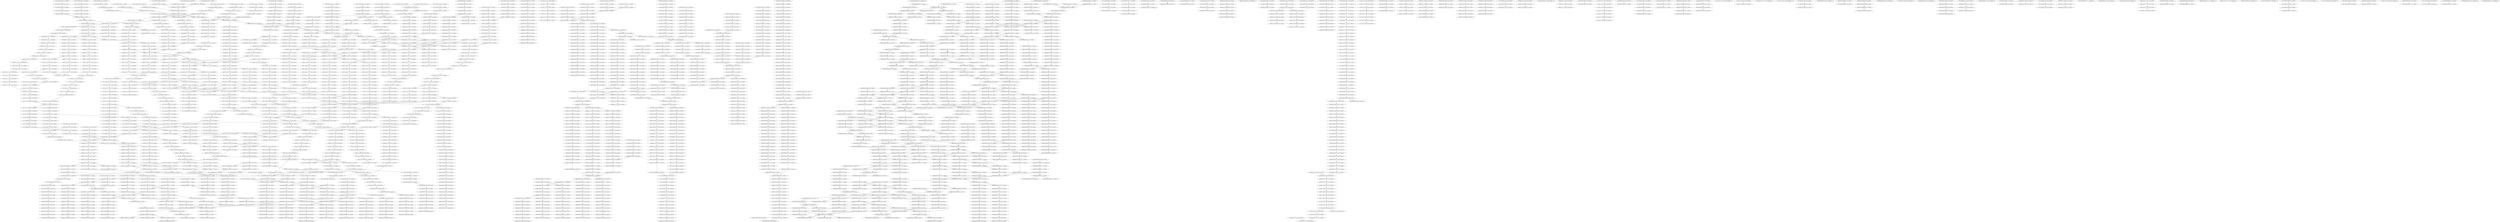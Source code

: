 digraph G {
    "00000000111010100111_18-37:23-LEN:20" -> "00000001110101001111_19-38:21-LEN:20";
    "10000000000101000000_64-84:28-LEN:20" -> "00000000001010000000_65-85:29-LEN:20";
    "11100011000000010001_57-76:118-LEN:20" -> "11000110000000100010_58-77:123-LEN:20";
    "11100111111110110000_30-50:19-LEN:20" -> "11001111111101100000_31-51:18-LEN:20";
    "10101101000001010000_1-21:22-LEN:20" -> "01011010000010100000_2-22:32-LEN:20";
    "00100000000001100000_32-51:137-LEN:20" -> "01000000000011000000_33-52:130-LEN:20";
    "11101011000000111100_39-61:20-LEN:20" -> "11010110000001111000_40-62:18-LEN:20";
    "00010000000120000000_42-63:86-LEN:20" -> "00100000001200000000_43-64:91-LEN:20";
    "00010100000000000000_24-43:174-LEN:20" -> "00101000000000000000_25-44:176-LEN:20";
    "00010000000000000110_58-78:22-LEN:20" -> "00100000000000001100_59-79:22-LEN:20";
    "11100001011110001100_45-66:22-LEN:20" -> "11000010111100011000_46-67:21-LEN:20";
    "11001111111010110000_31-51:27-LEN:20" -> "10011111110101100000_32-52:28-LEN:20";
    "11010000010000000000_23-43:15-LEN:20" -> "11010000010000000000_23-43:15-LEN:20";
    "00000000000000000001_30-49:15-LEN:20" -> "00000000000000000010_31-50:15-LEN:20";
    "01110000100000000000_55-75:16-LEN:20" -> "11100001000000000001_56-76:15-LEN:20";
    "11100101111010110000_30-50:18-LEN:20" -> "11001011110101100000_31-51:18-LEN:20";
    "11100000000001001000_57-77:20-LEN:20" -> "11000000000010010001_58-78:21-LEN:20";
    "01100000110000100000_67-86:157-LEN:20" -> "11000001100001000000_68-87:155-LEN:20";
    "11000001100001100000_3-23:21-LEN:20" -> "10000011000011000000_4-24:20-LEN:20";
    "00000000000000000000_62-82:19-LEN:20" -> "00000000000000000000_63-83:19-LEN:20";
    "00011000000000010100_60-80:15-LEN:20" -> "00110000000000101000_61-81:15-LEN:20";
    "00111010001111111010_24-44:16-LEN:20" -> "01110100011111110101_25-45:15-LEN:20";
    "11000000100100010000_63-82:301-LEN:20" -> "10000001001000100000_64-83:341-LEN:20";
    "01010000000111011100_14-34:27-LEN:20" -> "10100000001110111001_15-35:25-LEN:20";
    "11010000000010000000_5-24:56-LEN:20" -> "10100000000100000000_6-25:38-LEN:20";
    "11010000000010000000_5-24:56-LEN:20" -> "10100000000100000001_6-25:23-LEN:20";
    "10011100011000000000_53-73:25-LEN:20" -> "00111000110000000000_54-74:40-LEN:20";
    "11010110000001111000_40-62:22-LEN:20" -> "10101100000011110001_41-63:17-LEN:20";
    "11000000000010010001_58-78:21-LEN:20" -> "10000000000100100010_59-79:24-LEN:20";
    "01010001000000000011_26-46:17-LEN:20" -> "10100010000000000110_27-47:16-LEN:20";
    "00000000000000000000_48-68:21-LEN:20" -> "00000000000000000000_49-69:24-LEN:20";
    "00001000000000000011_56-76:16-LEN:20" -> "00010000000000000110_58-78:22-LEN:20";
    "00001000000000000011_56-76:16-LEN:20" -> "00010000000000000110_58-77:385-LEN:20";
    "11101100111111111011_26-46:43-LEN:20" -> "11011001111111110110_27-47:47-LEN:20";
    "00000000000000000000_4-23:521-LEN:20" -> "00000000000000000000_5-24:520-LEN:20";
    "10110011111111101100_28-48:50-LEN:20" -> "01100111111111011000_29-49:51-LEN:20";
    "00000000000000000000_66-86:19-LEN:20" -> "00000000000000000000_67-87:19-LEN:20";
    "11111101011000100011_36-57:99-LEN:20" -> "11111010110001000111_37-58:90-LEN:20";
    "01100000001111001110_44-65:63-LEN:20" -> "11000000011110011100_45-66:64-LEN:20";
    "00000000000000000000_67-87:19-LEN:20" -> "00000000000000000000_68-88:20-LEN:20";
    "00000000000000000000_18-38:36-LEN:20" -> "00000000000000000000_19-39:37-LEN:20";
    "00001000000001110111_13-32:24-LEN:20" -> "00010000000011101110_14-33:24-LEN:20";
    "01110101001111111010_25-44:20-LEN:20" -> "11101010011111110101_26-45:21-LEN:20";
    "01000010000000010111_26-46:20-LEN:20" -> "10000100000000101110_27-47:18-LEN:20";
    "01000001101000000001_7-26:161-LEN:20" -> "10000011010000000011_8-27:144-LEN:20";
    "10101100001100111100_41-61:24-LEN:20" -> "01011000011001111000_42-62:24-LEN:20";
    "00001110111011111110_22-42:19-LEN:20" -> "00011101110111111101_23-43:18-LEN:20";
    "00111011100101111010_24-44:29-LEN:20" -> "01110111001011110101_25-45:26-LEN:20";
    "00001111000110000000_50-71:277-LEN:20" -> "00011110001100000001_51-72:111-LEN:20";
    "00001111000110000000_50-71:277-LEN:20" -> "00011110001100000000_51-73:29-LEN:20";
    "00001111000110000000_50-71:277-LEN:20" -> "00011110001100000000_51-72:263-LEN:20";
    "00000000000000000000_24-44:24-LEN:20" -> "00000000000000000000_25-45:22-LEN:20";
    "00001100000000100001_13-33:18-LEN:20" -> "00011000000001000010_14-34:18-LEN:20";
    "00110000100000000101_9-29:15-LEN:20" -> "01100001000000001010_10-30:15-LEN:20";
    "00000000000000000000_39-59:30-LEN:20" -> "00000000000000000000_40-60:31-LEN:20";
    "01000011000000001010_10-30:21-LEN:20" -> "10000110000000010100_11-31:18-LEN:20";
    "00000010100000001110_9-29:25-LEN:20" -> "00000101000000011101_10-30:23-LEN:20";
    "00000000000000000000_44-64:23-LEN:20" -> "00000000000000000000_45-65:20-LEN:20";
    "00101000000001101110_13-33:31-LEN:20" -> "01010000000011011100_14-34:32-LEN:20";
    "00000001010000000011_8-27:18-LEN:20" -> "00000010100000000110_9-29:81-LEN:20";
    "00000001010000000011_8-27:18-LEN:20" -> "00000010100000000111_9-28:735-LEN:20";
    "00011101110011111111_22-42:15-LEN:20" -> "00111011100111111111_23-43:15-LEN:20";
    "00000000010000000000_67-86:78-LEN:20" -> "00000000100000000000_68-87:75-LEN:20";
    "10000001010000000111_8-28:21-LEN:20" -> "00000010100000001110_9-29:23-LEN:20";
    "10000000011101110011_17-36:682-LEN:20" -> "00000000111011100111_18-38:28-LEN:20";
    "10000000011101110011_17-36:682-LEN:20" -> "00000000111011100111_18-37:686-LEN:20";
    "10111001111110101100_28-48:16-LEN:20" -> "01110011111101011000_29-49:16-LEN:20";
    "00000000000000000000_30-50:25-LEN:20" -> "00000000000000000000_31-51:26-LEN:20";
    "10011111110101110000_31-51:34-LEN:20" -> "00111111101011100001_33-52:160-LEN:20";
    "00000001000100000000_21-41:24-LEN:20" -> "00000010001000000001_22-42:23-LEN:20";
    "00010100010000000000_24-44:17-LEN:20" -> "00101000100000000001_25-45:16-LEN:20";
    "10110100010010100000_3-22:19-LEN:20" -> "01101000100101000000_4-23:21-LEN:20";
    "00000000011000010000_66-85:353-LEN:20" -> "00000000110000100000_67-86:349-LEN:20";
    "00000000010100000000_67-87:25-LEN:20" -> "00000000101000000000_68-88:21-LEN:20";
    "00000000000000000000_19-39:19-LEN:20" -> "00000000000000000000_20-40:19-LEN:20";
    "10011111110101100000_32-51:341-LEN:20" -> "00111111101011000000_33-52:388-LEN:20";
    "10011111110101100000_32-51:341-LEN:20" -> "00111111101011000000_33-55:18-LEN:20";
    "00000001010001000000_19-39:22-LEN:20" -> "00000010100010000000_21-40:357-LEN:20";
    "00000000000100000000_34-53:96-LEN:20" -> "00000000001000000000_35-54:103-LEN:20";
    "00011000000000010100_60-80:23-LEN:20" -> "00110000000000101000_61-81:22-LEN:20";
    "00000000000000000000_36-56:28-LEN:20" -> "00000000000000000000_37-57:27-LEN:20";
    "10110100000010100000_3-23:17-LEN:20" -> "01101000000101000000_4-24:16-LEN:20";
    "00000000000000000000_60-80:24-LEN:20" -> "00000000000000000000_61-81:22-LEN:20";
    "01110011111110101000_29-48:17-LEN:20" -> "11100111111101010000_30-49:17-LEN:20";
    "01000001010000000011_7-27:21-LEN:20" -> "10000010100000000111_8-28:20-LEN:20";
    "00000000000000000000_50-70:19-LEN:20" -> "00000000000000000000_51-71:19-LEN:20";
    "10100010000000010110_27-47:17-LEN:20" -> "01000100000000101101_28-48:16-LEN:20";
    "00000000000000000000_28-48:18-LEN:20" -> "00000000000000000000_29-49:20-LEN:20";
    "00000000000000000000_10-30:33-LEN:20" -> "00000000000000000000_11-31:30-LEN:20";
    "00110011100011000000_50-70:22-LEN:20" -> "01100111000110000000_51-71:22-LEN:20";
    "11101110011111111101_25-45:19-LEN:20" -> "11011100111111111011_26-46:20-LEN:20";
    "00000000000000000000_9-29:16-LEN:20" -> "00000000000000000000_10-30:16-LEN:20";
    "01110001100000001000_55-75:17-LEN:20" -> "11100011000000010001_56-76:15-LEN:20";
    "11101011000000011110_39-60:209-LEN:20" -> "11010110000000111100_40-61:223-LEN:20";
    "00011101110011111111_23-43:26-LEN:20" -> "00111011100111111110_24-44:23-LEN:20";
    "11011100111111111011_27-46:160-LEN:20" -> "10111001111111110110_28-47:175-LEN:20";
    "00000000000000000000_7-27:22-LEN:20" -> "00000000000000000000_8-28:21-LEN:20";
    "00000000000000000000_51-71:15-LEN:20" -> "00000000000000000000_52-72:15-LEN:20";
    "00111100001000000100_54-73:20-LEN:20" -> "01111000010000001001_55-74:43-LEN:20";
    "00000000000000000000_2-22:34-LEN:20" -> "00000000000000000000_3-23:39-LEN:20";
    "10001100000000000100_59-79:51-LEN:20" -> "00011000000000001000_60-80:51-LEN:20";
    "10001100000000100101_59-78:16-LEN:20" -> "00011000000001001010_60-79:16-LEN:20";
    "01000000101000000011_7-27:21-LEN:20" -> "10000001010000000111_8-28:21-LEN:20";
    "10110011111110101100_28-48:77-LEN:20" -> "01100111111101011000_29-49:82-LEN:20";
    "00000000000000000000_41-61:28-LEN:20" -> "00000000000000000000_42-62:28-LEN:20";
    "00000000000000000000_1-21:26-LEN:20" -> "00000000000000000000_2-22:32-LEN:20";
    "00011000011000000000_8-28:27-LEN:20" -> "00110000110000000001_9-29:27-LEN:20";
    "10110000000101000000_3-23:49-LEN:20" -> "01100000001010000000_4-24:55-LEN:20";
    "01010000000011011100_14-34:32-LEN:20" -> "10100000000110111001_15-35:37-LEN:20";
    "00000000000000000000_21-41:38-LEN:20" -> "00000000000000000000_22-42:36-LEN:20";
    "11111101100000000011_37-57:20-LEN:20" -> "11111011000000000111_38-58:18-LEN:20";
    "10000000000110000000_34-53:52-LEN:20" -> "00000000001100000000_35-54:61-LEN:20";
    "10000110011110001100_47-66:164-LEN:20" -> "00001100111100011000_48-67:170-LEN:20";
    "00000000000000000000_25-45:19-LEN:20" -> "00000000000000000000_26-46:19-LEN:20";
    "00011101100111111101_23-43:114-LEN:20" -> "00111011001111111010_24-44:114-LEN:20";
    "00000000000000000000_48-68:17-LEN:20" -> "00000000000000000000_49-69:18-LEN:20";
    "11011000000011110001_42-63:132-LEN:20" -> "10110000000111100011_43-64:348-LEN:20";
    "00000000000000000000_51-71:20-LEN:20" -> "00000000000000000000_52-72:21-LEN:20";
    "00011000000001010010_14-34:27-LEN:20" -> "00110000000010100100_15-35:27-LEN:20";
    "00000000000000000000_2-22:32-LEN:20" -> "00000000000000000000_3-23:35-LEN:20";
    "00000000011000000011_36-57:80-LEN:20" -> "00000000110000000111_37-58:71-LEN:20";
    "00000000000000000000_32-52:25-LEN:20" -> "00000000000000000000_34-55:104-LEN:20";
    "00000000000000000000_32-52:25-LEN:20" -> "00000000000000000000_34-53:552-LEN:20";
    "00000011011100111111_20-40:53-LEN:20" -> "00000110111001111111_21-41:53-LEN:20";
    "00000000100101000000_65-84:17-LEN:20" -> "00000001001010000000_66-85:17-LEN:20";
    "00000100100010000000_66-86:19-LEN:20" -> "00001001000100000000_67-87:20-LEN:20";
    "00000000120000000011_47-66:84-LEN:20" -> "00000001200000000110_48-67:81-LEN:20";
    "00000010100000001110_9-29:23-LEN:20" -> "00000101000000011101_10-30:22-LEN:20";
    "00011101110011111111_22-42:21-LEN:20" -> "00111011100111111111_23-43:20-LEN:20";
    "00000000101000000000_19-39:23-LEN:20" -> "00000001010000000000_20-40:24-LEN:20";
    "00000000000000000010_33-52:19-LEN:20" -> "00000000000000000100_34-53:17-LEN:20";
    "11010000010100000000_5-25:34-LEN:20" -> "10100000101000000001_6-26:35-LEN:20";
    "10000100000010010001_59-78:48-LEN:20" -> "00001000000100100010_60-79:47-LEN:20";
    "00000000101000000000_19-39:15-LEN:20" -> "00000000101000000000_19-39:15-LEN:20";
    "10011111110101100010_32-51:128-LEN:20" -> "00111111101011000100_33-52:150-LEN:20";
    "00000000000000000000_20-40:49-LEN:20" -> "00000000000000000000_21-41:48-LEN:20";
    "10100000010100000001_6-26:29-LEN:20" -> "01000000101000000011_7-27:26-LEN:20";
    "00010100000001110111_12-32:21-LEN:20" -> "00101000000011101110_13-33:21-LEN:20";
    "00000000000000000000_31-51:15-LEN:20" -> "00000000000000000000_32-52:17-LEN:20";
    "00000000000000000000_43-63:17-LEN:20" -> "00000000000000000000_44-64:17-LEN:20";
    "00010100010000000010_24-43:340-LEN:20" -> "00101000100000000101_25-44:323-LEN:20";
    "00010100010000000010_24-43:340-LEN:20" -> "00101000100000000101_25-45:19-LEN:20";
    "00010001111000110000_47-68:120-LEN:20" -> "00100011110001100000_48-69:117-LEN:20";
    "00000000000000000000_31-51:19-LEN:20" -> "00000000000000000000_32-52:21-LEN:20";
    "10100000000111011101_15-35:23-LEN:20" -> "01000000001110111011_16-36:20-LEN:20";
    "00000000000000000000_33-53:17-LEN:20" -> "00000000000000000000_34-54:17-LEN:20";
    "00000011101110011111_20-40:28-LEN:20" -> "00000111011100111111_21-41:28-LEN:20";
    "00000000011110000100_47-66:44-LEN:20" -> "00000000111100001000_48-67:43-LEN:20";
    "00000000000000000000_48-68:21-LEN:20" -> "00000000000000000000_49-69:23-LEN:20";
    "11011100111111101011_26-46:37-LEN:20" -> "10111001111111010110_28-47:434-LEN:20";
    "11011100111111101011_26-46:37-LEN:20" -> "10111001111111010111_28-47:121-LEN:20";
    "01000100000000001100_28-48:17-LEN:20" -> "10001000000000011000_29-49:16-LEN:20";
    "00000000000000000000_30-50:41-LEN:20" -> "00000000000000000000_31-51:40-LEN:20";
    "10111001011110101100_28-48:23-LEN:20" -> "01110010111101011000_29-49:23-LEN:20";
    "01100111000110000000_51-71:22-LEN:20" -> "11001110001100000000_52-72:23-LEN:20";
    "10110100000010000000_3-22:16-LEN:20" -> "01101000000100000000_4-23:18-LEN:20";
    "00000101110110000100_37-56:76-LEN:20" -> "00001011101100001000_38-57:74-LEN:20";
    "10000110000000010100_12-31:310-LEN:20" -> "00001100000000101000_13-32:454-LEN:20";
    "00000000000010000000_64-83:67-LEN:20" -> "00000000000100000000_65-84:75-LEN:20";
    "00110000001100000000_7-26:149-LEN:20" -> "01100000011000000001_8-27:138-LEN:20";
    "00001100001100000000_7-26:351-LEN:20" -> "00011000011000000000_8-28:27-LEN:20";
    "00001100001100000000_7-26:351-LEN:20" -> "00011000011000000001_8-27:321-LEN:20";
    "10000000111011100111_17-37:27-LEN:20" -> "00000001110111001111_18-38:25-LEN:20";
    "00000000000000000000_30-50:16-LEN:20" -> "00000000000000000000_31-51:15-LEN:20";
    "01110000110011110000_44-63:30-LEN:20" -> "11100001100111100001_45-64:24-LEN:20";
    "01011000000001010000_2-21:29-LEN:20" -> "10110000000010100000_3-22:30-LEN:20";
    "00000000111000110000_48-68:16-LEN:20" -> "00000001110001100000_49-69:18-LEN:20";
    "01100000110000110000_2-22:22-LEN:20" -> "11000001100001100000_3-23:21-LEN:20";
    "00000000000000000000_36-56:15-LEN:20" -> "00000000000000000000_37-57:16-LEN:20";
    "01010000110000110000_2-22:23-LEN:20" -> "10100001100001100000_4-23:296-LEN:20";
    "00000000000000000000_17-37:19-LEN:20" -> "00000000000000000000_18-38:19-LEN:20";
    "10110100000010000000_3-23:56-LEN:20" -> "01101000000100000000_4-24:64-LEN:20";
    "10100000000111010100_15-34:25-LEN:20" -> "01000000001110101001_16-35:25-LEN:20";
    "00000000000000000000_32-52:17-LEN:20" -> "00000000000000000000_33-53:16-LEN:20";
    "00000010100001000000_21-40:131-LEN:20" -> "00000101000010000000_22-41:132-LEN:20";
    "11100011000000000010_57-77:18-LEN:20" -> "11000110000000000101_58-78:18-LEN:20";
    "00000011101110011111_19-39:16-LEN:20" -> "00000111011100111111_21-41:23-LEN:20";
    "00000011101110011111_19-39:16-LEN:20" -> "00000111011100111111_21-40:609-LEN:20";
    "01100000001111000110_44-65:361-LEN:20" -> "11000000011110001100_45-66:362-LEN:20";
    "10000100000000101110_27-47:18-LEN:20" -> "00001000000001011101_28-48:19-LEN:20";
    "10000100000000001100_29-48:121-LEN:20" -> "00001000000000011000_30-49:122-LEN:20";
    "00000000000000000000_32-52:18-LEN:20" -> "00000000000000000000_33-53:17-LEN:20";
    "00001100111100001000_48-67:28-LEN:20" -> "00011001111000010000_49-68:34-LEN:20";
    "00011000011000000001_8-27:321-LEN:20" -> "00110000110000000010_9-28:332-LEN:20";
    "10000000011101010011_17-36:24-LEN:20" -> "00000000111010100111_18-37:23-LEN:20";
    "00000000110110000011_57-76:159-LEN:20" -> "00000001101100000110_58-77:162-LEN:20";
    "01101110011111110101_25-45:40-LEN:20" -> "11011100111111101011_26-46:37-LEN:20";
    "00000000000000000000_63-82:428-LEN:20" -> "00000000000000000000_64-84:17-LEN:20";
    "00000000000000000000_63-82:428-LEN:20" -> "00000000000000000000_64-83:425-LEN:20";
    "00000010000000001200_39-58:84-LEN:20" -> "00000100000000012000_40-59:82-LEN:20";
    "11101011000000000111_39-59:16-LEN:20" -> "11010110000000001110_40-60:16-LEN:20";
    "11000000000010100000_63-83:17-LEN:20" -> "10000000000101000000_64-84:22-LEN:20";
    "00000010001000000000_67-87:20-LEN:20" -> "00000100010000000000_68-88:20-LEN:20";
    "00011000000000010100_60-80:17-LEN:20" -> "00110000000000101000_61-81:16-LEN:20";
    "11000000001010001000_17-36:307-LEN:20" -> "10000000010100010000_18-37:315-LEN:20";
    "00000000000000000000_65-85:21-LEN:20" -> "00000000000000000000_66-86:21-LEN:20";
    "00110000000101000000_61-81:58-LEN:20" -> "01100000001010000001_62-82:54-LEN:20";
    "00000010100000001110_9-29:35-LEN:20" -> "00000101000000011101_10-30:33-LEN:20";
    "11000000111100011000_45-67:28-LEN:20" -> "10000001111000110000_46-68:30-LEN:20";
    "00010100000000111001_12-31:21-LEN:20" -> "00101000000001110011_13-32:20-LEN:20";
    "01110110000100000010_43-62:80-LEN:20" -> "11101100001000000100_44-63:81-LEN:20";
    "00000100000100000000_66-86:27-LEN:20" -> "00001000001000000000_67-87:26-LEN:20";
    "01110011111111011000_29-49:20-LEN:20" -> "11100111111110110000_30-50:19-LEN:20";
    "00000000000000000000_47-67:20-LEN:20" -> "00000000000000000000_48-68:21-LEN:20";
    "00000000000000000000_53-73:26-LEN:20" -> "00000000000000000000_54-74:26-LEN:20";
    "00000000000000000000_26-46:65-LEN:20" -> "00000000000000000000_27-47:65-LEN:20";
    "00001100000001111001_41-62:68-LEN:20" -> "00011000000011110011_42-63:58-LEN:20";
    "00111100111000000000_52-73:72-LEN:20" -> "01111001110000000000_55-74:126-LEN:20";
    "10000001100000000101_10-29:145-LEN:20" -> "00000011000000001010_11-30:153-LEN:20";
    "00000000101000100000_19-39:15-LEN:20" -> "00000001010001000000_20-40:16-LEN:20";
    "00110000110000000010_9-28:332-LEN:20" -> "01100001100000000100_10-30:19-LEN:20";
    "00110000110000000010_9-28:332-LEN:20" -> "01100001100000000101_10-29:318-LEN:20";
    "01000000000011000000_33-52:130-LEN:20" -> "10000000000110000000_34-53:52-LEN:20";
    "01000000000011000000_33-52:130-LEN:20" -> "10000000000110000000_34-55:80-LEN:20";
    "00000000010000000120_36-57:93-LEN:20" -> "00000000100000001200_37-58:90-LEN:20";
    "00001000000000011100_29-48:184-LEN:20" -> "00010000000000111000_30-49:180-LEN:20";
    "00111000110000000000_52-74:33-LEN:20" -> "01110001100000000000_55-75:85-LEN:20";
    "01111110101110000110_34-54:18-LEN:20" -> "11111101011100001100_35-55:16-LEN:20";
    "00011101110011111101_23-43:20-LEN:20" -> "00111011100111111010_24-44:20-LEN:20";
    "00000000011000000000_67-87:26-LEN:20" -> "00000000110000000000_68-88:26-LEN:20";
    "10110100000101000000_3-23:28-LEN:20" -> "01101000001010000000_4-24:31-LEN:20";
    "00000010000000120000_39-60:91-LEN:20" -> "00000100000001200000_40-61:91-LEN:20";
    "00000000000000000000_16-36:34-LEN:20" -> "00000000000000000000_17-37:36-LEN:20";
    "10111000010111100011_43-64:23-LEN:20" -> "01110000101111000110_44-65:23-LEN:20";
    "00100000010100000000_6-25:15-LEN:20" -> "01000000101000000001_7-26:835-LEN:20";
    "00100000010100000000_6-25:15-LEN:20" -> "01000000101000000001_7-27:47-LEN:20";
    "11011010000001010000_2-21:30-LEN:20" -> "10110100000010100000_3-22:1016-LEN:20";
    "00111011100111111100_24-44:40-LEN:20" -> "01110111001111111001_25-45:41-LEN:20";
    "10000000010010100000_64-83:17-LEN:20" -> "00000000100101000000_65-84:17-LEN:20";
    "01000000001101110011_16-36:36-LEN:20" -> "10000000011011100111_17-37:32-LEN:20";
    "00000010000000000000_53-72:15-LEN:20" -> "00000100000000000000_54-73:15-LEN:20";
    "00000000000000000000_34-54:32-LEN:20" -> "00000000000000000000_35-55:33-LEN:20";
    "10110000000001110001_43-63:16-LEN:20" -> "01100000000011100011_44-64:16-LEN:20";
    "00000000000000000000_39-59:20-LEN:20" -> "00000000000000000000_40-60:20-LEN:20";
    "00000000000000000000_44-65:96-LEN:20" -> "00000000000000000000_45-66:97-LEN:20";
    "01110000000000110010_61-80:132-LEN:20" -> "11100000000001100101_62-81:123-LEN:20";
    "00101110110000000000_40-60:196-LEN:20" -> "01011101100000000001_41-61:193-LEN:20";
    "10000001001000100000_64-83:341-LEN:20" -> "00000010010001000000_65-84:366-LEN:20";
    "00000011100001000000_38-57:158-LEN:20" -> "00000111000010000000_39-58:158-LEN:20";
    "00000000001010000000_65-85:23-LEN:20" -> "00000000010100000000_66-86:25-LEN:20";
    "01101000000101000000_4-24:33-LEN:20" -> "11010000001010000000_5-25:25-LEN:20";
    "01001001100000011000_2-21:142-LEN:20" -> "10010011000000110000_3-22:145-LEN:20";
    "00000011101000111111_20-40:19-LEN:20" -> "00000111010001111111_21-41:21-LEN:20";
    "00000000000000000000_12-32:27-LEN:20" -> "00000000000000000000_13-33:35-LEN:20";
    "00000000000000000000_32-52:21-LEN:20" -> "00000000000000000000_33-53:18-LEN:20";
    "00110000000000101000_61-81:15-LEN:20" -> "00110000000000101000_61-81:15-LEN:20";
    "10101100000000101000_1-20:22-LEN:20" -> "01011000000001010000_2-21:29-LEN:20";
    "00000000000000000000_24-43:570-LEN:20" -> "00000000000000000000_25-44:562-LEN:20";
    "01010000000111011100_14-34:17-LEN:20" -> "10100000001110111001_15-35:17-LEN:20";
    "01010000000111011100_14-34:16-LEN:20" -> "10100000001110111001_15-35:19-LEN:20";
    "00110000000010100001_15-34:118-LEN:20" -> "01100000000101000010_16-35:121-LEN:20";
    "01100000001111000000_44-66:16-LEN:20" -> "11000000011110000000_45-67:16-LEN:20";
    "00000001110111001111_18-38:16-LEN:20" -> "00000011101110011111_20-40:26-LEN:20";
    "00000001110111001111_18-38:16-LEN:20" -> "00000011101110011111_20-39:623-LEN:20";
    "00000000000000000000_35-55:15-LEN:20" -> "00000000000000000000_36-56:15-LEN:20";
    "11010110000000111100_40-61:223-LEN:20" -> "10101100000001111000_41-62:225-LEN:20";
    "00000000000000000000_16-36:16-LEN:20" -> "00000000000000000000_17-37:17-LEN:20";
    "10100000101000000001_6-26:31-LEN:20" -> "01000001010000000011_7-27:29-LEN:20";
    "00111000000000011001_60-79:128-LEN:20" -> "01110000000000110010_61-80:132-LEN:20";
    "00000000000000000000_8-28:41-LEN:20" -> "00000000000000000000_9-29:52-LEN:20";
    "01010000110000110000_2-22:42-LEN:20" -> "10100001100001100000_3-23:42-LEN:20";
    "01000000001010001000_16-36:15-LEN:20" -> "10000000010100010000_18-37:315-LEN:20";
    "00000101000000001110_9-29:34-LEN:20" -> "00001010000000011101_10-30:30-LEN:20";
    "01100000100000000001_25-44:190-LEN:20" -> "11000001000000000011_26-45:178-LEN:20";
    "10000110000000010000_12-32:15-LEN:20" -> "00001100000000100001_13-33:18-LEN:20";
    "00000000110001000000_67-87:16-LEN:20" -> "00000001100010000000_68-88:16-LEN:20";
    "00110000001000001000_61-81:21-LEN:20" -> "01100000010000010000_62-82:21-LEN:20";
    "00001010000000011100_11-30:25-LEN:20" -> "00010100000000111001_12-31:21-LEN:20";
    "11100111111101011000_30-50:25-LEN:20" -> "11001111111010110000_31-51:27-LEN:20";
    "10000000010100000000_18-38:18-LEN:20" -> "00000000101000000000_19-39:23-LEN:20";
    "00101000000001110111_13-32:607-LEN:20" -> "01010000000011101110_14-34:20-LEN:20";
    "00101000000001110111_13-32:607-LEN:20" -> "01010000000011101110_14-33:611-LEN:20";
    "10000000010100100000_18-38:27-LEN:20" -> "00000000101001000000_19-39:29-LEN:20";
    "10110001000111100011_43-64:95-LEN:20" -> "01100010001111000110_44-65:101-LEN:20";
    "00000000000000000000_61-81:18-LEN:20" -> "00000000000000000000_62-82:17-LEN:20";
    "00000010111010000000_36-57:15-LEN:20" -> "00000101110100000000_37-58:15-LEN:20";
    "00000000010100000000_66-86:28-LEN:20" -> "00000000101000000000_67-87:27-LEN:20";
    "00100010000000010111_26-46:15-LEN:20" -> "01000100000000101110_28-47:314-LEN:20";
    "01000100000000101110_28-47:314-LEN:20" -> "10001000000001011101_29-49:15-LEN:20";
    "01000100000000101110_28-47:314-LEN:20" -> "10001000000001011101_29-48:295-LEN:20";
    "00000000000000000000_62-82:15-LEN:20" -> "00000000000000000000_63-83:15-LEN:20";
    "00000000000000101000_61-81:22-LEN:20" -> "00000000000001010000_62-82:23-LEN:20";
    "00011000011000000010_8-28:17-LEN:20" -> "00110000110000000101_9-29:17-LEN:20";
    "00110100000010100000_2-22:83-LEN:20" -> "01101000000101000000_4-23:1097-LEN:20";
    "00000010111011000010_36-55:76-LEN:20" -> "00000101110110000100_37-56:76-LEN:20";
    "00000111011100111111_21-41:23-LEN:20" -> "00001110111001111110_22-42:22-LEN:20";
    "11000010000000000010_58-77:138-LEN:20" -> "10000100000000000101_59-78:147-LEN:20";
    "00000000000000000000_28-48:16-LEN:20" -> "00000000000000000000_29-49:17-LEN:20";
    "00000111000010000000_39-58:158-LEN:20" -> "00001110000100000000_40-59:146-LEN:20";
    "11000000000010000000_48-68:234-LEN:20" -> "10000000000100000000_49-69:249-LEN:20";
    "01000001010000000011_7-27:36-LEN:20" -> "10000010100000000111_8-28:33-LEN:20";
    "00000000000000000000_26-46:16-LEN:20" -> "00000000000000000000_27-47:15-LEN:20";
    "01011000000111100011_42-64:15-LEN:20" -> "10110000001111000110_43-65:28-LEN:20";
    "10000100000000000101_59-78:147-LEN:20" -> "00001000000000001010_60-79:146-LEN:20";
    "00000010010000000000_65-85:24-LEN:20" -> "00000100100000000000_66-86:26-LEN:20";
    "10000000011101100111_17-37:132-LEN:20" -> "00000000111011001111_18-38:134-LEN:20";
    "10101101000000101000_1-21:26-LEN:20" -> "01011010000001010000_2-22:34-LEN:20";
    "00001110111001111110_22-42:47-LEN:20" -> "00011101110011111101_23-43:45-LEN:20";
    "00000000000000000001_32-51:18-LEN:20" -> "00000000000000000010_33-52:19-LEN:20";
    "10000001000000000000_54-73:107-LEN:20" -> "00000010000000000000_55-74:435-LEN:20";
    "01000111100001000000_49-70:15-LEN:20" -> "10001111000010000000_50-71:15-LEN:20";
    "00000000000001100000_31-51:16-LEN:20" -> "00000000000011000000_32-52:19-LEN:20";
    "01100001100000001010_10-30:16-LEN:20" -> "11000011000000010100_11-31:16-LEN:20";
    "00000000000110001000_64-84:16-LEN:20" -> "00000000001100010000_65-85:15-LEN:20";
    "11011100101111010110_27-47:27-LEN:20" -> "10111001011110101100_28-48:23-LEN:20";
    "10000000001110111001_15-35:30-LEN:20" -> "00000000011101110011_16-36:30-LEN:20";
    "11101100000000010000_44-65:30-LEN:20" -> "11011000000000100000_45-66:34-LEN:20";
    "00000000000000000000_51-71:21-LEN:20" -> "00000000000000000000_53-72:598-LEN:20";
    "00000000000000000000_36-56:34-LEN:20" -> "00000000000000000000_37-57:34-LEN:20";
    "00000000100001000000_19-39:25-LEN:20" -> "00000001000010000000_20-40:25-LEN:20";
    "10000000101000000001_6-26:42-LEN:20" -> "00000001010000000011_7-27:38-LEN:20";
    "00000000000000000000_35-55:19-LEN:20" -> "00000000000000000000_37-56:563-LEN:20";
    "00000000111000110000_47-68:17-LEN:20" -> "00000001110001100000_48-69:17-LEN:20";
    "00000000000000000000_34-54:19-LEN:20" -> "00000000000000000000_35-55:19-LEN:20";
    "00000000000000000000_15-35:45-LEN:20" -> "00000000000000000000_16-36:45-LEN:20";
    "00011110111001111111_22-41:184-LEN:20" -> "00111101110011111111_23-43:16-LEN:20";
    "00011110111001111111_22-41:184-LEN:20" -> "00111101110011111111_23-42:162-LEN:20";
    "00101000110000000000_4-23:151-LEN:20" -> "01010001100000000000_5-24:150-LEN:20";
    "00000000000000001100_60-79:185-LEN:20" -> "00000000000000011000_61-80:186-LEN:20";
    "01011000000010100000_2-22:49-LEN:20" -> "10110000000101000000_3-23:49-LEN:20";
    "00000000011110001100_47-66:271-LEN:20" -> "00000000111100011000_48-67:277-LEN:20";
    "10111001111111010100_28-47:18-LEN:20" -> "01110011111110101000_29-48:17-LEN:20";
    "00000000000000000000_46-66:22-LEN:20" -> "00000000000000000000_47-67:20-LEN:20";
    "11111011000000000111_38-58:18-LEN:20" -> "11110110000000001111_39-59:18-LEN:20";
    "00011010000000011101_11-30:143-LEN:20" -> "00110100000000111011_12-31:136-LEN:20";
    "10001100000000001010_59-79:18-LEN:20" -> "00011000000000010100_60-80:15-LEN:20";
    "11101110011111101011_26-46:21-LEN:20" -> "11011100111111010110_27-47:17-LEN:20";
    "00101000000011101110_13-33:15-LEN:20" -> "01010000000111011100_14-34:16-LEN:20";
    "00010011111101100000_13-32:180-LEN:20" -> "00100111111011000001_14-33:171-LEN:20";
    "11110000000000100100_56-76:20-LEN:20" -> "11100000000001001000_57-77:20-LEN:20";
    "11111101011100001100_36-55:143-LEN:20" -> "11111010111000011001_37-56:130-LEN:20";
    "00100000000101110100_31-51:20-LEN:20" -> "01000000001011101000_32-52:19-LEN:20";
    "01000000000001010000_63-82:138-LEN:20" -> "10000000000010100000_64-84:24-LEN:20";
    "01000000000001010000_63-82:138-LEN:20" -> "10000000000010100000_64-83:828-LEN:20";
    "00111011100111111010_24-44:22-LEN:20" -> "01110111001111110101_25-45:22-LEN:20";
    "00000000000000000100_34-53:17-LEN:20" -> "00000000000000001000_35-54:19-LEN:20";
    "00000000000000000000_19-39:45-LEN:20" -> "00000000000000000000_20-40:49-LEN:20";
    "00000000000000000000_39-60:96-LEN:20" -> "00000000000000000000_40-61:96-LEN:20";
    "00000000000000000000_33-53:29-LEN:20" -> "00000000000000000000_34-54:28-LEN:20";
    "00000000000000000000_40-60:24-LEN:20" -> "00000000000000000000_41-61:24-LEN:20";
    "01110011001111111010_25-44:16-LEN:20" -> "11100110011111110101_26-45:16-LEN:20";
    "00000000001010000000_66-86:20-LEN:20" -> "00000000010100000000_67-87:19-LEN:20";
    "00000101000000001110_10-29:742-LEN:20" -> "00001010000000011100_11-30:25-LEN:20";
    "00000101000000001110_10-29:742-LEN:20" -> "00001010000000011101_11-30:724-LEN:20";
    "00000000000000000000_49-68:565-LEN:20" -> "00000000000000000000_50-69:568-LEN:20";
    "00001000010000000010_23-43:24-LEN:20" -> "00010000100000000101_24-44:23-LEN:20";
    "00000000000000000000_66-86:17-LEN:20" -> "00000000000000000000_67-87:16-LEN:20";
    "00000011110001100000_48-69:414-LEN:20" -> "00000111100011000000_49-70:445-LEN:20";
    "00000001110001100000_47-69:43-LEN:20" -> "00000011100011000000_48-70:44-LEN:20";
    "00000000000000000000_60-79:463-LEN:20" -> "00000000000000000000_61-81:21-LEN:20";
    "00000000000000000000_60-79:463-LEN:20" -> "00000000000000000000_61-80:440-LEN:20";
    "01100000000000110000_62-82:26-LEN:20" -> "11000000000001100000_63-83:25-LEN:20";
    "01000000011101110011_16-36:29-LEN:20" -> "10000000111011100111_17-37:27-LEN:20";
    "01100000000100010000_62-82:17-LEN:20" -> "11000000001000100000_63-83:17-LEN:20";
    "00000000000000000000_65-84:417-LEN:20" -> "00000000000000000000_66-85:431-LEN:20";
    "11100000000000000010_57-77:22-LEN:20" -> "11000000000000000101_58-78:21-LEN:20";
    "00100000000011101110_13-33:29-LEN:20" -> "01000000000111011100_14-34:29-LEN:20";
    "10001100000000000001_8-27:160-LEN:20" -> "00011000000000000010_9-28:170-LEN:20";
    "11111110101100010001_35-56:102-LEN:20" -> "11111101011000100011_36-57:99-LEN:20";
    "11101010000000111100_39-61:16-LEN:20" -> "11010100000001111000_40-62:16-LEN:20";
    "00000000010000000000_67-87:53-LEN:20" -> "00000000100000000000_68-88:51-LEN:20";
    "00000000000000000000_37-57:34-LEN:20" -> "00000000000000000000_38-58:34-LEN:20";
    "00000001111001110000_49-68:52-LEN:20" -> "00000011110011100000_50-69:53-LEN:20";
    "00000000000000010000_30-49:186-LEN:20" -> "00000000000000100000_31-50:188-LEN:20";
    "11000100010011111101_7-26:167-LEN:20" -> "10001000100111111011_8-27:170-LEN:20";
    "00011000000001010001_14-33:301-LEN:20" -> "00110000000010100010_15-34:308-LEN:20";
    "00000000000000000000_34-54:21-LEN:20" -> "00000000000000000000_35-55:19-LEN:20";
    "00000000000000000000_24-44:37-LEN:20" -> "00000000000000000000_25-45:37-LEN:20";
    "00100001100000000101_9-29:20-LEN:20" -> "01000011000000001010_10-30:21-LEN:20";
    "11010111000011001111_40-59:136-LEN:20" -> "10101110000110011110_41-60:143-LEN:20";
    "00000000001000000000_50-70:266-LEN:20" -> "00000000010000000000_51-71:269-LEN:20";
    "00000000110000000000_67-87:21-LEN:20" -> "00000001100000000000_68-88:20-LEN:20";
    "00000000000000000000_9-29:52-LEN:20" -> "00000000000000000000_10-30:55-LEN:20";
    "00111111110110000000_33-55:28-LEN:20" -> "01111111101100000001_34-56:27-LEN:20";
    "00000000010100000000_67-87:24-LEN:20" -> "00000000101000000000_68-88:23-LEN:20";
    "10111000011001110001_43-63:20-LEN:20" -> "01110000110011100011_44-64:20-LEN:20";
    "00000000000000000000_66-86:18-LEN:20" -> "00000000000000000000_67-87:18-LEN:20";
    "11000110000000000101_58-78:19-LEN:20" -> "10001100000000001010_59-79:23-LEN:20";
    "00100010011111101100_10-29:176-LEN:20" -> "01000100111111011000_11-30:179-LEN:20";
    "11111110110000000111_37-58:143-LEN:20" -> "11111101100000001111_38-59:150-LEN:20";
    "00000001110001100000_47-69:15-LEN:20" -> "00000011100011000000_48-70:15-LEN:20";
    "00000000000000000000_18-37:575-LEN:20" -> "00000000000000000000_19-38:580-LEN:20";
    "10101110000110011110_41-60:143-LEN:20" -> "01011100001100111100_42-61:144-LEN:20";
    "00001000000000111011_11-31:32-LEN:20" -> "00010000000001110111_12-32:28-LEN:20";
    "10001111000110000000_50-71:126-LEN:20" -> "00011110001100000001_51-72:111-LEN:20";
    "10001111000110000000_50-71:126-LEN:20" -> "00011110001100000000_51-73:29-LEN:20";
    "10001111000110000000_50-71:126-LEN:20" -> "00011110001100000000_51-72:263-LEN:20";
    "00000000000000000000_48-68:24-LEN:20" -> "00000000000000000000_49-69:24-LEN:20";
    "00000000000000000000_36-57:93-LEN:20" -> "00000000000000000000_37-58:94-LEN:20";
    "00000000000000001000_60-79:68-LEN:20" -> "00000000000000010000_61-80:67-LEN:20";
    "00000000000110000000_64-84:23-LEN:20" -> "00000000001100000000_65-85:22-LEN:20";
    "10001100000000000010_59-79:17-LEN:20" -> "00011000000000000100_60-80:18-LEN:20";
    "00000010000111101001_52-73:19-LEN:20" -> "00000100001111010010_55-74:169-LEN:20";
    "00000000000000000000_38-58:33-LEN:20" -> "00000000000000000000_39-59:30-LEN:20";
    "11011100111111110110_27-47:28-LEN:20" -> "10111001111111101100_28-48:28-LEN:20";
    "01000000001110110011_16-36:141-LEN:20" -> "10000000011101100111_17-37:132-LEN:20";
    "01100001000000100000_47-66:95-LEN:20" -> "11000010000001000000_48-67:97-LEN:20";
    "11101000000000010000_44-65:15-LEN:20" -> "11010000000000100000_45-66:17-LEN:20";
    "00000000000000000000_44-64:31-LEN:20" -> "00000000000000000000_45-65:31-LEN:20";
    "10000000000100000000_49-69:249-LEN:20" -> "00000000001000000000_50-70:266-LEN:20";
    "00000101000000000000_22-41:198-LEN:20" -> "00001010000000000000_23-42:180-LEN:20";
    "00000000000000000000_49-70:102-LEN:20" -> "00000000000000000000_50-71:107-LEN:20";
    "00000000000011000000_64-83:171-LEN:20" -> "00000000000110000000_65-84:166-LEN:20";
    "10000000010100010000_18-37:315-LEN:20" -> "00000000101000100000_19-38:341-LEN:20";
    "00000000101000010000_19-38:130-LEN:20" -> "00000001010000100000_20-39:132-LEN:20";
    "00000000000000000000_26-46:19-LEN:20" -> "00000000000000000000_27-47:19-LEN:20";
    "11000110000000000101_58-78:39-LEN:20" -> "10001100000000001010_59-79:42-LEN:20";
    "00111100001000000000_54-73:61-LEN:20" -> "01111000010000000000_55-74:124-LEN:20";
    "00000000000000000000_8-28:21-LEN:20" -> "00000000000000000000_9-29:21-LEN:20";
    "00010100000000110110_12-33:16-LEN:20" -> "00101000000001101100_13-34:15-LEN:20";
    "00000000000001010000_14-33:178-LEN:20" -> "00000000000010100000_15-34:176-LEN:20";
    "11001111111110110000_31-50:190-LEN:20" -> "10011111111101100000_32-51:185-LEN:20";
    "00000110111001111111_21-41:53-LEN:20" -> "00001101110011111110_22-42:51-LEN:20";
    "00000000000000000000_53-73:20-LEN:20" -> "00000000000000000000_54-74:19-LEN:20";
    "11001111111010110001_30-50:24-LEN:20" -> "10011111110101100010_31-51:22-LEN:20";
    "00000000000000000000_21-41:48-LEN:20" -> "00000000000000000000_22-42:44-LEN:20";
    "00000000000000000000_30-50:16-LEN:20" -> "00000000000000000000_31-51:17-LEN:20";
    "00000000001000010000_65-85:20-LEN:20" -> "00000000010000100000_66-86:20-LEN:20";
    "00011000000100100000_60-80:18-LEN:20" -> "00110000001001000000_61-81:18-LEN:20";
    "10100000001110111001_15-35:21-LEN:20" -> "01000000011101110011_16-36:20-LEN:20";
    "01100000000001010000_62-82:16-LEN:20" -> "11000000000010100000_63-83:16-LEN:20";
    "01100000011110001100_44-66:25-LEN:20" -> "11000000111100011000_45-67:24-LEN:20";
    "00000001011101000000_35-56:15-LEN:20" -> "00000010111010000000_36-57:15-LEN:20";
    "00000000011000000000_67-86:161-LEN:20" -> "00000000110000000000_68-87:156-LEN:20";
    "01100000000101000000_16-36:19-LEN:20" -> "11000000001010000000_17-37:18-LEN:20";
    "10000000010111011000_33-52:298-LEN:20" -> "00000000101110110000_34-55:28-LEN:20";
    "10000000010111011000_33-52:298-LEN:20" -> "00000000101110110000_34-53:285-LEN:20";
    "00000111010100111111_21-40:21-LEN:20" -> "00001110101001111111_22-41:21-LEN:20";
    "00001000000000000011_57-76:393-LEN:20" -> "00010000000000000110_58-78:22-LEN:20";
    "00001000000000000011_57-76:393-LEN:20" -> "00010000000000000110_58-77:385-LEN:20";
    "00011000000000010100_60-80:26-LEN:20" -> "00110000000000101000_61-81:26-LEN:20";
    "01100000000000010000_62-82:17-LEN:20" -> "11000000000000100000_63-83:16-LEN:20";
    "00000000000000000000_38-58:15-LEN:20" -> "00000000000000000000_40-60:23-LEN:20";
    "00000000000000000000_38-58:15-LEN:20" -> "00000000000000000000_40-59:524-LEN:20";
    "01001010000001010000_2-21:38-LEN:20" -> "10010100000010100000_3-22:41-LEN:20";
    "00000000000000000000_2-22:16-LEN:20" -> "00000000000000000000_3-23:17-LEN:20";
    "00000000000000000000_14-34:38-LEN:20" -> "00000000000000000000_15-35:40-LEN:20";
    "11011100111111101010_27-46:21-LEN:20" -> "10111001111111010100_28-47:18-LEN:20";
    "00010100000000000000_24-44:22-LEN:20" -> "00101000000000000001_25-45:20-LEN:20";
    "11100011000100010011_1-20:152-LEN:20" -> "11000110001000100111_2-21:178-LEN:20";
    "10100000010100000001_6-26:25-LEN:20" -> "01000000101000000011_7-27:22-LEN:20";
    "00000011110011100000_48-69:75-LEN:20" -> "00000111100111000000_49-70:83-LEN:20";
    "00000000000001100010_62-82:17-LEN:20" -> "00000000000011000100_63-83:16-LEN:20";
    "00000000000000000000_34-54:28-LEN:20" -> "00000000000000000000_35-55:27-LEN:20";
    "00111011100111111010_24-44:20-LEN:20" -> "01110111001111110101_25-45:18-LEN:20";
    "00000011101110011111_20-40:26-LEN:20" -> "00000111011100111111_21-41:25-LEN:20";
    "11010110001001000100_40-62:35-LEN:20" -> "10101100010010001001_41-63:32-LEN:20";
    "11011010000001010000_1-21:32-LEN:20" -> "10110100000010100000_3-22:1016-LEN:20";
    "00000000000000000000_27-46:572-LEN:20" -> "00000000000000000000_28-47:599-LEN:20";
    "01101000000100000000_4-24:64-LEN:20" -> "11010000001000000000_5-25:48-LEN:20";
    "01101000000100000000_4-24:64-LEN:20" -> "11010000001000000001_5-25:16-LEN:20";
    "00110100000000111011_12-31:136-LEN:20" -> "01101000000001110111_13-32:112-LEN:20";
    "00110100000000111011_12-31:136-LEN:20" -> "01101000000001110110_13-33:21-LEN:20";
    "00000001100101000000_68-87:141-LEN:20" -> "00000011001010000000_69-88:146-LEN:20";
    "01011000011001111000_42-62:24-LEN:20" -> "10110000110011110001_43-63:21-LEN:20";
    "00000000000101000000_65-85:20-LEN:20" -> "00000000001010000000_66-86:20-LEN:20";
    "10111001111110101100_28-48:20-LEN:20" -> "01110011111101011000_29-49:23-LEN:20";
    "10010001001100000001_50-73:42-LEN:20" -> "00100010011000000010_51-74:44-LEN:20";
    "00101110110000000001_40-61:31-LEN:20" -> "01011101100000000010_41-62:34-LEN:20";
    "00000000000000000000_62-81:434-LEN:20" -> "00000000000000000000_63-82:428-LEN:20";
    "00000000000000100000_62-81:67-LEN:20" -> "00000000000001000000_63-82:65-LEN:20";
    "00000000000000000000_4-24:19-LEN:20" -> "00000000000000000000_5-25:19-LEN:20";
    "00001111011100111111_21-40:181-LEN:20" -> "00011110111001111111_22-41:184-LEN:20";
    "11100011000000000000_57-77:16-LEN:20" -> "11000110000000000001_58-78:15-LEN:20";
    "00000000000000000000_3-23:17-LEN:20" -> "00000000000000000000_4-24:16-LEN:20";
    "11000011000000001000_11-31:16-LEN:20" -> "10000110000000010000_12-32:15-LEN:20";
    "00000001000000000000_53-73:270-LEN:20" -> "00000010000000000000_55-74:435-LEN:20";
    "11110111001111111110_25-44:162-LEN:20" -> "11101110011111111101_26-45:152-LEN:20";
    "00000001200000000110_46-67:84-LEN:20" -> "00000012000000001101_47-68:79-LEN:20";
    "00000001110111000111_19-38:17-LEN:20" -> "00000011101110001111_20-39:15-LEN:20";
    "00011000100010011111_4-23:185-LEN:20" -> "00110001000100111111_5-24:179-LEN:20";
    "00120000000011011000_53-72:76-LEN:20" -> "01200000000110110000_54-73:75-LEN:20";
    "01000100110000000101_52-75:47-LEN:20" -> "10001001100000001010_55-76:49-LEN:20";
    "00000001111011100111_18-37:196-LEN:20" -> "00000011110111001111_19-39:16-LEN:20";
    "00000001111011100111_18-37:196-LEN:20" -> "00000011110111001111_19-38:179-LEN:20";
    "00001110111001111110_22-42:26-LEN:20" -> "00011101110011111101_23-43:27-LEN:20";
    "01011010001001010000_2-21:18-LEN:20" -> "10110100010010100000_3-22:19-LEN:20";
    "00111100011000000100_52-73:162-LEN:20" -> "01111000110000001001_55-74:289-LEN:20";
    "00111100011000000100_52-73:162-LEN:20" -> "01111000110000001000_55-75:18-LEN:20";
    "00000000000000000000_40-60:23-LEN:20" -> "00000000000000000000_41-61:24-LEN:20";
    "00000001000000001110_10-29:30-LEN:20" -> "00000010000000011101_11-30:29-LEN:20";
    "00000000000000000000_13-33:16-LEN:20" -> "00000000000000000000_14-34:15-LEN:20";
    "00000000000000000000_55-75:29-LEN:20" -> "00000000000000000000_56-76:21-LEN:20";
    "00000000000000000000_49-69:24-LEN:20" -> "00000000000000000000_50-70:21-LEN:20";
    "00110000000010001000_61-81:17-LEN:20" -> "01100000000100010000_62-82:17-LEN:20";
    "00010010001001100000_47-69:48-LEN:20" -> "00100100010011000000_48-70:47-LEN:20";
    "00000000010100000000_67-87:35-LEN:20" -> "00000000101000000000_68-88:35-LEN:20";
    "01010001000000000111_26-46:15-LEN:20" -> "01010001000000000111_26-46:15-LEN:20";
    "00000000000000000000_59-78:452-LEN:20" -> "00000000000000000000_60-79:463-LEN:20";
    "01010000000011011100_14-34:53-LEN:20" -> "10100000000110111001_15-35:62-LEN:20";
    "11110000100000010010_56-75:43-LEN:20" -> "11100001000000100100_57-76:46-LEN:20";
    "00001000011110100101_56-75:162-LEN:20" -> "00010000111101001011_57-76:159-LEN:20";
    "10101100010010001001_41-63:32-LEN:20" -> "01011000100100010011_42-64:33-LEN:20";
    "00000011110000100000_48-69:68-LEN:20" -> "00000111100001000000_49-70:73-LEN:20";
    "00000010011111101100_9-29:15-LEN:20" -> "00000100111111011000_10-30:15-LEN:20";
    "11111110110000000111_36-58:21-LEN:20" -> "11111101100000001111_37-59:21-LEN:20";
    "00000001110100011111_19-39:20-LEN:20" -> "00000011101000111111_20-40:19-LEN:20";
    "00011110001100000001_51-72:111-LEN:20" -> "00111100011000000010_52-73:109-LEN:20";
    "00001100000000010001_13-33:24-LEN:20" -> "00011000000000100010_14-34:22-LEN:20";
    "10101100000001110001_41-63:20-LEN:20" -> "01011000000011100011_42-64:20-LEN:20";
    "10000000010100000000_6-25:25-LEN:20" -> "00000000101000000001_7-26:19-LEN:20";
    "00000100001111010010_55-74:169-LEN:20" -> "00001000011110100101_56-75:162-LEN:20";
    "00000000000000000000_7-27:17-LEN:20" -> "00000000000000000000_8-28:18-LEN:20";
    "00000000000000000000_11-31:30-LEN:20" -> "00000000000000000000_12-32:27-LEN:20";
    "00000001011101100000_35-55:203-LEN:20" -> "00000010111011000000_36-56:203-LEN:20";
    "00000000000000000000_65-85:19-LEN:20" -> "00000000000000000000_66-86:19-LEN:20";
    "11010000000000000000_5-24:57-LEN:20" -> "10100000000000000000_6-25:60-LEN:20";
    "01011101100001000000_41-60:77-LEN:20" -> "10111011000010000001_42-61:72-LEN:20";
    "10100000001111011100_15-34:203-LEN:20" -> "01000000011110111001_16-35:210-LEN:20";
    "00011101110011111101_23-43:24-LEN:20" -> "00111011100111111010_24-44:22-LEN:20";
    "00001111000010000000_50-71:47-LEN:20" -> "00011110000100000000_51-72:45-LEN:20";
    "01000000011101110011_16-36:20-LEN:20" -> "10000000111011100111_17-37:17-LEN:20";
    "00010100100000000101_24-44:29-LEN:20" -> "00101001000000001011_25-45:29-LEN:20";
    "00000000001000000000_66-86:56-LEN:20" -> "00000000010000000000_67-87:53-LEN:20";
    "10011111101011000000_32-52:20-LEN:20" -> "00111111010110000000_33-53:19-LEN:20";
    "01200000000110110000_54-73:75-LEN:20" -> "12000000001101100000_55-74:164-LEN:20";
    "11110001100000001000_56-75:114-LEN:20" -> "11100011000000010001_57-76:118-LEN:20";
    "00000000000000000000_65-85:20-LEN:20" -> "00000000000000000000_66-86:20-LEN:20";
    "00000000000000000000_9-29:16-LEN:20" -> "00000000000000000000_10-30:16-LEN:20";
    "10111001111111010110_27-47:36-LEN:20" -> "01110011111110101100_29-48:436-LEN:20";
    "10111001111111010110_27-47:36-LEN:20" -> "01110011111110101100_29-49:37-LEN:20";
    "10011000000010100000_60-80:61-LEN:20" -> "00110000000101000000_61-81:58-LEN:20";
    "01000011000010000000_5-25:15-LEN:20" -> "10000110000100000000_6-26:15-LEN:20";
    "00011101110111111101_23-43:18-LEN:20" -> "00111011101111111010_24-44:17-LEN:20";
    "01000000000000011000_60-79:388-LEN:20" -> "10000000000000110000_61-80:378-LEN:20";
    "00011000000001010000_14-34:19-LEN:20" -> "00110000000010100000_15-35:20-LEN:20";
    "10000000000000001010_59-79:22-LEN:20" -> "00000000000000010100_60-80:21-LEN:20";
    "00111100001000000000_52-73:45-LEN:20" -> "01111000010000000000_55-74:124-LEN:20";
    "00000000101110110000_34-55:28-LEN:20" -> "00000001011101100000_35-56:26-LEN:20";
    "11111111011000000000_35-55:18-LEN:20" -> "11111110110000000001_36-56:20-LEN:20";
    "10111001111111110100_28-48:15-LEN:20" -> "01110011111111101000_29-49:19-LEN:20";
    "11001111000110000000_52-71:182-LEN:20" -> "10011110001100000000_53-72:183-LEN:20";
    "00010010001000000000_68-87:351-LEN:20" -> "00100100010000000000_69-88:355-LEN:20";
    "00111111101011000100_33-52:150-LEN:20" -> "01111111010110001000_34-55:117-LEN:20";
    "00111111101011000100_33-52:150-LEN:20" -> "01111111010110001001_34-55:30-LEN:20";
    "00000000000000000000_45-65:23-LEN:20" -> "00000000000000000000_46-66:22-LEN:20";
    "00110000000000011000_61-81:26-LEN:20" -> "01100000000000110000_62-82:26-LEN:20";
    "00000000000000000000_6-26:24-LEN:20" -> "00000000000000000000_7-27:22-LEN:20";
    "00011011000001100001_62-81:150-LEN:20" -> "00110110000011000010_63-82:150-LEN:20";
    "10000000001110001100_46-66:16-LEN:20" -> "00000000011100011000_47-67:16-LEN:20";
    "11001011110101100000_31-51:18-LEN:20" -> "10010111101011000000_32-52:18-LEN:20";
    "00001000000100000000_50-69:114-LEN:20" -> "00010000001000000000_51-70:112-LEN:20";
    "10011111111101100000_31-51:50-LEN:20" -> "00111111111011000000_33-52:224-LEN:20";
    "00000000000000000000_35-55:19-LEN:20" -> "00000000000000000000_36-56:21-LEN:20";
    "10000000001000000000_49-70:43-LEN:20" -> "00000000010000000000_50-71:48-LEN:20";
    "00000000000000000000_28-48:18-LEN:20" -> "00000000000000000000_29-49:20-LEN:20";
    "11111110110000000111_37-59:16-LEN:20" -> "11111101100000001110_38-60:16-LEN:20";
    "00001000000000001010_60-79:146-LEN:20" -> "00010000000000010100_61-80:143-LEN:20";
    "00000000000000000000_33-53:38-LEN:20" -> "00000000000000000000_34-54:38-LEN:20";
    "11011100111111010110_27-47:16-LEN:20" -> "10111001111110101100_28-48:16-LEN:20";
    "00000000000000000000_60-80:15-LEN:20" -> "00000000000000000000_61-81:16-LEN:20";
    "01101000000101000010_4-23:15-LEN:20" -> "11010000001010000100_5-24:15-LEN:20";
    "01111111010111000010_34-55:21-LEN:20" -> "11111110101110000101_35-56:21-LEN:20";
    "01100000000100000000_47-69:15-LEN:20" -> "11000000001000000000_48-70:15-LEN:20";
    "01111110101100000001_34-56:21-LEN:20" -> "11111101011000000011_35-57:21-LEN:20";
    "00111011100111111111_23-43:20-LEN:20" -> "01110111001111111110_24-44:20-LEN:20";
    "00001001000100000000_67-86:354-LEN:20" -> "00010010001000000000_68-87:351-LEN:20";
    "00000000000000000000_40-60:28-LEN:20" -> "00000000000000000000_41-61:28-LEN:20";
    "00111010100111111101_24-43:20-LEN:20" -> "01110101001111111010_25-44:20-LEN:20";
    "00000000000000000000_27-47:36-LEN:20" -> "00000000000000000000_28-48:36-LEN:20";
    "11110001100000000100_56-76:17-LEN:20" -> "11100011000000001000_57-77:17-LEN:20";
    "10000000000101000000_64-84:17-LEN:20" -> "00000000001010000000_65-85:19-LEN:20";
    "11101000000101000000_3-23:22-LEN:20" -> "11010000001010000000_5-24:1093-LEN:20";
    "00000000000000000000_43-63:24-LEN:20" -> "00000000000000000000_44-64:23-LEN:20";
    "10000000010000111101_51-70:157-LEN:20" -> "00000000100001111010_52-71:156-LEN:20";
    "00000000000000000000_2-22:16-LEN:20" -> "00000000000000000000_3-23:17-LEN:20";
    "10000000010100010000_18-38:15-LEN:20" -> "00000000101000100000_19-39:15-LEN:20";
    "01000000000000000100_28-47:175-LEN:20" -> "10000000000000001000_29-48:172-LEN:20";
    "01110011111110011000_29-49:36-LEN:20" -> "11100111111100110000_30-50:23-LEN:20";
    "01000100111111011000_11-30:179-LEN:20" -> "10001001111110110000_12-31:169-LEN:20";
    "11111010110000000111_36-58:17-LEN:20" -> "11110101100000001111_37-59:16-LEN:20";
    "00000101000000011110_10-29:265-LEN:20" -> "00001010000000111101_11-30:262-LEN:20";
    "00000100000000000001_56-76:30-LEN:20" -> "00001000000000000010_57-77:29-LEN:20";
    "00000000000000000000_5-25:19-LEN:20" -> "00000000000000000000_6-26:24-LEN:20";
    "01000000011110111001_16-35:210-LEN:20" -> "10000000111101110011_17-36:196-LEN:20";
    "00000000000000000000_55-75:27-LEN:20" -> "00000000000000000000_56-76:23-LEN:20";
    "00110000001001000000_61-81:18-LEN:20" -> "01100000010010000000_62-82:19-LEN:20";
    "00010000001001000100_61-80:46-LEN:20" -> "00100000010010001000_62-81:41-LEN:20";
    "11111001100000001111_37-59:16-LEN:20" -> "11110011000000011110_38-60:15-LEN:20";
    "00000101000000011101_10-30:33-LEN:20" -> "00001010000000111011_11-31:32-LEN:20";
    "11000011001110001100_46-66:19-LEN:20" -> "10000110011100011000_47-67:19-LEN:20";
    "00001100001100000001_7-27:15-LEN:20" -> "00001100001100000001_7-27:15-LEN:20";
    "00000000000000000000_3-23:17-LEN:20" -> "00000000000000000000_4-24:17-LEN:20";
    "00001010000000000000_23-42:180-LEN:20" -> "00010100000000000000_24-43:174-LEN:20";
    "00000000000000000000_49-69:31-LEN:20" -> "00000000000000000000_50-70:33-LEN:20";
    "20000000011011000001_56-75:157-LEN:20" -> "00000000110110000011_57-76:159-LEN:20";
    "00100100010011000000_48-70:47-LEN:20" -> "01001000100110000000_49-72:45-LEN:20";
    "10000111101001011010_60-79:164-LEN:20" -> "00001111010010110101_61-80:154-LEN:20";
    "11010000001010000000_5-24:1093-LEN:20" -> "10100000010100000001_6-26:29-LEN:20";
    "11010000001010000000_5-24:1093-LEN:20" -> "10100000010100000000_6-25:854-LEN:20";
    "11010000001010000000_5-24:1093-LEN:20" -> "10100000010100000001_6-25:326-LEN:20";
    "00000000000000000000_65-85:15-LEN:20" -> "00000000000000000000_66-86:17-LEN:20";
    "11101110011111111011_26-46:16-LEN:20" -> "11011100111111110110_27-47:15-LEN:20";
    "00000000000000000000_26-46:39-LEN:20" -> "00000000000000000000_27-47:36-LEN:20";
    "11101011000000111100_39-61:21-LEN:20" -> "11010110000001111000_40-62:22-LEN:20";
    "00000000000101000000_65-84:858-LEN:20" -> "00000000001010000000_66-85:869-LEN:20";
    "00000000001000000000_67-87:20-LEN:20" -> "00000000010000000000_68-88:20-LEN:20";
    "00001100111100011000_48-67:170-LEN:20" -> "00011001111000110000_49-68:181-LEN:20";
    "00000001110001100000_49-69:24-LEN:20" -> "00000011100011000000_50-70:23-LEN:20";
    "00000000000010100000_63-83:25-LEN:20" -> "00000000000101000000_65-84:858-LEN:20";
    "00000000000010100000_63-83:25-LEN:20" -> "00000000000101000000_65-85:24-LEN:20";
    "00000000000000000000_53-73:24-LEN:20" -> "00000000000000000000_54-74:23-LEN:20";
    "01100000000101000010_16-35:121-LEN:20" -> "11000000001010000100_17-36:121-LEN:20";
    "01011010000010100000_2-22:28-LEN:20" -> "10110100000101000000_3-23:29-LEN:20";
    "11101010011111110101_26-45:21-LEN:20" -> "11010100111111101011_27-46:23-LEN:20";
    "00000000000000000000_5-25:17-LEN:20" -> "00000000000000000000_6-26:18-LEN:20";
    "11000000000000010100_12-31:167-LEN:20" -> "10000000000000101000_13-32:174-LEN:20";
    "00110000001001000100_61-80:314-LEN:20" -> "01100000010010001000_62-81:306-LEN:20";
    "00110000001001000100_61-80:314-LEN:20" -> "01100000010010001000_62-82:17-LEN:20";
    "00110110000011000010_63-82:150-LEN:20" -> "01101100000110000100_64-83:148-LEN:20";
    "00000000000000000000_1-21:33-LEN:20" -> "00000000000000000000_2-22:34-LEN:20";
    "01000000100000000000_53-72:109-LEN:20" -> "10000001000000000000_54-73:107-LEN:20";
    "10011111110101100000_31-51:63-LEN:20" -> "00111111101011000000_33-52:388-LEN:20";
    "10011111110101100000_31-51:63-LEN:20" -> "00111111101011000000_33-55:18-LEN:20";
    "00110000000000101000_61-81:26-LEN:20" -> "01100000000001010000_62-82:25-LEN:20";
    "00000000000000000000_64-84:15-LEN:20" -> "00000000000000000000_65-85:15-LEN:20";
    "00000000000000000000_46-66:20-LEN:20" -> "00000000000000000000_47-67:21-LEN:20";
    "10000110011110000100_47-66:27-LEN:20" -> "00001100111100001000_48-67:28-LEN:20";
    "00000000000001100000_63-82:173-LEN:20" -> "00000000000011000000_64-83:171-LEN:20";
    "10000000011011100111_17-37:56-LEN:20" -> "00000000110111001111_18-38:55-LEN:20";
    "10100000110100000000_5-25:16-LEN:20" -> "01000001101000000001_7-26:161-LEN:20";
    "00000000000000000000_40-60:20-LEN:20" -> "00000000000000000000_41-61:21-LEN:20";
    "00000000000000000000_38-58:24-LEN:20" -> "00000000000000000000_39-59:23-LEN:20";
    "10001000100111111011_8-27:170-LEN:20" -> "00010001001111110110_9-28:172-LEN:20";
    "00000000000000000000_2-22:16-LEN:20" -> "00000000000000000000_3-23:19-LEN:20";
    "10101010000001010000_1-21:32-LEN:20" -> "01010100000010100000_2-22:38-LEN:20";
    "00000000000000000000_23-43:18-LEN:20" -> "00000000000000000000_24-44:19-LEN:20";
    "00001110011001111111_22-41:18-LEN:20" -> "00011100110011111110_23-42:17-LEN:20";
    "00000001110111001111_18-38:16-LEN:20" -> "00000011101110011111_19-39:16-LEN:20";
    "00000000000000000000_22-42:19-LEN:20" -> "00000000000000000000_23-43:18-LEN:20";
    "11000011000000000100_11-31:24-LEN:20" -> "10000110000000001000_12-32:22-LEN:20";
    "00101000000001101110_13-33:46-LEN:20" -> "01010000000011011100_14-34:49-LEN:20";
    "00000100000000001100_28-48:15-LEN:20" -> "00001000000000011000_29-49:18-LEN:20";
    "00010000000000010100_61-80:143-LEN:20" -> "00100000000000101000_62-81:137-LEN:20";
    "00110000000100010100_61-80:137-LEN:20" -> "01100000001000101000_62-81:133-LEN:20";
    "00000000001000000000_41-60:23-LEN:20" -> "00000000010000000000_42-61:20-LEN:20";
    "00000100000000000001_55-75:18-LEN:20" -> "00001000000000000011_56-76:16-LEN:20";
    "00110000000000101000_61-81:22-LEN:20" -> "01100000000001010000_62-82:21-LEN:20";
    "11101110111111101011_26-46:15-LEN:20" -> "11101110111111101011_26-46:15-LEN:20";
    "00000010000010000000_65-85:28-LEN:20" -> "00000100000100000000_66-86:27-LEN:20";
    "10000000000101000000_64-84:21-LEN:20" -> "00000000001010000000_65-85:23-LEN:20";
    "00000000000000000000_49-69:23-LEN:20" -> "00000000000000000000_50-70:23-LEN:20";
    "00000000101000100000_19-38:341-LEN:20" -> "00000001010001000000_20-39:344-LEN:20";
    "11110101100001100111_38-58:17-LEN:20" -> "11101011000011001111_39-59:22-LEN:20";
    "11001111000010000000_52-71:37-LEN:20" -> "10011110000100000000_53-72:37-LEN:20";
    "10000001001000000000_64-84:23-LEN:20" -> "00000010010000000000_65-85:24-LEN:20";
    "01100001100000000100_10-30:19-LEN:20" -> "11000011000000001000_11-31:16-LEN:20";
    "01010000001010000000_4-24:76-LEN:20" -> "10100000010100000001_6-26:29-LEN:20";
    "01010000001010000000_4-24:76-LEN:20" -> "10100000010100000000_6-25:854-LEN:20";
    "01010000001010000000_4-24:76-LEN:20" -> "10100000010100000001_6-25:326-LEN:20";
    "10101100010001111000_41-62:105-LEN:20" -> "01011000100011110001_42-63:95-LEN:20";
    "00001100111000110000_48-68:18-LEN:20" -> "00011001110001100000_49-69:20-LEN:20";
    "00000000000000000000_16-36:19-LEN:20" -> "00000000000000000000_17-37:19-LEN:20";
    "00000010100010000000_21-40:357-LEN:20" -> "00000101000100000000_22-41:362-LEN:20";
    "10111011000000000100_42-63:32-LEN:20" -> "01110110000000001000_43-64:32-LEN:20";
    "01010000000111101100_14-34:58-LEN:20" -> "10100000001111011001_15-35:58-LEN:20";
    "00000001011011000000_35-56:17-LEN:20" -> "00000010110110000000_36-57:17-LEN:20";
    "11011100111111010110_27-47:16-LEN:20" -> "10111001111110101100_28-48:19-LEN:20";
    "00000101000000011101_10-30:26-LEN:20" -> "00001010000000111011_11-31:25-LEN:20";
    "10100000101000000001_6-26:20-LEN:20" -> "01000001010000000011_7-27:19-LEN:20";
    "00000010000000011101_11-30:29-LEN:20" -> "00000100000000111011_12-31:29-LEN:20";
    "00011110001100000000_53-72:159-LEN:20" -> "00111100011000000000_54-73:329-LEN:20";
    "00000000010000000000_50-71:48-LEN:20" -> "00000000100000000000_51-72:47-LEN:20";
    "00000000000000000000_29-49:20-LEN:20" -> "00000000000000000000_30-50:20-LEN:20";
    "00000000000000000000_39-59:15-LEN:20" -> "00000000000000000000_40-60:15-LEN:20";
    "00000000000000000000_38-57:556-LEN:20" -> "00000000000000000000_39-59:21-LEN:20";
    "00000000000000000000_38-57:556-LEN:20" -> "00000000000000000000_39-58:536-LEN:20";
    "00000000000000000000_20-40:18-LEN:20" -> "00000000000000000000_21-41:18-LEN:20";
    "11100111111101010000_30-50:22-LEN:20" -> "11001111111010100000_31-51:26-LEN:20";
    "10011001111111010110_28-47:19-LEN:20" -> "00110011111110101100_29-48:20-LEN:20";
    "01111111010110000000_34-55:218-LEN:20" -> "11111110101100000001_35-56:208-LEN:20";
    "10111001111110101100_28-48:26-LEN:20" -> "01110011111101011000_29-49:28-LEN:20";
    "00000000000000000000_23-43:63-LEN:20" -> "00000000000000000000_24-44:62-LEN:20";
    "00000000010000000000_51-71:269-LEN:20" -> "00000000100000000000_52-72:272-LEN:20";
    "10100000000110111001_15-35:62-LEN:20" -> "01000000001101110011_16-36:61-LEN:20";
    "00000000101110110000_34-53:285-LEN:20" -> "00000001011101100000_35-55:203-LEN:20";
    "00000000101110110000_34-53:285-LEN:20" -> "00000001011101100001_35-54:80-LEN:20";
    "00000101000000001101_10-30:76-LEN:20" -> "00001010000000011011_11-31:72-LEN:20";
    "11111010111000010111_37-58:18-LEN:20" -> "11110101110000101111_38-59:23-LEN:20";
    "10111001111111010110_28-47:434-LEN:20" -> "01110011111110101100_29-48:436-LEN:20";
    "10111001111111010110_28-47:434-LEN:20" -> "01110011111110101100_29-49:37-LEN:20";
    "00100000000000101000_62-81:137-LEN:20" -> "01000000000001010000_63-82:138-LEN:20";
    "00000000000000000000_59-79:23-LEN:20" -> "00000000000000000000_60-80:24-LEN:20";
    "00000000000000000000_27-47:36-LEN:20" -> "00000000000000000000_29-48:605-LEN:20";
    "00000000000000000000_27-47:36-LEN:20" -> "00000000000000000000_29-49:42-LEN:20";
    "10011111110101000000_32-52:23-LEN:20" -> "00111111101010000000_33-55:17-LEN:20";
    "10101101000001010000_1-21:15-LEN:20" -> "01011010000010100000_2-22:23-LEN:20";
    "00000000000000000000_63-83:18-LEN:20" -> "00000000000000000000_64-84:18-LEN:20";
    "10110100000101000000_3-23:30-LEN:20" -> "01101000001010000000_4-24:34-LEN:20";
    "00000000010000000001_36-55:92-LEN:20" -> "00000000100000000012_37-56:90-LEN:20";
    "00101000000001101110_13-33:54-LEN:20" -> "01010000000011011100_14-34:53-LEN:20";
    "01011000000111100011_42-64:17-LEN:20" -> "10110000001111000110_43-65:24-LEN:20";
    "00000000000000000110_59-78:182-LEN:20" -> "00000000000000001100_60-79:185-LEN:20";
    "10110000000001000000_46-67:39-LEN:20" -> "01100000000010000000_47-68:40-LEN:20";
    "00000001110110011111_19-39:137-LEN:20" -> "00000011101100111111_20-40:126-LEN:20";
    "11011001111111110110_27-47:47-LEN:20" -> "10110011111111101100_28-48:50-LEN:20";
    "00010100000000111011_12-31:694-LEN:20" -> "00101000000001110111_13-32:607-LEN:20";
    "00010100000000111011_12-31:694-LEN:20" -> "00101000000001110110_13-33:118-LEN:20";
    "01110011111110101100_29-49:16-LEN:20" -> "11100111111101011000_30-50:16-LEN:20";
    "00011000000011110011_42-63:58-LEN:20" -> "00110000000111100111_43-64:59-LEN:20";
    "10011010000001010000_1-21:64-LEN:20" -> "00110100000010100000_2-22:83-LEN:20";
    "11111010110000001111_37-59:18-LEN:20" -> "11110101100000011110_38-60:21-LEN:20";
    "11111110101100000001_35-56:208-LEN:20" -> "11111101011000000011_36-57:204-LEN:20";
    "00100110000001100000_4-23:145-LEN:20" -> "01001100000011000000_5-24:144-LEN:20";
    "00000000010100000000_67-86:873-LEN:20" -> "00000000101000000000_68-87:827-LEN:20";
    "00000000010100000000_67-86:873-LEN:20" -> "00000000101000000001_68-87:16-LEN:20";
    "00000000010100000000_67-86:873-LEN:20" -> "00000000101000000000_68-88:43-LEN:20";
    "00000000000000000000_40-60:31-LEN:20" -> "00000000000000000000_41-61:29-LEN:20";
    "00000000000000000000_54-74:26-LEN:20" -> "00000000000000000000_55-75:27-LEN:20";
    "00011000000000100010_14-34:22-LEN:20" -> "00110000000001000100_15-35:22-LEN:20";
    "00000000000000000000_42-62:27-LEN:20" -> "00000000000000000000_43-63:24-LEN:20";
    "11111101011000000011_35-57:21-LEN:20" -> "11111010110000000111_36-58:17-LEN:20";
    "00000000000000000000_20-40:19-LEN:20" -> "00000000000000000000_21-41:19-LEN:20";
    "00000000000000000000_35-56:99-LEN:20" -> "00000000000000000000_36-57:93-LEN:20";
    "00000000100100010000_62-82:23-LEN:20" -> "00000001001000100000_63-83:23-LEN:20";
    "00000000000000000000_49-69:24-LEN:20" -> "00000000000000000000_50-70:24-LEN:20";
    "10110100001100001100_1-20:224-LEN:20" -> "01101000011000011000_2-21:268-LEN:20";
    "00000000000010000100_63-83:19-LEN:20" -> "00000000000100001000_64-84:19-LEN:20";
    "00000000000101000000_65-85:37-LEN:20" -> "00000000001010000000_66-86:39-LEN:20";
    "00000000001100000001_35-56:83-LEN:20" -> "00000000011000000011_36-57:80-LEN:20";
    "00000000110111001111_18-38:55-LEN:20" -> "00000001101110011111_19-39:52-LEN:20";
    "00001110111001111111_21-41:16-LEN:20" -> "00001110111001111111_21-41:16-LEN:20";
    "00000000000001000010_62-82:18-LEN:20" -> "00000000000010000100_63-83:19-LEN:20";
    "00000000000000000000_37-57:15-LEN:20" -> "00000000000000000000_38-58:15-LEN:20";
    "11001111111010110001_31-50:128-LEN:20" -> "10011111110101100010_32-51:128-LEN:20";
    "11111110101100000011_35-57:22-LEN:20" -> "11111101011000000111_36-58:20-LEN:20";
    "00000010000111101001_54-73:146-LEN:20" -> "00000100001111010010_55-74:169-LEN:20";
    "10000010000000000110_27-47:15-LEN:20" -> "00000100000000001100_28-48:15-LEN:20";
    "00000000000000000000_3-22:520-LEN:20" -> "00000000000000000000_4-23:521-LEN:20";
    "10000110000000001000_12-32:22-LEN:20" -> "00001100000000010001_13-33:24-LEN:20";
    "11111101100000001111_37-59:21-LEN:20" -> "11111011000000011110_38-60:24-LEN:20";
    "00000000000000000000_42-62:28-LEN:20" -> "00000000000000000000_43-63:26-LEN:20";
    "11001111111010100000_31-51:26-LEN:20" -> "10011111110101000000_32-52:23-LEN:20";
    "00110111001111111010_24-44:45-LEN:20" -> "01101110011111110101_25-45:45-LEN:20";
    "11010010110101011111_67-86:113-LEN:20" -> "10100101101010111111_68-87:115-LEN:20";
    "00000000011100011000_47-67:16-LEN:20" -> "00000000111000110000_48-68:16-LEN:20";
    "01111111010110001000_34-55:117-LEN:20" -> "11111110101100010001_35-56:102-LEN:20";
    "11001100000000011110_40-60:16-LEN:20" -> "10011000000000111100_41-61:16-LEN:20";
    "01000000101000000011_7-27:22-LEN:20" -> "10000001010000000111_8-28:23-LEN:20";
    "10001100000000001010_59-79:42-LEN:20" -> "00011000000000010100_60-80:41-LEN:20";
    "10000000000010100000_64-84:19-LEN:20" -> "00000000000101000000_65-85:20-LEN:20";
    "00000100000000000001_56-75:413-LEN:20" -> "00001000000000000011_57-76:393-LEN:20";
    "00000100000000000001_56-75:413-LEN:20" -> "00001000000000000010_57-77:19-LEN:20";
    "01100000000001010000_62-82:21-LEN:20" -> "11000000000010100000_63-83:21-LEN:20";
    "00000000000000000000_47-67:25-LEN:20" -> "00000000000000000000_48-68:24-LEN:20";
    "00000000000000000000_39-59:31-LEN:20" -> "00000000000000000000_40-60:29-LEN:20";
    "11010000001010000000_5-25:28-LEN:20" -> "10100000010100000001_6-26:25-LEN:20";
    "01100000010010000000_62-82:19-LEN:20" -> "11000000100100000000_63-83:17-LEN:20";
    "00001000000012000000_41-62:90-LEN:20" -> "00010000000120000000_42-63:86-LEN:20";
    "00001010000000000010_23-43:16-LEN:20" -> "00010100000000000101_24-44:15-LEN:20";
    "00000000000000000000_22-42:44-LEN:20" -> "00000000000000000000_23-43:44-LEN:20";
    "11000000000001010000_63-83:25-LEN:20" -> "10000000000010100000_64-84:33-LEN:20";
    "00001011101100001000_38-57:74-LEN:20" -> "00010111011000010000_39-58:75-LEN:20";
    "00101000000011101110_13-33:22-LEN:20" -> "01010000000111011100_14-34:21-LEN:20";
    "10110011111110101110_28-48:34-LEN:20" -> "01100111111101011100_29-49:39-LEN:20";
    "01010000000011101000_14-34:17-LEN:20" -> "10100000000111010001_15-35:23-LEN:20";
    "00100000000101000100_15-35:19-LEN:20" -> "01000000001010001000_16-36:19-LEN:20";
    "00001111011100111111_21-41:17-LEN:20" -> "00011110111001111111_22-42:16-LEN:20";
    "00000000000000011000_61-80:186-LEN:20" -> "00000000000000110000_62-81:177-LEN:20";
    "11100011000000100000_57-77:20-LEN:20" -> "11000110000001000001_58-78:18-LEN:20";
    "10100000010100000000_6-25:854-LEN:20" -> "01000000101000000001_7-26:835-LEN:20";
    "10100000010100000000_6-25:854-LEN:20" -> "01000000101000000001_7-27:47-LEN:20";
    "10001000000001011011_29-49:23-LEN:20" -> "00010000000010110110_30-50:26-LEN:20";
    "00010000000000000100_58-78:19-LEN:20" -> "00100000000000001000_59-79:21-LEN:20";
    "00000000000101000000_65-85:24-LEN:20" -> "00000000001010000000_66-86:25-LEN:20";
    "00000000000000000000_64-84:16-LEN:20" -> "00000000000000000000_65-85:16-LEN:20";
    "11101110011111110101_26-45:511-LEN:20" -> "11011100111111101010_27-46:21-LEN:20";
    "11101110011111110101_26-45:511-LEN:20" -> "11011100111111101011_27-46:525-LEN:20";
    "01011010000001000000_2-22:56-LEN:20" -> "10110100000010000000_3-23:56-LEN:20";
    "00000000000000000000_25-45:22-LEN:20" -> "00000000000000000000_26-46:24-LEN:20";
    "11101100000100000000_22-41:183-LEN:20" -> "11011000001000000000_23-42:188-LEN:20";
    "10111010000001010000_1-21:15-LEN:20" -> "01110100000010100000_2-22:22-LEN:20";
    "11101110111111101011_26-46:16-LEN:20" -> "11101110111111101011_26-46:16-LEN:20";
    "10001100000000001010_59-79:18-LEN:20" -> "00011000000000010100_60-80:17-LEN:20";
    "11100011000000000010_57-77:26-LEN:20" -> "11000110000000000101_58-78:25-LEN:20";
    "11001111111101100000_31-51:32-LEN:20" -> "10011111111011000000_32-52:31-LEN:20";
    "10100100000000101110_27-47:25-LEN:20" -> "01001000000001011101_28-48:28-LEN:20";
    "00000000000000000000_47-67:35-LEN:20" -> "00000000000000000000_49-68:565-LEN:20";
    "00000000000000000000_6-26:18-LEN:20" -> "00000000000000000000_8-28:41-LEN:20";
    "00000000000000000000_6-26:18-LEN:20" -> "00000000000000000000_8-27:546-LEN:20";
    "10110100000010100000_3-23:37-LEN:20" -> "01101000000101000000_4-24:36-LEN:20";
    "00111000110000000000_55-74:31-LEN:20" -> "01110001100000000000_56-75:32-LEN:20";
    "10000000011011100111_17-37:32-LEN:20" -> "00000000110111001111_18-38:32-LEN:20";
    "00011000000100100010_60-79:315-LEN:20" -> "00110000001001000100_61-80:314-LEN:20";
    "11101100000001111000_40-62:27-LEN:20" -> "11011000000011110001_41-63:23-LEN:20";
    "00000000000000000000_28-48:20-LEN:20" -> "00000000000000000000_29-49:20-LEN:20";
    "00000000000000000000_37-58:94-LEN:20" -> "00000000000000000000_38-59:92-LEN:20";
    "00010100011000000000_3-22:149-LEN:20" -> "00101000110000000000_4-23:151-LEN:20";
    "00000010100000000110_9-29:81-LEN:20" -> "00000101000000001101_10-30:76-LEN:20";
    "00110000110000000101_9-29:16-LEN:20" -> "01100001100000001010_10-30:16-LEN:20";
    "00100111111011000001_14-33:171-LEN:20" -> "01001111110110000010_15-34:172-LEN:20";
    "00000000000000000000_36-56:21-LEN:20" -> "00000000000000000000_37-57:21-LEN:20";
    "00000000100000000000_52-72:272-LEN:20" -> "00000001000000000000_53-73:270-LEN:20";
    "01100000000101000100_16-35:317-LEN:20" -> "11000000001010001000_17-36:307-LEN:20";
    "00000000000000000000_62-82:22-LEN:20" -> "00000000000000000000_63-83:22-LEN:20";
    "00000000100000000000_68-87:75-LEN:20" -> "00000001000000000000_69-88:68-LEN:20";
    "10000110000110000000_6-25:340-LEN:20" -> "00001100001100000000_7-26:351-LEN:20";
    "10000110000110000000_6-25:340-LEN:20" -> "00001100001100000001_7-27:15-LEN:20";
    "01110011111101011000_29-49:23-LEN:20" -> "11100111111010110000_30-50:18-LEN:20";
    "01011000100011110001_42-63:95-LEN:20" -> "10110001000111100011_43-64:95-LEN:20";
    "01011100000010100000_2-22:15-LEN:20" -> "10111000000101000000_3-23:17-LEN:20";
    "00000111011100111111_21-41:48-LEN:20" -> "00001110111001111110_22-42:47-LEN:20";
    "00000000000000000000_26-46:24-LEN:20" -> "00000000000000000000_27-47:23-LEN:20";
    "00000000001100000000_66-86:26-LEN:20" -> "00000000011000000000_67-87:26-LEN:20";
    "00010000000000001100_58-78:15-LEN:20" -> "00010000000000001100_58-78:15-LEN:20";
    "00000000000000000000_56-76:20-LEN:20" -> "00000000000000000000_58-78:18-LEN:20";
    "00000000000000000000_56-76:20-LEN:20" -> "00000000000000000000_58-77:446-LEN:20";
    "00111100011000000000_54-73:329-LEN:20" -> "01111000110000000000_55-74:651-LEN:20";
    "01101000011000011000_2-21:268-LEN:20" -> "11010000110000110000_3-22:274-LEN:20";
    "00000110111001111111_21-41:33-LEN:20" -> "00001101110011111110_22-42:33-LEN:20";
    "01110111001111111101_25-45:21-LEN:20" -> "11101110011111111011_26-46:33-LEN:20";
    "00000000000000000000_47-67:21-LEN:20" -> "00000000000000000000_48-68:21-LEN:20";
    "00110111001111111010_24-44:43-LEN:20" -> "01101110011111110101_25-45:40-LEN:20";
    "00000000101000000000_67-87:29-LEN:20" -> "00000001010000000000_68-88:29-LEN:20";
    "00000000001100010000_65-85:15-LEN:20" -> "00000000011000100000_66-86:15-LEN:20";
    "10000000011101110001_17-36:18-LEN:20" -> "00000000111011100011_18-37:19-LEN:20";
    "00001010000000011101_10-30:20-LEN:20" -> "00010100000000111011_11-31:20-LEN:20";
    "00011000000001001010_60-79:16-LEN:20" -> "00110000000010010100_61-80:15-LEN:20";
    "00000010010001000000_65-85:22-LEN:20" -> "00000100100010000000_66-86:19-LEN:20";
    "01100000000011110011_44-63:43-LEN:20" -> "11000000000111100111_45-64:46-LEN:20";
    "00000000000000000000_8-27:546-LEN:20" -> "00000000000000000001_9-28:15-LEN:20";
    "00000000000000000000_8-27:546-LEN:20" -> "00000000000000000000_9-28:602-LEN:20";
    "00000000000000000000_8-27:546-LEN:20" -> "00000000000000000000_9-29:33-LEN:20";
    "00000000000000000000_44-63:553-LEN:20" -> "00000000000000000000_45-64:569-LEN:20";
    "00111100001000000100_52-73:23-LEN:20" -> "01111000010000001001_55-74:43-LEN:20";
    "11000110000000100010_58-77:123-LEN:20" -> "10001100000001000101_59-78:133-LEN:20";
    "00000000000000000000_31-51:34-LEN:20" -> "00000000000000000000_33-53:21-LEN:20";
    "00000000000000000000_31-51:34-LEN:20" -> "00000000000000000000_33-52:630-LEN:20";
    "00000000000010100000_64-83:17-LEN:20" -> "00000000000101000000_65-84:858-LEN:20";
    "00000000000010100000_64-83:17-LEN:20" -> "00000000000101000000_65-85:24-LEN:20";
    "10000101111000110000_47-68:22-LEN:20" -> "00001011110001100000_48-69:24-LEN:20";
    "00000000000000000000_6-25:581-LEN:20" -> "00000000000000000000_7-26:573-LEN:20";
    "00001010000000111011_11-31:26-LEN:20" -> "00010100000001110111_12-32:22-LEN:20";
    "00000000000000000000_11-31:19-LEN:20" -> "00000000000000000000_12-32:16-LEN:20";
    "11100110011111110101_26-45:16-LEN:20" -> "11001100111111101011_27-46:18-LEN:20";
    "10110100000101000000_3-23:47-LEN:20" -> "01101000001010000000_4-24:49-LEN:20";
    "00001011101100000000_38-58:202-LEN:20" -> "00010111011000000000_39-59:194-LEN:20";
    "00100110000000101000_58-78:61-LEN:20" -> "01001100000001010000_59-79:62-LEN:20";
    "01100000000001010000_62-82:17-LEN:20" -> "11000000000010100000_63-83:17-LEN:20";
    "11011100111111100110_27-47:32-LEN:20" -> "10111001111111001100_28-48:31-LEN:20";
    "00111100011000000000_52-74:30-LEN:20" -> "01111000110000000000_55-75:36-LEN:20";
    "00111100111000000000_54-73:44-LEN:20" -> "01111001110000000000_55-74:126-LEN:20";
    "11000000000000000101_58-78:21-LEN:20" -> "10000000000000001010_59-79:22-LEN:20";
    "11110101100010010001_38-60:32-LEN:20" -> "11101011000100100010_39-61:34-LEN:20";
    "00001111011001111111_21-41:54-LEN:20" -> "00011110110011111111_22-42:43-LEN:20";
    "11000100011110001100_45-66:105-LEN:20" -> "10001000111100011000_46-67:115-LEN:20";
    "11011100111111111011_26-46:20-LEN:20" -> "10111001111111110110_27-47:23-LEN:20";
    "00000000000000000000_63-83:17-LEN:20" -> "00000000000000000000_64-84:16-LEN:20";
    "00000000000000000000_45-65:20-LEN:20" -> "00000000000000000000_46-66:20-LEN:20";
    "00001010001000000000_2-22:15-LEN:20" -> "00010100010000000000_3-23:15-LEN:20";
    "00000101000010000000_22-41:132-LEN:20" -> "00001010000100000000_23-42:129-LEN:20";
    "10000000000000001000_29-48:172-LEN:20" -> "00000000000000010000_30-49:186-LEN:20";
    "00000000000100000001_34-55:102-LEN:20" -> "00000000001000000012_35-56:98-LEN:20";
    "00000000101000000000_19-39:32-LEN:20" -> "00000001010000000000_20-40:29-LEN:20";
    "00010000110000000010_8-28:23-LEN:20" -> "00100001100000000101_9-29:20-LEN:20";
    "11111101100000001110_38-60:16-LEN:20" -> "11111011000000011100_39-61:16-LEN:20";
    "00000000000010000000_33-52:197-LEN:20" -> "00000000000100000000_34-53:96-LEN:20";
    "00000000000010000000_33-52:197-LEN:20" -> "00000000000100000001_34-55:102-LEN:20";
    "00000000000001000000_63-82:65-LEN:20" -> "00000000000010000000_64-83:67-LEN:20";
    "10000000011101110111_17-37:20-LEN:20" -> "00000000111011101111_18-38:21-LEN:20";
    "11110101000000011110_38-60:15-LEN:20" -> "11101010000000111100_39-61:16-LEN:20";
    "00000001000011110100_53-72:151-LEN:20" -> "00000010000111101001_54-73:146-LEN:20";
    "01010000000111011100_14-34:21-LEN:20" -> "10100000001110111001_15-35:21-LEN:20";
    "00000000000000000000_29-49:27-LEN:20" -> "00000000000000000000_30-50:27-LEN:20";
    "00011000000000000010_9-28:170-LEN:20" -> "00110000000000000101_10-29:169-LEN:20";
    "00000000010100000000_67-87:43-LEN:20" -> "00000000101000000000_68-88:42-LEN:20";
    "01000000100100010000_63-82:45-LEN:20" -> "10000001001000100000_64-83:341-LEN:20";
    "00000001010000001111_65-85:50-LEN:20" -> "00000010100000011111_66-86:54-LEN:20";
    "00000001101100000110_58-77:162-LEN:20" -> "00000011011000001100_59-78:163-LEN:20";
    "00010000000000000110_58-77:385-LEN:20" -> "00100000000000001100_59-78:383-LEN:20";
    "00000000000000000000_22-42:36-LEN:20" -> "00000000000000000000_23-43:35-LEN:20";
    "00000000000000000000_48-68:19-LEN:20" -> "00000000000000000000_49-69:21-LEN:20";
    "00010000000001200000_42-61:81-LEN:20" -> "00100000000012000000_43-62:85-LEN:20";
    "00000100101000000000_68-87:16-LEN:20" -> "00001001010000000000_69-88:16-LEN:20";
    "00000000000000000000_35-54:564-LEN:20" -> "00000000000000000000_36-55:552-LEN:20";
    "11000010000000010000_45-64:170-LEN:20" -> "10000100000000100001_46-65:170-LEN:20";
    "00011000000010001010_60-79:131-LEN:20" -> "00110000000100010100_61-80:137-LEN:20";
    "00000000000000000000_41-61:21-LEN:20" -> "00000000000000000000_42-62:22-LEN:20";
    "10000000001111000010_46-65:43-LEN:20" -> "00000000011110000100_47-66:44-LEN:20";
    "00001100001100000001_7-27:18-LEN:20" -> "00011000011000000010_8-28:17-LEN:20";
    "00000000000000000000_3-23:39-LEN:20" -> "00000000000000000000_4-24:39-LEN:20";
    "00110000000010100010_15-34:308-LEN:20" -> "01100000000101000100_16-35:317-LEN:20";
    "10000100000000101000_12-32:20-LEN:20" -> "00001000000001010001_13-33:19-LEN:20";
    "10000010100000000111_8-28:33-LEN:20" -> "00000101000000001110_9-29:34-LEN:20";
    "10000010100000000111_8-28:20-LEN:20" -> "00000101000000001110_9-29:19-LEN:20";
    "00011000000000111100_42-61:58-LEN:20" -> "00110000000001111001_43-62:51-LEN:20";
    "00000000000000000000_61-81:16-LEN:20" -> "00000000000000000000_62-82:15-LEN:20";
    "00000000000000000001_9-28:15-LEN:20" -> "00000000000000000010_10-29:15-LEN:20";
    "00000001111011001111_18-38:57-LEN:20" -> "00000011110110011111_19-39:52-LEN:20";
    "11011000010000001000_45-64:88-LEN:20" -> "10110000100000010000_46-65:93-LEN:20";
    "00001001001000000000_67-87:15-LEN:20" -> "00010010010000000000_68-88:15-LEN:20";
    "01100001100000000010_10-30:26-LEN:20" -> "11000011000000000100_11-31:24-LEN:20";
    "00000010111011000000_36-56:203-LEN:20" -> "00000101110110000000_37-57:198-LEN:20";
    "01110001100000000000_55-75:15-LEN:20" -> "11100011000000000000_57-77:16-LEN:20";
    "01110001100000000000_55-75:15-LEN:20" -> "11100011000000000001_57-76:673-LEN:20";
    "00000100100100000000_66-86:16-LEN:20" -> "00001001001000000000_67-87:15-LEN:20";
    "00000000000011000010_63-82:359-LEN:20" -> "00000000000110000100_64-83:356-LEN:20";
    "01100000010000010000_62-82:21-LEN:20" -> "11000000100000100000_63-83:20-LEN:20";
    "10000000100010100000_64-83:143-LEN:20" -> "00000001000101000000_65-84:144-LEN:20";
    "11000000000100010000_17-37:21-LEN:20" -> "10000000001000100000_18-38:22-LEN:20";
    "00000000001110000100_34-53:171-LEN:20" -> "00000000011100001000_35-54:172-LEN:20";
    "00000000100010000000_65-85:19-LEN:20" -> "00000001000100000000_66-86:19-LEN:20";
    "00000000000000000011_58-77:182-LEN:20" -> "00000000000000000110_59-78:182-LEN:20";
    "00000000000000000000_45-65:30-LEN:20" -> "00000000000000000000_46-66:29-LEN:20";
    "11011100111111010110_27-47:25-LEN:20" -> "10111001111110101100_28-48:26-LEN:20";
    "00000000000000000000_31-51:21-LEN:20" -> "00000000000000000000_32-52:25-LEN:20";
    "10000000000000110001_61-81:17-LEN:20" -> "00000000000001100010_62-82:17-LEN:20";
    "00000000000000000000_30-49:596-LEN:20" -> "00000000000000000000_31-50:594-LEN:20";
    "10000000000000100001_61-81:17-LEN:20" -> "00000000000001000010_62-82:18-LEN:20";
    "10101110000101111000_41-62:24-LEN:20" -> "01011100001011110001_42-63:22-LEN:20";
    "00000000000000000000_15-35:15-LEN:20" -> "00000000000000000000_16-36:16-LEN:20";
    "11101110011111110101_26-46:41-LEN:20" -> "11011100111111101010_27-47:30-LEN:20";
    "00000011101110011111_20-40:48-LEN:20" -> "00000111011100111111_21-41:48-LEN:20";
    "00000000000000000000_51-71:24-LEN:20" -> "00000000000000000000_52-72:25-LEN:20";
    "00000000000000000000_42-62:24-LEN:20" -> "00000000000000000000_43-63:24-LEN:20";
    "00000000000000000000_12-32:21-LEN:20" -> "00000000000000000000_13-33:21-LEN:20";
    "00000000000000000000_48-68:19-LEN:20" -> "00000000000000000000_49-69:23-LEN:20";
    "01100000000111000110_44-65:15-LEN:20" -> "11000000001110001100_45-66:15-LEN:20";
    "00000000000000000000_39-59:26-LEN:20" -> "00000000000000000000_40-60:28-LEN:20";
    "11011100111111101011_26-46:44-LEN:20" -> "10111001111111010110_27-47:36-LEN:20";
    "11011100111111101011_26-46:44-LEN:20" -> "10111001111111010111_27-47:15-LEN:20";
    "10000000011100011000_46-67:17-LEN:20" -> "00000000111000110000_47-68:17-LEN:20";
    "00000000010100000000_66-86:30-LEN:20" -> "00000000101000000000_67-87:29-LEN:20";
    "00000100000000000000_46-65:17-LEN:20" -> "00001000000000000000_47-66:16-LEN:20";
    "00111011100111111010_24-44:26-LEN:20" -> "01110111001111110101_25-45:23-LEN:20";
    "00001110111001111110_22-42:25-LEN:20" -> "00011101110011111101_23-43:24-LEN:20";
    "00000000000000000000_19-39:41-LEN:20" -> "00000000000000000000_20-40:38-LEN:20";
    "00000010100000001110_9-29:23-LEN:20" -> "00000101000000011101_10-30:21-LEN:20";
    "11011100111111110110_27-47:15-LEN:20" -> "10111001111111101100_28-48:17-LEN:20";
    "00001110111001111111_22-41:610-LEN:20" -> "00011101110011111111_23-43:26-LEN:20";
    "00001110111001111111_22-41:610-LEN:20" -> "00011101110011111110_23-42:586-LEN:20";
    "00000000000000000000_10-30:55-LEN:20" -> "00000000000000000000_11-31:47-LEN:20";
    "00000000000000000000_67-87:16-LEN:20" -> "00000000000000000000_68-88:17-LEN:20";
    "00000000000000000000_67-87:16-LEN:20" -> "00000000000000000000_68-88:15-LEN:20";
    "01011101100000000001_41-61:193-LEN:20" -> "10111011000000000010_42-62:196-LEN:20";
    "00000000000000000000_18-38:19-LEN:20" -> "00000000000000000000_19-39:19-LEN:20";
    "00011110111001111111_22-42:16-LEN:20" -> "00111101110011111111_23-43:15-LEN:20";
    "00000000000000000000_57-77:16-LEN:20" -> "00000000000000000000_58-78:15-LEN:20";
    "10010000001010000000_5-24:17-LEN:20" -> "00100000010100000000_6-25:15-LEN:20";
    "00000000000000000000_66-86:21-LEN:20" -> "00000000000000000000_67-87:19-LEN:20";
    "00000111011101111111_21-41:20-LEN:20" -> "00001110111011111110_22-42:19-LEN:20";
    "01000000011101110011_16-36:17-LEN:20" -> "10000000111011100111_17-37:16-LEN:20";
    "10000110000000101000_12-32:17-LEN:20" -> "00001100000001010001_13-33:18-LEN:20";
    "00000000000000000000_1-20:486-LEN:20" -> "00000000000000000000_2-22:16-LEN:20";
    "00000000000000000000_1-20:486-LEN:20" -> "00000000000000000000_2-21:496-LEN:20";
    "01000000001011101000_32-52:19-LEN:20" -> "10000000010111010000_33-53:18-LEN:20";
    "10111001111111110110_27-47:23-LEN:20" -> "01110011111111101100_29-48:188-LEN:20";
    "01010000011010000000_4-24:16-LEN:20" -> "10100000110100000000_5-25:16-LEN:20";
    "00000000000000000000_42-63:92-LEN:20" -> "00000000000000000000_43-64:96-LEN:20";
    "00000010100000000111_9-28:735-LEN:20" -> "00000101000000001110_10-29:742-LEN:20";
    "00000000000000000000_18-38:19-LEN:20" -> "00000000000000000000_19-39:18-LEN:20";
    "00001111000110000001_50-71:167-LEN:20" -> "00011110001100000010_51-72:164-LEN:20";
    "01110110000000001000_43-64:32-LEN:20" -> "11101100000000010000_44-65:30-LEN:20";
    "00011110000100000010_53-72:23-LEN:20" -> "00111100001000000100_54-73:20-LEN:20";
    "00000000000000000000_45-66:97-LEN:20" -> "00000000000000000000_46-67:98-LEN:20";
    "00001111000110000000_49-71:17-LEN:20" -> "00011110001100000000_50-72:16-LEN:20";
    "00000000000000000000_20-40:15-LEN:20" -> "00000000000000000000_20-40:15-LEN:20";
    "00000000000000000000_50-71:107-LEN:20" -> "00000000000000000000_51-72:105-LEN:20";
    "11111110101110000110_35-54:142-LEN:20" -> "11111101011100001100_36-55:143-LEN:20";
    "10000001010000000111_8-28:21-LEN:20" -> "00000010100000001110_9-29:23-LEN:20";
    "11000010000000010100_11-31:19-LEN:20" -> "10000100000000101000_12-32:20-LEN:20";
    "00000000000000000000_25-45:37-LEN:20" -> "00000000000000000000_26-46:39-LEN:20";
    "01111001110000000000_55-74:126-LEN:20" -> "11110011100000000001_56-75:114-LEN:20";
    "01111000110000000000_55-75:27-LEN:20" -> "11110001100000000001_56-76:24-LEN:20";
    "00000011000000001010_11-30:153-LEN:20" -> "00000110000000010100_12-31:140-LEN:20";
    "00000001111001110000_47-68:72-LEN:20" -> "00000011110011100000_48-69:75-LEN:20";
    "11000000000111100001_45-64:40-LEN:20" -> "10000000001111000010_46-65:43-LEN:20";
    "00000000000000000000_2-22:64-LEN:20" -> "00000000000000000000_3-23:68-LEN:20";
    "10000000011101110010_17-36:43-LEN:20" -> "00000000111011100101_18-38:30-LEN:20";
    "01110000110011100011_44-64:20-LEN:20" -> "11100001100111000110_45-65:18-LEN:20";
    "00000000000000000000_51-71:24-LEN:20" -> "00000000000000000000_52-72:26-LEN:20";
    "00001000000001000011_47-66:180-LEN:20" -> "00010000000010000111_48-67:173-LEN:20";
    "01011100001100111000_42-62:24-LEN:20" -> "10111000011001110001_43-63:20-LEN:20";
    "10110000100000010000_46-65:93-LEN:20" -> "01100001000000100000_47-66:95-LEN:20";
    "10000000010001000000_64-84:19-LEN:20" -> "00000000100010000000_65-85:19-LEN:20";
    "00111111010110000000_33-55:24-LEN:20" -> "01111110101100000001_34-56:21-LEN:20";
    "11000110000000000101_58-78:18-LEN:20" -> "10001100000000001010_59-79:18-LEN:20";
    "01010001000000001011_26-46:19-LEN:20" -> "10100010000000010110_27-47:21-LEN:20";
    "11111101011000000011_36-57:204-LEN:20" -> "11111010110000000111_37-58:186-LEN:20";
    "11111101011000000011_36-57:204-LEN:20" -> "11111010110000000111_37-59:18-LEN:20";
    "01110111001111110101_25-45:23-LEN:20" -> "11101110011111101011_26-46:21-LEN:20";
    "01110000101111000110_44-65:23-LEN:20" -> "11100001011110001100_45-66:22-LEN:20";
    "00000000000000000000_50-70:24-LEN:20" -> "00000000000000000000_51-71:24-LEN:20";
    "01111011001111111110_24-44:40-LEN:20" -> "11110110011111111101_25-45:41-LEN:20";
    "00000001000101000000_65-84:144-LEN:20" -> "00000010001010000000_66-85:146-LEN:20";
    "00000000000000000000_6-26:16-LEN:20" -> "00000000000000000000_7-27:16-LEN:20";
    "00001010001000000000_23-43:17-LEN:20" -> "00010100010000000000_24-44:17-LEN:20";
    "01111111010110000000_34-53:178-LEN:20" -> "11111110101100000000_35-54:175-LEN:20";
    "00000110110000011000_60-79:166-LEN:20" -> "00001101100000110000_61-80:160-LEN:20";
    "01000010000000000110_28-47:124-LEN:20" -> "10000100000000001100_29-48:121-LEN:20";
    "00000000000000000000_38-59:92-LEN:20" -> "00000000000000000000_39-60:96-LEN:20";
    "10101000011000011000_1-21:15-LEN:20" -> "01010000110000110000_2-22:23-LEN:20";
    "00000000000000000000_47-67:18-LEN:20" -> "00000000000000000000_48-68:17-LEN:20";
    "00000000000000000000_21-41:19-LEN:20" -> "00000000000000000000_22-42:19-LEN:20";
    "00000000000010100000_15-34:176-LEN:20" -> "00000000000101000000_16-35:175-LEN:20";
    "00001100000000101001_13-33:25-LEN:20" -> "00011000000001010010_14-34:27-LEN:20";
    "00000000000000000000_10-29:608-LEN:20" -> "00000000000000000000_11-30:626-LEN:20";
    "10001100000000001010_59-79:23-LEN:20" -> "00011000000000010100_60-80:23-LEN:20";
    "10000000001000100000_18-38:22-LEN:20" -> "00000000010001000000_19-39:21-LEN:20";
    "01010000000011101110_14-34:20-LEN:20" -> "10100000000111011101_15-35:23-LEN:20";
    "00101000000001110011_13-32:20-LEN:20" -> "01010000000011100110_14-33:21-LEN:20";
    "00000111011100111111_21-41:25-LEN:20" -> "00001110111001111110_22-42:25-LEN:20";
    "00000000000000000000_55-75:28-LEN:20" -> "00000000000000000000_56-76:20-LEN:20";
    "01001111110110000010_15-34:172-LEN:20" -> "10011111101100000100_16-35:170-LEN:20";
    "00000000101000000000_19-38:177-LEN:20" -> "00000001010000000000_20-39:184-LEN:20";
    "00000000000000000000_48-68:18-LEN:20" -> "00000000000000000000_49-69:22-LEN:20";
    "01000000011101110011_16-36:21-LEN:20" -> "10000000111011100111_17-37:17-LEN:20";
    "11111010110000000001_37-56:176-LEN:20" -> "11110101100000000011_38-57:191-LEN:20";
    "01000000001110011001_16-35:23-LEN:20" -> "10000000011100110011_17-36:23-LEN:20";
    "00000000000000000000_60-80:18-LEN:20" -> "00000000000000000000_61-81:18-LEN:20";
    "00000000000000000000_17-37:20-LEN:20" -> "00000000000000000000_18-38:20-LEN:20";
    "01000000011101110011_16-36:17-LEN:20" -> "10000000111011100111_17-37:17-LEN:20";
    "00010000000010100010_14-34:16-LEN:20" -> "00100000000101000100_15-35:16-LEN:20";
    "00000000000000100000_37-56:20-LEN:20" -> "00000000000001000000_38-57:20-LEN:20";
    "00011001111000010000_49-68:34-LEN:20" -> "00110011110000100000_50-69:33-LEN:20";
    "00000000000000000000_58-78:18-LEN:20" -> "00000000000000000000_59-79:20-LEN:20";
    "00000000000000000000_24-44:19-LEN:20" -> "00000000000000000000_25-45:19-LEN:20";
    "00000000000000000000_22-42:67-LEN:20" -> "00000000000000000000_23-43:63-LEN:20";
    "00000111011100101111_21-41:26-LEN:20" -> "00001110111001011110_22-42:29-LEN:20";
    "01110100000010100000_2-22:22-LEN:20" -> "11101000000101000000_3-23:22-LEN:20";
    "00011100011000000000_54-73:18-LEN:20" -> "00111000110000000000_55-74:31-LEN:20";
    "10111011000000000010_42-62:196-LEN:20" -> "01110110000000000100_43-63:200-LEN:20";
    "00000010100000001110_9-29:27-LEN:20" -> "00000101000000011101_10-30:27-LEN:20";
    "00000001100001000000_68-87:347-LEN:20" -> "00000011000010000000_69-88:361-LEN:20";
    "00000000000000000000_35-55:33-LEN:20" -> "00000000000000000000_36-56:34-LEN:20";
    "01000000001011101100_32-51:310-LEN:20" -> "10000000010111011000_33-52:298-LEN:20";
    "00001000011000000001_7-27:23-LEN:20" -> "00010000110000000010_8-28:23-LEN:20";
    "10101100000001010000_1-21:36-LEN:20" -> "01011000000010100000_2-22:49-LEN:20";
    "10001100000000001010_59-79:26-LEN:20" -> "00011000000000010100_60-80:26-LEN:20";
    "00000000000000000000_4-24:17-LEN:20" -> "00000000000000000000_5-25:17-LEN:20";
    "00000000000000000000_3-23:68-LEN:20" -> "00000000000000000000_4-24:68-LEN:20";
    "00000000000000000000_65-85:17-LEN:20" -> "00000000000000000000_66-86:18-LEN:20";
    "00010000000010111010_30-50:21-LEN:20" -> "00100000000101110100_31-51:20-LEN:20";
    "10000000000000000000_2-21:17-LEN:20" -> "00000000000000000000_3-22:520-LEN:20";
    "11101011100001011110_39-60:26-LEN:20" -> "11010111000010111100_40-61:26-LEN:20";
    "01011010000010100000_2-22:28-LEN:20" -> "10110100000101000000_3-23:28-LEN:20";
    "11110100000001111000_40-62:16-LEN:20" -> "11110100000001111000_40-62:16-LEN:20";
    "00111011100111111110_24-44:23-LEN:20" -> "01110111001111111101_25-45:21-LEN:20";
    "00000011101110011111_19-39:24-LEN:20" -> "00000111011100111111_20-40:25-LEN:20";
    "01010000000011101110_14-33:611-LEN:20" -> "10100000000111011101_15-35:18-LEN:20";
    "01010000000011101110_14-33:611-LEN:20" -> "10100000000111011100_15-34:726-LEN:20";
    "00000000000000000000_15-35:21-LEN:20" -> "00000000000000000000_16-36:19-LEN:20";
    "01011000000011110001_42-63:197-LEN:20" -> "10110000000111100011_43-64:348-LEN:20";
    "10000001001000100000_64-84:21-LEN:20" -> "00000010010001000000_65-85:22-LEN:20";
    "10100001100001000000_4-24:18-LEN:20" -> "01000011000010000000_5-25:23-LEN:20";
    "01010011111110101100_29-48:20-LEN:20" -> "10100111111101011000_30-49:21-LEN:20";
    "00000000000000000000_26-46:19-LEN:20" -> "00000000000000000000_27-47:19-LEN:20";
    "00011000000000001100_60-80:25-LEN:20" -> "00110000000000011000_61-81:26-LEN:20";
    "00000000000000000000_61-81:21-LEN:20" -> "00000000000000000000_62-82:21-LEN:20";
    "00011101110010111101_23-43:27-LEN:20" -> "00111011100101111010_24-44:29-LEN:20";
    "10000000111100111000_46-67:70-LEN:20" -> "00000001111001110000_47-68:72-LEN:20";
    "00101000000011110110_13-33:58-LEN:20" -> "01010000000111101100_14-34:58-LEN:20";
    "10100001000000000011_27-46:117-LEN:20" -> "01000010000000000110_28-47:124-LEN:20";
    "11101011000100100010_39-61:34-LEN:20" -> "11010110001001000100_40-62:35-LEN:20";
    "00000000000000000000_22-42:37-LEN:20" -> "00000000000000000000_23-43:38-LEN:20";
    "00000000000000000000_19-38:580-LEN:20" -> "00000000000000000000_20-40:18-LEN:20";
    "00000000000000000000_19-38:580-LEN:20" -> "00000000000000000000_20-39:573-LEN:20";
    "11011000001000000000_23-42:188-LEN:20" -> "10110000010000000000_24-43:190-LEN:20";
    "01001100000011000000_5-24:144-LEN:20" -> "10011000000110000000_6-25:146-LEN:20";
    "00000000000000000000_13-33:42-LEN:20" -> "00000000000000000000_14-34:46-LEN:20";
    "11111111101100000000_35-54:64-LEN:20" -> "11111111011000000000_36-55:67-LEN:20";
    "00001010000000011011_11-31:56-LEN:20" -> "00010100000000110111_12-32:49-LEN:20";
    "00000000000110000000_65-84:166-LEN:20" -> "00000000001100000000_66-85:165-LEN:20";
    "00000000000100000000_40-59:21-LEN:20" -> "00000000001000000000_41-60:23-LEN:20";
    "00000000000101000000_65-85:39-LEN:20" -> "00000000001010000000_66-86:43-LEN:20";
    "00001000001000000000_67-87:26-LEN:20" -> "00010000010000000000_68-88:24-LEN:20";
    "00000000000000000000_54-74:23-LEN:20" -> "00000000000000000000_55-75:28-LEN:20";
    "00000011101110010111_20-40:25-LEN:20" -> "00000111011100101111_21-41:26-LEN:20";
    "01101000000101000000_4-23:1097-LEN:20" -> "11010000001010000000_5-24:1093-LEN:20";
    "00000000001010000000_65-85:19-LEN:20" -> "00000000010100000000_66-86:17-LEN:20";
    "00000010100000011111_66-86:54-LEN:20" -> "00000101000000111111_67-87:52-LEN:20";
    "00000000000000000000_64-84:17-LEN:20" -> "00000000000000000000_65-85:16-LEN:20";
    "00010111011000000000_39-59:194-LEN:20" -> "00101110110000000000_40-60:196-LEN:20";
    "00000000000000000000_53-73:20-LEN:20" -> "00000000000000000000_54-74:21-LEN:20";
    "00000000000110000100_64-83:356-LEN:20" -> "00000000001100001000_65-84:350-LEN:20";
    "00001110110011111110_22-42:119-LEN:20" -> "00011101100111111101_23-43:114-LEN:20";
    "00000000000000000000_33-53:18-LEN:20" -> "00000000000000000000_34-54:21-LEN:20";
    "00000001000000012000_38-59:87-LEN:20" -> "00000010000000120000_39-60:91-LEN:20";
    "00000000000000000000_4-24:68-LEN:20" -> "00000000000000000000_6-25:581-LEN:20";
    "00110000110000000101_9-29:17-LEN:20" -> "01100001100000001010_10-30:16-LEN:20";
    "11111110110000000001_37-56:62-LEN:20" -> "11111101100000000011_38-57:59-LEN:20";
    "01110000110011110001_44-63:127-LEN:20" -> "11100001100111100011_45-64:130-LEN:20";
    "01100000000011110001_44-63:248-LEN:20" -> "11000000000111100011_45-64:249-LEN:20";
    "01000000001011011000_32-52:28-LEN:20" -> "10000000010110110000_33-53:25-LEN:20";
    "11000110000000000011_58-78:24-LEN:20" -> "10001100000000000110_59-79:27-LEN:20";
    "00001101110011111110_22-42:33-LEN:20" -> "00011011100111111101_23-43:30-LEN:20";
    "10100100000010100000_3-22:17-LEN:20" -> "01001000000101000000_4-23:17-LEN:20";
    "11111011000000011110_38-60:24-LEN:20" -> "11110110000000111100_39-61:26-LEN:20";
    "10110100000010100000_3-23:29-LEN:20" -> "01101000000101000000_4-24:33-LEN:20";
    "00010100000000110111_12-32:49-LEN:20" -> "00101000000001101110_13-33:46-LEN:20";
    "00001100000000101000_13-32:454-LEN:20" -> "00011000000001010001_14-33:301-LEN:20";
    "00001100000000101000_13-32:454-LEN:20" -> "00011000000001010000_14-34:19-LEN:20";
    "00001100000000101000_13-32:454-LEN:20" -> "00011000000001010000_14-33:144-LEN:20";
    "00000000101000000000_68-87:827-LEN:20" -> "00000001010000000000_69-88:813-LEN:20";
    "00000000001100101000_65-84:151-LEN:20" -> "00000000011001010000_66-85:149-LEN:20";
    "00000000000000000000_15-35:40-LEN:20" -> "00000000000000000000_16-36:40-LEN:20";
    "00000000000000000000_57-76:449-LEN:20" -> "00000000000000000000_58-78:18-LEN:20";
    "00000000000000000000_57-76:449-LEN:20" -> "00000000000000000000_58-77:446-LEN:20";
    "00000000000000000000_7-27:46-LEN:20" -> "00000000000000000001_9-28:15-LEN:20";
    "00000000000000000000_7-27:46-LEN:20" -> "00000000000000000000_9-28:602-LEN:20";
    "00000000000000000000_7-27:46-LEN:20" -> "00000000000000000000_9-29:33-LEN:20";
    "00000000000000000000_34-54:16-LEN:20" -> "00000000000000000000_35-55:16-LEN:20";
    "11001111110101100000_31-51:22-LEN:20" -> "10011111101011000000_32-52:25-LEN:20";
    "00000101000000000000_22-42:28-LEN:20" -> "00001010000000000000_23-43:25-LEN:20";
    "11000000000111000110_45-65:16-LEN:20" -> "10000000001110001100_46-66:16-LEN:20";
    "00000001010001000000_20-39:344-LEN:20" -> "00000010100010000000_21-40:357-LEN:20";
    "01000000000011000010_32-52:16-LEN:20" -> "01000000000011000010_32-52:16-LEN:20";
    "01110100000000001000_43-64:15-LEN:20" -> "11101000000000010000_44-65:15-LEN:20";
    "11100111111101011100_30-49:133-LEN:20" -> "11001111111010111000_31-50:136-LEN:20";
    "11001111111010111000_31-50:136-LEN:20" -> "10011111110101110000_32-51:130-LEN:20";
    "00000000000000000000_32-52:30-LEN:20" -> "00000000000000000000_33-53:29-LEN:20";
    "11000000001010000100_17-36:121-LEN:20" -> "10000000010100001000_18-37:127-LEN:20";
    "00000000000000000000_45-65:20-LEN:20" -> "00000000000000000000_46-66:21-LEN:20";
    "10000000111011100111_17-37:17-LEN:20" -> "00000001110111001111_18-38:15-LEN:20";
    "01110011111110101110_29-48:135-LEN:20" -> "11100111111101011100_30-49:133-LEN:20";
    "00000000000110000000_65-85:25-LEN:20" -> "00000000001100000000_66-86:26-LEN:20";
    "11110101100000011110_38-60:21-LEN:20" -> "11101011000000111100_39-61:21-LEN:20";
    "00000000000000000000_23-43:18-LEN:20" -> "00000000000000000000_24-44:18-LEN:20";
    "00000000000000000000_66-86:18-LEN:20" -> "00000000000000000000_67-87:16-LEN:20";
    "00000000012000000001_46-65:88-LEN:20" -> "00000000120000000011_47-66:84-LEN:20";
    "01010000000011101100_14-34:124-LEN:20" -> "10100000000111011001_15-35:143-LEN:20";
    "00010000000000110000_30-50:16-LEN:20" -> "00100000000001100000_32-51:137-LEN:20";
    "00111100000000000000_54-74:16-LEN:20" -> "01111000000000000000_55-75:23-LEN:20";
    "10001100000010010001_59-78:308-LEN:20" -> "00011000000100100010_60-79:315-LEN:20";
    "10000011000011000000_4-24:20-LEN:20" -> "00000110000110000000_5-25:24-LEN:20";
    "01000000100000000011_7-27:42-LEN:20" -> "10000001000000000111_8-28:35-LEN:20";
    "00000010000000000000_45-64:19-LEN:20" -> "00000100000000000000_46-65:17-LEN:20";
    "00000000000000000000_7-26:573-LEN:20" -> "00000000000000000000_8-28:41-LEN:20";
    "00000000000000000000_7-26:573-LEN:20" -> "00000000000000000000_8-27:546-LEN:20";
    "11111101100000000011_38-57:59-LEN:20" -> "11111011000000000111_39-58:62-LEN:20";
    "00000010001010000000_66-85:146-LEN:20" -> "00000100010100000000_67-86:145-LEN:20";
    "11111111101100000001_35-56:154-LEN:20" -> "11111111011000000011_36-57:158-LEN:20";
    "00000000000000000000_66-86:17-LEN:20" -> "00000000000000000000_67-87:16-LEN:20";
    "00000000000000000000_41-61:29-LEN:20" -> "00000000000000000000_42-62:29-LEN:20";
    "01011000000011100011_42-64:20-LEN:20" -> "10110000000111000110_43-65:37-LEN:20";
    "00001010001000000001_23-42:347-LEN:20" -> "00010100010000000010_24-43:340-LEN:20";
    "01111000010000001001_55-74:43-LEN:20" -> "11110000100000010010_56-75:43-LEN:20";
    "00001000000001010001_13-33:19-LEN:20" -> "00010000000010100010_14-34:19-LEN:20";
    "01110011111110101000_29-49:30-LEN:20" -> "11100111111101010000_30-50:22-LEN:20";
    "01101100000110000100_64-83:148-LEN:20" -> "11011000001100001000_65-84:144-LEN:20";
    "10101000001101000000_3-23:15-LEN:20" -> "01010000011010000000_4-24:16-LEN:20";
    "11100111111100110000_30-50:23-LEN:20" -> "11001111111001100000_31-51:23-LEN:20";
    "01100000011110001100_44-66:28-LEN:20" -> "11000000111100011000_45-67:28-LEN:20";
    "00000000000000110000_30-50:15-LEN:20" -> "00000000000001100000_31-51:16-LEN:20";
    "01111000110000000010_55-75:17-LEN:20" -> "11110001100000000100_56-76:17-LEN:20";
    "10001001000100110000_46-68:49-LEN:20" -> "00010010001001100000_47-69:48-LEN:20";
    "00111111011000001000_17-36:170-LEN:20" -> "01111110110000010000_18-37:172-LEN:20";
    "00011000000001000100_60-80:16-LEN:20" -> "00110000000010001000_61-81:17-LEN:20";
    "11110101100000011110_38-60:18-LEN:20" -> "11101011000000111100_39-61:20-LEN:20";
    "00000000000000000000_59-79:16-LEN:20" -> "00000000000000000000_60-80:15-LEN:20";
    "10100100110000001100_1-20:114-LEN:20" -> "01001001100000011000_2-21:142-LEN:20";
    "11111010110000001111_37-59:18-LEN:20" -> "11110101100000011110_38-60:18-LEN:20";
    "00001110111001111111_21-41:19-LEN:20" -> "00011101110011111111_22-42:15-LEN:20";
    "10101000000101000000_3-23:39-LEN:20" -> "01010000001010000000_4-24:43-LEN:20";
    "00000000000000000000_51-72:105-LEN:20" -> "00000000000000000000_52-73:109-LEN:20";
    "10000100001100000000_6-26:24-LEN:20" -> "00001000011000000001_7-27:23-LEN:20";
    "00000000000000000000_28-48:15-LEN:20" -> "00000000000000000000_29-49:16-LEN:20";
    "00000000111100001000_48-67:43-LEN:20" -> "00000001111000010000_49-68:45-LEN:20";
    "01110001100000000000_55-75:85-LEN:20" -> "11100011000000000001_56-76:88-LEN:20";
    "11010000010100000000_5-25:23-LEN:20" -> "10100000101000000001_6-26:23-LEN:20";
    "00000000000000000000_31-51:17-LEN:20" -> "00000000000000000000_32-52:18-LEN:20";
    "00000010010010000000_65-85:15-LEN:20" -> "00000100100100000000_66-86:16-LEN:20";
    "00000100010000000010_23-43:20-LEN:20" -> "00001000100000000101_24-44:16-LEN:20";
    "10110000001111000110_43-65:24-LEN:20" -> "01100000011110001100_44-66:25-LEN:20";
    "00000000000000000000_24-44:36-LEN:20" -> "00000000000000000000_25-45:37-LEN:20";
    "00000111000110000000_49-71:36-LEN:20" -> "00001110001100000000_50-72:35-LEN:20";
    "00100010011000000010_51-74:44-LEN:20" -> "01000100110000000101_52-75:47-LEN:20";
    "12000000001101100000_55-74:164-LEN:20" -> "20000000011011000001_56-75:157-LEN:20";
    "10101000000101000000_3-23:70-LEN:20" -> "01010000001010000000_4-24:76-LEN:20";
    "11100111111010110000_30-50:18-LEN:20" -> "11001111110101100000_31-51:18-LEN:20";
    "10100000000000000000_6-25:60-LEN:20" -> "01000000000000000000_7-26:65-LEN:20";
    "10000001010000000111_8-28:25-LEN:20" -> "00000010100000001110_9-29:27-LEN:20";
    "01111000000000000000_55-75:23-LEN:20" -> "11110000000000000001_56-76:23-LEN:20";
    "10011111110101100010_31-51:22-LEN:20" -> "00111111101011000100_33-52:150-LEN:20";
    "11000011000000010100_11-31:16-LEN:20" -> "10000110000000101000_12-32:17-LEN:20";
    "00000000000010000000_64-84:15-LEN:20" -> "00000000000100000000_65-85:15-LEN:20";
    "00010000000001110110_30-50:15-LEN:20" -> "00100000000011101100_31-51:15-LEN:20";
    "00000000000000000000_10-30:20-LEN:20" -> "00000000000000000000_11-31:19-LEN:20";
    "00000000000010000000_65-85:20-LEN:20" -> "00000000000100000000_66-86:19-LEN:20";
    "11100011000000100100_56-76:16-LEN:20" -> "11000110000001001000_57-77:17-LEN:20";
    "10100000110100000000_6-25:158-LEN:20" -> "01000001101000000001_7-26:161-LEN:20";
    "00000000000000000000_15-35:15-LEN:20" -> "00000000000000000000_16-36:16-LEN:20";
    "10000000000000110000_61-80:378-LEN:20" -> "00000000000001100000_62-82:22-LEN:20";
    "10000000000000110000_61-80:378-LEN:20" -> "00000000000001100001_62-81:365-LEN:20";
    "00000000101101100000_34-55:17-LEN:20" -> "00000001011011000000_35-56:17-LEN:20";
    "00000000000000000000_60-80:18-LEN:20" -> "00000000000000000000_61-81:16-LEN:20";
    "00000000000000000000_44-64:18-LEN:20" -> "00000000000000000000_45-65:17-LEN:20";
    "00000000000000000000_18-38:45-LEN:20" -> "00000000000000000000_19-39:45-LEN:20";
    "10000000010100010000_17-37:19-LEN:20" -> "00000000101000100000_19-38:341-LEN:20";
    "10000000000011000000_64-84:25-LEN:20" -> "00000000000110000000_65-85:25-LEN:20";
    "11100011000000000001_56-76:35-LEN:20" -> "11000110000000000011_58-78:24-LEN:20";
    "11100011000000000001_56-76:35-LEN:20" -> "11000110000000000010_58-77:702-LEN:20";
    "00000000000000000000_65-85:16-LEN:20" -> "00000000000000000000_66-86:16-LEN:20";
    "00000000001000010000_65-85:23-LEN:20" -> "00000000010000100000_66-86:21-LEN:20";
    "00000010100000001110_9-29:26-LEN:20" -> "00000101000000011101_10-30:26-LEN:20";
    "00001100000001010001_13-33:18-LEN:20" -> "00011000000010100010_14-34:18-LEN:20";
    "00000000000100000000_65-84:75-LEN:20" -> "00000000001000000000_66-85:79-LEN:20";
    "00010000000011101110_14-33:24-LEN:20" -> "00100000000111011100_15-34:27-LEN:20";
    "00000000000000000000_33-53:33-LEN:20" -> "00000000000000000000_34-54:32-LEN:20";
    "00000000000000000000_35-55:35-LEN:20" -> "00000000000000000000_36-56:35-LEN:20";
    "00011110001100000000_50-72:16-LEN:20" -> "00111100011000000000_51-73:15-LEN:20";
    "01100000001010000001_62-82:54-LEN:20" -> "11000000010100000011_63-83:53-LEN:20";
    "11111010111000011001_37-56:130-LEN:20" -> "11110101110000110011_38-57:135-LEN:20";
    "00011110001100000010_53-72:135-LEN:20" -> "00111100011000000100_54-73:128-LEN:20";
    "01011000000000111100_42-61:183-LEN:20" -> "10110000000001111000_43-62:264-LEN:20";
    "00000101000110000000_1-20:140-LEN:20" -> "00001010001100000000_2-21:140-LEN:20";
    "00000000000000000000_28-47:599-LEN:20" -> "00000000000000000000_29-48:605-LEN:20";
    "00000000000000000000_28-47:599-LEN:20" -> "00000000000000000000_29-49:42-LEN:20";
    "00011110000100000000_53-72:26-LEN:20" -> "00111100001000000000_54-73:61-LEN:20";
    "10000001010000000111_8-27:279-LEN:20" -> "00000010100000001110_9-29:35-LEN:20";
    "10000001010000000111_8-27:279-LEN:20" -> "00000010100000001111_9-28:263-LEN:20";
    "00000000000000000000_16-35:591-LEN:20" -> "00000000000000000000_17-37:20-LEN:20";
    "00000000000000000000_16-35:591-LEN:20" -> "00000000000000000000_17-36:574-LEN:20";
    "01100000000011100011_44-64:16-LEN:20" -> "11000000000111000110_45-65:16-LEN:20";
    "01100001100000001010_10-30:16-LEN:20" -> "11000011000000010100_11-31:16-LEN:20";
    "00000000000000000000_40-59:524-LEN:20" -> "00000000000000000000_41-60:527-LEN:20";
    "00000001110001100000_49-69:18-LEN:20" -> "00000011100011000000_50-70:18-LEN:20";
    "00000000000000000000_46-65:540-LEN:20" -> "00000000000000000000_47-66:539-LEN:20";
    "00000000000001010000_62-82:23-LEN:20" -> "00000000000010100000_63-83:25-LEN:20";
    "11001110001100000000_52-72:23-LEN:20" -> "10011100011000000000_53-73:25-LEN:20";
    "00001010000000011101_11-30:724-LEN:20" -> "00010100000000111011_12-31:694-LEN:20";
    "00001010000000011101_11-30:724-LEN:20" -> "00010100000000111010_12-31:41-LEN:20";
    "11000000000010100000_63-83:16-LEN:20" -> "10000000000101000000_64-84:21-LEN:20";
    "10111001111110101100_28-48:19-LEN:20" -> "01110011111101011000_29-49:20-LEN:20";
    "00000000000000000000_61-80:440-LEN:20" -> "00000000000000000000_62-81:434-LEN:20";
    "00000000000000000000_61-80:440-LEN:20" -> "00000000000000000000_62-82:16-LEN:20";
    "11000000011110000100_45-66:56-LEN:20" -> "10000000111100001000_46-67:64-LEN:20";
    "00110001000100111111_5-24:179-LEN:20" -> "01100010001001111110_6-25:184-LEN:20";
    "00000000000000000000_47-67:21-LEN:20" -> "00000000000000000000_48-68:19-LEN:20";
    "01010010000001010000_2-21:15-LEN:20" -> "10100100000010100000_3-22:17-LEN:20";
    "01111110101100000000_34-54:19-LEN:20" -> "11111101011000000000_35-55:18-LEN:20";
    "00010100000001110111_12-32:15-LEN:20" -> "00101000000011101110_13-33:15-LEN:20";
    "00001000000000000010_57-77:29-LEN:20" -> "00010000000000000100_58-78:31-LEN:20";
    "00001000000000000010_57-77:19-LEN:20" -> "00010000000000000100_58-78:19-LEN:20";
    "11000011001111000010_46-65:28-LEN:20" -> "10000110011110000100_47-66:27-LEN:20";
    "00000000000000000000_30-50:19-LEN:20" -> "00000000000000000000_31-51:19-LEN:20";
    "00000000111000010000_36-55:167-LEN:20" -> "00000001110000100000_37-56:165-LEN:20";
    "01000000001010001000_16-36:19-LEN:20" -> "10000000010100010000_17-37:19-LEN:20";
    "00000000000000000010_10-29:15-LEN:20" -> "00000000000000000100_11-30:15-LEN:20";
    "00001101110011111110_22-42:48-LEN:20" -> "00011011100111111101_23-43:43-LEN:20";
    "10010100000010100000_3-22:41-LEN:20" -> "00101000000101000000_4-23:45-LEN:20";
    "00101000000011101110_13-33:17-LEN:20" -> "01010000000111011100_14-34:17-LEN:20";
    "10000000010100000000_18-38:23-LEN:20" -> "00000000101000000000_19-39:32-LEN:20";
    "01010001100000000000_5-24:150-LEN:20" -> "10100011000000000000_6-25:155-LEN:20";
    "00000000000000000000_63-83:22-LEN:20" -> "00000000000000000000_64-84:23-LEN:20";
    "10000100000010000111_46-67:15-LEN:20" -> "10000100000010000111_46-67:15-LEN:20";
    "00000000000101000000_65-85:26-LEN:20" -> "00000000001010000000_66-86:27-LEN:20";
    "00000000000000000000_52-72:21-LEN:20" -> "00000000000000000000_53-73:20-LEN:20";
    "00000000000101000000_16-35:175-LEN:20" -> "00000000001010000000_17-36:174-LEN:20";
    "00000000101000000000_67-87:27-LEN:20" -> "00000001010000000000_68-88:27-LEN:20";
    "00000101000000001101_10-30:42-LEN:20" -> "00001010000000011011_11-31:38-LEN:20";
    "01100000011000000001_8-27:138-LEN:20" -> "11000000110000000010_9-28:141-LEN:20";
    "01110111001111110101_25-45:22-LEN:20" -> "11101110011111101011_26-46:23-LEN:20";
    "00010000000000000100_58-78:31-LEN:20" -> "00100000000000001000_59-79:32-LEN:20";
    "00000000000000000000_42-62:22-LEN:20" -> "00000000000000000000_43-63:21-LEN:20";
    "11010111000010111100_40-61:26-LEN:20" -> "10101110000101111000_41-62:24-LEN:20";
    "11101100000000100000_44-66:15-LEN:20" -> "11011000000001000000_45-67:16-LEN:20";
    "00110000000001111000_42-62:16-LEN:20" -> "01100000000011110001_44-63:248-LEN:20";
    "00110000000001111000_42-62:16-LEN:20" -> "01100000000011110000_44-63:46-LEN:20";
    "00000000010100000000_66-86:17-LEN:20" -> "00000000101000000000_67-87:17-LEN:20";
    "10000000000010000000_64-84:47-LEN:20" -> "00000000000100000000_65-85:51-LEN:20";
    "00001010000000011011_11-31:38-LEN:20" -> "00010100000000110111_12-32:29-LEN:20";
    "00000000000000000000_29-49:20-LEN:20" -> "00000000000000000000_30-50:20-LEN:20";
    "01000100000000000001_7-27:16-LEN:20" -> "10001000000000000010_8-28:16-LEN:20";
    "01100000000000101000_62-82:25-LEN:20" -> "11000000000001010000_63-83:25-LEN:20";
    "00010111010000000000_39-60:15-LEN:20" -> "00101110100000000001_40-61:15-LEN:20";
    "11010000110000100000_3-23:18-LEN:20" -> "10100001100001000000_4-24:18-LEN:20";
    "01001000000001011101_28-48:28-LEN:20" -> "10010000000010111011_29-49:25-LEN:20";
    "10000001111000110000_46-68:30-LEN:20" -> "00000011110001100000_47-69:31-LEN:20";
    "01101000000101000000_4-24:16-LEN:20" -> "01101000000101000000_4-24:16-LEN:20";
    "00000110000000001111_40-59:57-LEN:20" -> "00001100000000011110_41-60:54-LEN:20";
    "00001011110001100000_48-69:24-LEN:20" -> "00010111100011000000_49-70:27-LEN:20";
    "00000011101110111111_20-40:20-LEN:20" -> "00000111011101111111_21-41:20-LEN:20";
    "11111110101100000000_35-54:175-LEN:20" -> "11111101011000000000_36-55:178-LEN:20";
    "11111011000000011110_39-60:158-LEN:20" -> "11110110000000111100_40-61:159-LEN:20";
    "10000000111011100111_17-37:16-LEN:20" -> "00000001110111001111_18-38:17-LEN:20";
    "00001101000000001110_10-29:144-LEN:20" -> "00011010000000011101_11-30:143-LEN:20";
    "11000000100100010000_63-83:17-LEN:20" -> "10000001001000100000_64-84:21-LEN:20";
    "01100000000101000000_16-36:22-LEN:20" -> "11000000001010000000_17-37:22-LEN:20";
    "00000000000000000000_38-58:22-LEN:20" -> "00000000000000000000_39-59:20-LEN:20";
    "00000000000000000000_46-67:98-LEN:20" -> "00000000000000000000_47-68:97-LEN:20";
    "00000000000000000000_57-77:20-LEN:20" -> "00000000000000000000_58-78:22-LEN:20";
    "00001010000000011011_11-31:72-LEN:20" -> "00010100000000110110_12-33:16-LEN:20";
    "00001010000000011011_11-31:72-LEN:20" -> "00010100000000110111_12-32:54-LEN:20";
    "01111010010110101011_64-83:137-LEN:20" -> "11110100101101010111_65-84:131-LEN:20";
    "00000000000000000000_52-72:20-LEN:20" -> "00000000000000000000_53-73:18-LEN:20";
    "00000000010001000000_19-39:21-LEN:20" -> "00000000100010000000_20-40:23-LEN:20";
    "10000001000001000000_64-84:26-LEN:20" -> "00000010000010000000_65-85:28-LEN:20";
    "11000000001010010000_17-37:27-LEN:20" -> "10000000010100100000_18-38:27-LEN:20";
    "00110000000010100000_15-35:20-LEN:20" -> "01100000000101000000_16-36:19-LEN:20";
    "10101100000011110001_41-63:15-LEN:20" -> "01011000000111100011_42-64:15-LEN:20";
    "00000001010010000000_20-40:31-LEN:20" -> "00000010100100000000_21-41:31-LEN:20";
    "10100000010000000001_6-26:42-LEN:20" -> "01000000100000000011_7-27:42-LEN:20";
    "01010010000000010111_26-46:28-LEN:20" -> "10100100000000101110_27-47:25-LEN:20";
    "00000000000000000000_67-87:16-LEN:20" -> "00000000000000000000_68-88:16-LEN:20";
    "00000000000000000000_17-37:43-LEN:20" -> "00000000000000000000_18-38:45-LEN:20";
    "01100000000000101000_62-81:709-LEN:20" -> "11000000000001010000_63-82:710-LEN:20";
    "01011100001100111100_42-61:144-LEN:20" -> "10111000011001111000_43-62:147-LEN:20";
    "01110111001111111110_24-44:20-LEN:20" -> "11101110011111111101_25-45:19-LEN:20";
    "01101000001010000000_4-24:49-LEN:20" -> "11010000010100000000_5-25:34-LEN:20";
    "00000000000000000000_17-36:574-LEN:20" -> "00000000000000000000_18-37:575-LEN:20";
    "01000001010000000011_7-27:19-LEN:20" -> "10000010100000000111_8-28:18-LEN:20";
    "00120000000011011000_51-72:81-LEN:20" -> "01200000000110110000_52-73:78-LEN:20";
    "00000000000000000000_29-49:20-LEN:20" -> "00000000000000000000_30-50:19-LEN:20";
    "00000010010001000000_65-84:366-LEN:20" -> "00000100100010000000_66-85:360-LEN:20";
    "11110001100000000001_56-76:37-LEN:20" -> "11100011000000000010_57-77:40-LEN:20";
    "00101001000000001011_25-45:29-LEN:20" -> "01010010000000010111_26-46:28-LEN:20";
    "00000000000000000000_37-57:21-LEN:20" -> "00000000000000000000_38-58:22-LEN:20";
    "01011000100100010011_42-64:33-LEN:20" -> "10110001001000100110_43-65:34-LEN:20";
    "11101100001000000100_44-63:81-LEN:20" -> "11011000010000001000_45-64:88-LEN:20";
    "10000001010000000111_8-28:24-LEN:20" -> "00000010100000001110_9-29:26-LEN:20";
    "00000000000000000000_64-84:18-LEN:20" -> "00000000000000000000_65-85:20-LEN:20";
    "10000000000000000000_8-27:59-LEN:20" -> "00000000000000000001_9-28:15-LEN:20";
    "10000000000000000000_8-27:59-LEN:20" -> "00000000000000000000_9-28:602-LEN:20";
    "10000000000000000000_8-27:59-LEN:20" -> "00000000000000000000_9-29:33-LEN:20";
    "00011000000001010000_14-33:144-LEN:20" -> "00110000000010100001_15-34:118-LEN:20";
    "00011000000001010000_14-33:144-LEN:20" -> "00110000000010100000_15-35:21-LEN:20";
    "01011010000011010000_2-21:131-LEN:20" -> "10110100000110100000_3-22:133-LEN:20";
    "00000000100000001200_37-58:90-LEN:20" -> "00000001000000012000_38-59:87-LEN:20";
    "01000000001011101000_32-52:15-LEN:20" -> "10000000010111010000_33-53:15-LEN:20";
    "00000000000000000000_14-34:15-LEN:20" -> "00000000000000000000_15-35:16-LEN:20";
    "00000001110011001111_19-38:17-LEN:20" -> "00000011100110011111_20-39:18-LEN:20";
    "11000011000000001010_11-30:321-LEN:20" -> "10000110000000010100_12-31:310-LEN:20";
    "11000011000000001010_11-30:321-LEN:20" -> "10000110000000010100_12-32:25-LEN:20";
    "10000000111000110000_46-68:41-LEN:20" -> "00000001110001100000_47-69:43-LEN:20";
    "00001000000000120000_41-60:83-LEN:20" -> "00010000000001200000_42-61:81-LEN:20";
    "01000000000000001000_28-48:15-LEN:20" -> "10000000000000010000_29-49:15-LEN:20";
    "00000000000000000000_25-44:562-LEN:20" -> "00000000000000000000_26-45:567-LEN:20";
    "00000001001000100000_63-83:23-LEN:20" -> "00000010010001000000_65-84:366-LEN:20";
    "11010110000000111000_40-62:24-LEN:20" -> "10101100000001110001_41-63:20-LEN:20";
    "00000001010000000000_20-40:29-LEN:20" -> "00000010100000000000_21-41:29-LEN:20";
    "00011101010011111110_23-42:21-LEN:20" -> "00111010100111111101_24-43:20-LEN:20";
    "10011111111101000000_32-52:18-LEN:20" -> "00111111111010000000_33-55:16-LEN:20";
    "00000100000000000000_54-73:15-LEN:20" -> "00001000000000000000_55-74:16-LEN:20";
    "10000000001111000110_46-65:262-LEN:20" -> "00000000011110001100_47-66:271-LEN:20";
    "01000000000000010000_60-80:29-LEN:20" -> "10000000000000100001_61-81:27-LEN:20";
    "11010000010100000000_5-25:23-LEN:20" -> "10100000101000000001_6-26:20-LEN:20";
    "10011110000100000000_53-72:37-LEN:20" -> "00111100001000000000_54-73:61-LEN:20";
    "00000000000000000000_50-70:15-LEN:20" -> "00000000000000000000_50-70:15-LEN:20";
    "00000011110001100000_47-69:24-LEN:20" -> "00000111100011000000_48-70:26-LEN:20";
    "10000000111100001000_46-67:64-LEN:20" -> "00000001111000010000_47-68:69-LEN:20";
    "00000000000000000000_26-45:567-LEN:20" -> "00000000000000000000_27-46:572-LEN:20";
    "00100000000000001000_59-79:32-LEN:20" -> "01000000000000010000_60-80:29-LEN:20";
    "10100000000111001100_15-34:24-LEN:20" -> "01000000001110011001_16-35:23-LEN:20";
    "00110000000000101000_61-81:16-LEN:20" -> "01100000000001010000_62-82:17-LEN:20";
    "00000000000000000000_11-31:19-LEN:20" -> "00000000000000000000_12-32:21-LEN:20";
    "00001101110011111110_22-42:51-LEN:20" -> "00011011100111111101_23-43:48-LEN:20";
    "00000111100011000000_48-70:26-LEN:20" -> "00001111000110000000_49-71:17-LEN:20";
    "00000000000000000000_6-26:19-LEN:20" -> "00000000000000000000_7-27:17-LEN:20";
    "11010110000000001110_40-60:15-LEN:20" -> "10101100000000011100_41-61:15-LEN:20";
    "11000000010100010000_17-37:19-LEN:20" -> "10000000101000100000_18-38:21-LEN:20";
    "00001010000000011101_10-30:19-LEN:20" -> "00010100000000111011_12-31:694-LEN:20";
    "00001010000000011101_10-30:19-LEN:20" -> "00010100000000111010_12-31:41-LEN:20";
    "10100010000000010110_27-47:21-LEN:20" -> "01000100000000101101_28-48:23-LEN:20";
    "01101000000001000000_4-23:55-LEN:20" -> "11010000000010000000_5-24:56-LEN:20";
    "11111100110000000111_36-58:16-LEN:20" -> "11111001100000001111_37-59:16-LEN:20";
    "00000000000000000000_35-55:16-LEN:20" -> "00000000000000000000_36-56:15-LEN:20";
    "00000000000100000000_66-86:19-LEN:20" -> "00000000001000000000_67-87:20-LEN:20";
    "01100000000100001000_16-36:21-LEN:20" -> "11000000001000010000_17-37:21-LEN:20";
    "10100000000111011001_15-35:143-LEN:20" -> "01000000001110110011_16-36:141-LEN:20";
    "00110000000101000100_15-35:19-LEN:20" -> "01100000001010001000_16-36:19-LEN:20";
    "00001000000000000000_47-66:16-LEN:20" -> "00010000000000000000_48-67:15-LEN:20";
    "00000100100010000000_66-85:360-LEN:20" -> "00001001000100000000_67-86:354-LEN:20";
    "11100001100111000110_45-65:18-LEN:20" -> "11000011001110001100_46-66:19-LEN:20";
    "00000000000000000000_65-85:16-LEN:20" -> "00000000000000000000_66-86:17-LEN:20";
    "00000000000000000000_18-38:20-LEN:20" -> "00000000000000000000_19-39:20-LEN:20";
    "00101000000000000000_25-44:176-LEN:20" -> "01010000000000000001_26-45:168-LEN:20";
    "01110001100000000000_55-75:35-LEN:20" -> "11100011000000000001_56-76:35-LEN:20";
    "01110111001011110101_25-45:26-LEN:20" -> "11101110010111101011_26-46:26-LEN:20";
    "11010110000001111000_40-62:18-LEN:20" -> "10101100000011110001_41-63:15-LEN:20";
    "11110110000010000000_21-40:175-LEN:20" -> "11101100000100000000_22-41:183-LEN:20";
    "00000000000000000000_46-66:18-LEN:20" -> "00000000000000000000_47-67:18-LEN:20";
    "00000000000000000000_2-22:16-LEN:20" -> "00000000000000000000_3-23:18-LEN:20";
    "11000000000010100000_63-83:21-LEN:20" -> "10000000000101000000_64-84:27-LEN:20";
    "00000000000000000000_59-79:15-LEN:20" -> "00000000000000000000_60-80:18-LEN:20";
    "00000100000001200000_40-61:91-LEN:20" -> "00001000000012000000_41-62:90-LEN:20";
    "00000000000000000000_42-62:15-LEN:20" -> "00000000000000000000_43-63:17-LEN:20";
    "00000111100001000000_49-70:73-LEN:20" -> "00001111000010000000_50-71:47-LEN:20";
    "00000111100001000000_49-70:73-LEN:20" -> "00001111000010000001_50-71:24-LEN:20";
    "00011001110001100000_49-69:20-LEN:20" -> "00110011100011000000_50-70:22-LEN:20";
    "11001111111010110000_30-50:60-LEN:20" -> "10011111110101100000_31-51:63-LEN:20";
    "00000000000000000000_52-72:24-LEN:20" -> "00000000000000000000_53-73:24-LEN:20";
    "01111000010000000000_55-74:124-LEN:20" -> "11110000100000000000_56-75:122-LEN:20";
    "00000000000000000000_27-47:19-LEN:20" -> "00000000000000000000_28-48:20-LEN:20";
    "00100000000000001100_59-78:383-LEN:20" -> "01000000000000011000_60-79:388-LEN:20";
    "00000011101110011111_19-39:17-LEN:20" -> "00000111011100111111_20-40:18-LEN:20";
    "00000000000000000000_34-54:38-LEN:20" -> "00000000000000000000_35-55:35-LEN:20";
    "11110110000000001111_39-59:18-LEN:20" -> "11101100000000011110_40-60:18-LEN:20";
    "00001000011101001011_56-76:18-LEN:20" -> "00010000111010010110_57-77:16-LEN:20";
    "00100000000012000000_43-62:85-LEN:20" -> "01000000000120000000_44-63:83-LEN:20";
    "00010011000000010100_57-77:61-LEN:20" -> "00100110000000101000_58-78:61-LEN:20";
    "00000000000000000000_64-84:17-LEN:20" -> "00000000000000000000_65-85:17-LEN:20";
    "10000000000010100000_64-84:24-LEN:20" -> "00000000000101000000_65-85:26-LEN:20";
    "00000000001010000000_66-85:869-LEN:20" -> "00000000010100000000_67-86:873-LEN:20";
    "10000000101000000111_64-84:56-LEN:20" -> "00000001010000001111_65-85:50-LEN:20";
    "11100011000000000010_57-77:17-LEN:20" -> "11100011000000000010_57-77:17-LEN:20";
    "00000000000000000000_51-71:22-LEN:20" -> "00000000000000000000_52-72:24-LEN:20";
    "00000101000100000000_22-42:17-LEN:20" -> "00001010001000000000_23-43:17-LEN:20";
    "01100000010010001000_62-81:306-LEN:20" -> "11000000100100010000_63-82:301-LEN:20";
    "01200000000110110000_52-73:78-LEN:20" -> "12000000001101100000_55-74:164-LEN:20";
    "00000000000000000000_54-73:589-LEN:20" -> "00000000000000000000_55-74:711-LEN:20";
    "10111001111111101100_28-48:17-LEN:20" -> "01110011111111011000_29-49:20-LEN:20";
    "00000000000000000000_45-65:20-LEN:20" -> "00000000000000000000_46-66:18-LEN:20";
    "11110001100000000001_56-76:17-LEN:20" -> "11100011000000000010_57-77:18-LEN:20";
    "00000000000000000000_6-26:47-LEN:20" -> "00000000000000000000_7-27:43-LEN:20";
    "10000000000110010100_64-83:135-LEN:20" -> "00000000001100101000_65-84:151-LEN:20";
    "00000000000000000000_55-75:15-LEN:20" -> "00000000000000000000_55-75:15-LEN:20";
    "00000000000000000000_25-45:19-LEN:20" -> "00000000000000000000_26-46:19-LEN:20";
    "00000000000000000000_43-63:21-LEN:20" -> "00000000000000000000_44-64:21-LEN:20";
    "01000100000000011101_28-48:15-LEN:20" -> "01000100000000011101_28-48:15-LEN:20";
    "00000000100000000000_51-72:47-LEN:20" -> "00000001000000000000_52-73:50-LEN:20";
    "11000000011110000000_45-67:16-LEN:20" -> "10000000111100000000_46-68:17-LEN:20";
    "00011000010000000010_8-28:15-LEN:20" -> "00110000100000000101_9-29:15-LEN:20";
    "11111101011000000111_36-58:17-LEN:20" -> "11111010110000001111_37-59:18-LEN:20";
    "00000000000000000000_28-48:20-LEN:20" -> "00000000000000000000_29-49:25-LEN:20";
    "00010100000000000101_24-44:15-LEN:20" -> "00101000000000001011_25-45:15-LEN:20";
    "00011000000001000010_14-34:18-LEN:20" -> "00110000000010000100_15-35:19-LEN:20";
    "00000000110111001111_18-38:32-LEN:20" -> "00000001101110011111_19-39:34-LEN:20";
    "11000000001010000000_17-37:18-LEN:20" -> "10000000010100000000_18-38:18-LEN:20";
    "01100000000000100000_62-82:45-LEN:20" -> "11000000000001000000_63-83:44-LEN:20";
    "00000101101100000000_37-58:17-LEN:20" -> "00001011011000000000_38-59:18-LEN:20";
    "00000000000000000000_51-71:19-LEN:20" -> "00000000000000000000_52-72:20-LEN:20";
    "00000110000000111100_40-61:68-LEN:20" -> "00001100000001111001_41-62:68-LEN:20";
    "01010000001010000000_4-24:43-LEN:20" -> "10100000010100000000_5-25:41-LEN:20";
    "00000000000000000000_14-33:571-LEN:20" -> "00000000000000000000_15-34:583-LEN:20";
    "00101000000001110100_13-33:18-LEN:20" -> "01010000000011101000_14-34:17-LEN:20";
    "00000000011100001000_35-54:172-LEN:20" -> "00000000111000010000_36-55:167-LEN:20";
    "00000000100001000000_67-87:20-LEN:20" -> "00000001000010000000_68-88:21-LEN:20";
    "11010000011000010000_65-85:15-LEN:20" -> "11010000011000010000_65-85:15-LEN:20";
    "01100001000000001010_10-30:23-LEN:20" -> "11000010000000010100_11-31:19-LEN:20";
    "10110000011000010000_66-85:155-LEN:20" -> "01100000110000100000_67-86:157-LEN:20";
    "01110001100000010010_55-75:16-LEN:20" -> "11100011000000100100_56-76:16-LEN:20";
    "00000000000000000000_32-52:32-LEN:20" -> "00000000000000000000_33-53:33-LEN:20";
    "01000000001110111000_16-35:21-LEN:20" -> "10000000011101110001_17-36:18-LEN:20";
    "00000000010000100000_66-86:20-LEN:20" -> "00000000100001000000_67-87:19-LEN:20";
    "01011010000000000000_2-21:47-LEN:20" -> "10110100000000000000_3-22:50-LEN:20";
    "00000000000000000000_44-64:21-LEN:20" -> "00000000000000000000_45-65:20-LEN:20";
    "10101101000000100000_1-21:42-LEN:20" -> "01011010000001000000_2-22:56-LEN:20";
    "10000000000111000010_33-52:171-LEN:20" -> "00000000001110000100_34-53:171-LEN:20";
    "00000000000000000000_26-46:37-LEN:20" -> "00000000000000000000_27-47:36-LEN:20";
    "00100000000101110110_30-50:27-LEN:20" -> "01000000001011101100_32-51:310-LEN:20";
    "10000000000100000000_48-69:23-LEN:20" -> "00000000001000000000_50-70:266-LEN:20";
    "00000001110000100000_37-56:165-LEN:20" -> "00000011100001000000_38-57:158-LEN:20";
    "01000000012000000001_44-65:85-LEN:20" -> "10000000120000000011_45-66:82-LEN:20";
    "10000000000100100010_59-79:24-LEN:20" -> "00000000001001000100_60-80:24-LEN:20";
    "01000000011101110011_16-36:20-LEN:20" -> "10000000111011100111_17-37:17-LEN:20";
    "00000000000000000000_13-33:35-LEN:20" -> "00000000000000000000_14-34:36-LEN:20";
    "11101100000000011110_41-60:66-LEN:20" -> "11011000000000111100_42-61:70-LEN:20";
    "00011101110111111101_23-43:16-LEN:20" -> "00111011101111111010_24-44:16-LEN:20";
    "11010000001010000000_5-25:25-LEN:20" -> "10100000010100000001_6-26:25-LEN:20";
    "00111101100111111111_23-43:40-LEN:20" -> "01111011001111111110_24-44:40-LEN:20";
    "10000110000000010100_11-31:18-LEN:20" -> "00001100000000101000_13-32:454-LEN:20";
    "00000000000000000000_5-24:520-LEN:20" -> "00000000000000000000_6-25:581-LEN:20";
    "00000101000000001101_10-30:59-LEN:20" -> "00001010000000011011_11-31:56-LEN:20";
    "00000120000000011011_50-69:75-LEN:20" -> "00001200000000110110_51-70:76-LEN:20";
    "00001000101000000000_68-87:146-LEN:20" -> "00010001010000000000_69-88:149-LEN:20";
    "00000000000000000000_61-81:18-LEN:20" -> "00000000000000000000_62-82:19-LEN:20";
    "00000000000000000000_21-41:72-LEN:20" -> "00000000000000000000_22-42:67-LEN:20";
    "10000000010000000011_8-27:30-LEN:20" -> "00000000100000000111_9-28:28-LEN:20";
    "00001011101100000000_38-59:25-LEN:20" -> "00010111011000000000_39-60:28-LEN:20";
    "00000000101000000000_67-87:17-LEN:20" -> "00000001010000000000_68-88:18-LEN:20";
    "00001010000000111011_11-31:32-LEN:20" -> "00010100000001110111_12-32:26-LEN:20";
    "00011101000111111101_23-43:17-LEN:20" -> "00111010001111111010_24-44:16-LEN:20";
    "01011101100000000010_41-62:34-LEN:20" -> "10111011000000000100_42-63:32-LEN:20";
    "00000000111010001111_18-38:22-LEN:20" -> "00000001110100011111_19-39:20-LEN:20";
    "00111111010111000011_33-53:18-LEN:20" -> "01111110101110000110_34-54:18-LEN:20";
    "00101101000000101000_1-20:31-LEN:20" -> "01011010000001010000_2-21:964-LEN:20";
    "00000000000000000000_4-24:18-LEN:20" -> "00000000000000000000_5-25:18-LEN:20";
    "01101000001101000000_4-23:142-LEN:20" -> "11010000011010000000_5-24:144-LEN:20";
    "00012000000001101100_52-71:76-LEN:20" -> "00120000000011011000_53-72:76-LEN:20";
    "11000000001000010000_17-37:21-LEN:20" -> "10000000010000100000_18-38:21-LEN:20";
    "00001111000010000001_50-71:24-LEN:20" -> "00011110000100000010_51-72:24-LEN:20";
    "10000000011011100111_17-37:54-LEN:20" -> "00000000110111001111_18-38:55-LEN:20";
    "10000000011100110011_17-36:23-LEN:20" -> "00000000111001100111_18-37:20-LEN:20";
    "00000000000000000000_19-39:15-LEN:20" -> "00000000000000000000_21-40:582-LEN:20";
    "00000100000000012000_40-59:82-LEN:20" -> "00001000000000120000_41-60:83-LEN:20";
    "10101001111111010110_28-47:21-LEN:20" -> "01010011111110101100_29-48:20-LEN:20";
    "01010000000111011100_14-34:20-LEN:20" -> "10100000001110111001_15-35:21-LEN:20";
    "00011100011000000000_51-73:34-LEN:20" -> "00111000110000000000_52-74:33-LEN:20";
    "01000000001110100011_16-36:21-LEN:20" -> "10000000011101000111_17-37:21-LEN:20";
    "00000000000000000000_40-60:15-LEN:20" -> "00000000000000000000_41-61:15-LEN:20";
    "00111100011000000000_53-73:16-LEN:20" -> "01111000110000000000_55-74:651-LEN:20";
    "01110011111101011000_29-49:20-LEN:20" -> "11100111111010110000_30-50:18-LEN:20";
    "00100011110001100000_48-69:117-LEN:20" -> "01000111100011000000_49-70:124-LEN:20";
    "00000000000000000000_3-23:35-LEN:20" -> "00000000000000000000_4-24:38-LEN:20";
    "00000000000000000000_61-81:22-LEN:20" -> "00000000000000000000_62-82:22-LEN:20";
    "11101110011111101011_26-46:39-LEN:20" -> "11011100111111010110_27-47:25-LEN:20";
    "10100101101010111111_67-87:17-LEN:20" -> "01001011010101111111_69-88:120-LEN:20";
    "00001111001110000000_50-71:80-LEN:20" -> "00011110011100000000_51-72:75-LEN:20";
    "00000000000000000000_15-35:37-LEN:20" -> "00000000000000000000_16-36:34-LEN:20";
    "00000000000000000000_35-55:19-LEN:20" -> "00000000000000000000_36-56:17-LEN:20";
    "00000000000000000000_12-32:73-LEN:20" -> "00000000000000000000_13-33:73-LEN:20";
    "00000000000000000000_15-34:583-LEN:20" -> "00000000000000000000_16-35:591-LEN:20";
    "10001100000000000110_59-79:27-LEN:20" -> "00011000000000001100_60-80:25-LEN:20";
    "00000111100011000000_49-70:445-LEN:20" -> "00001111000110000000_50-71:277-LEN:20";
    "00000111100011000000_49-70:445-LEN:20" -> "00001111000110000001_50-71:167-LEN:20";
    "01111011100111111111_24-43:152-LEN:20" -> "11110111001111111110_25-44:162-LEN:20";
    "00000000000000000000_9-29:18-LEN:20" -> "00000000000000000000_10-30:17-LEN:20";
    "00000000000000000000_16-36:16-LEN:20" -> "00000000000000000000_17-37:15-LEN:20";
    "00000000000000000000_22-42:20-LEN:20" -> "00000000000000000000_23-43:19-LEN:20";
    "11010000110000110000_3-22:274-LEN:20" -> "10100001100001100000_4-23:296-LEN:20";
    "00000000000000000000_30-50:20-LEN:20" -> "00000000000000000000_31-51:17-LEN:20";
    "00000011101100111111_20-40:126-LEN:20" -> "00000111011001111111_21-41:128-LEN:20";
    "01111111010110000001_34-56:18-LEN:20" -> "11111110101100000011_35-57:17-LEN:20";
    "00000000000000000000_46-66:27-LEN:20" -> "00000000000000000000_47-67:25-LEN:20";
    "00000011100110011111_20-39:18-LEN:20" -> "00000111001100111111_21-40:18-LEN:20";
    "00011000000000001000_60-80:51-LEN:20" -> "00110000000000010000_61-81:50-LEN:20";
    "00000000000000000000_54-74:15-LEN:20" -> "00000000000000000000_55-75:15-LEN:20";
    "00000000000000000000_40-60:20-LEN:20" -> "00000000000000000000_41-61:19-LEN:20";
    "00000000000000000000_54-74:15-LEN:20" -> "00000000000000000000_55-75:17-LEN:20";
    "00000111011101111111_21-41:16-LEN:20" -> "00001110111011111110_22-42:17-LEN:20";
    "00000000000000000000_56-76:19-LEN:20" -> "00000000000000000000_57-77:16-LEN:20";
    "11001111110101100000_31-51:18-LEN:20" -> "10011111101011000000_32-52:19-LEN:20";
    "01010000000011101110_13-33:24-LEN:20" -> "10100000000111011101_15-35:18-LEN:20";
    "01010000000011101110_13-33:24-LEN:20" -> "10100000000111011100_15-34:726-LEN:20";
    "01100001100111100011_44-64:22-LEN:20" -> "11000011001111000110_46-65:151-LEN:20";
    "00000000000000000000_67-87:19-LEN:20" -> "00000000000000000000_68-88:19-LEN:20";
    "10000000111011100111_17-37:17-LEN:20" -> "00000001110111001111_18-38:16-LEN:20";
    "11111101100000100000_19-38:171-LEN:20" -> "11111011000001000000_20-39:177-LEN:20";
    "11001100111111101011_27-46:18-LEN:20" -> "10011001111111010110_28-47:19-LEN:20";
    "10101100000000011100_41-61:15-LEN:20" -> "01011000000000111000_42-62:16-LEN:20";
    "01111000000000010010_55-75:19-LEN:20" -> "11110000000000100100_56-76:20-LEN:20";
    "00000000000000000000_22-41:591-LEN:20" -> "00000000000000000000_23-42:578-LEN:20";
    "00000000000000000000_22-41:591-LEN:20" -> "00000000000000000000_23-43:26-LEN:20";
    "00000010000000001110_9-29:37-LEN:20" -> "00000100000000011101_10-30:36-LEN:20";
    "00011100001000000001_41-60:148-LEN:20" -> "00111000010000000010_42-61:148-LEN:20";
    "11101011000000000111_39-58:183-LEN:20" -> "11010110000000001111_40-59:178-LEN:20";
    "11111110101100000011_35-57:17-LEN:20" -> "11111101011000000111_36-58:17-LEN:20";
    "11110000100000000000_56-75:122-LEN:20" -> "11100001000000000001_57-76:132-LEN:20";
    "11101011100001100111_39-59:20-LEN:20" -> "11010111000011001110_40-60:24-LEN:20";
    "00000000000000000000_36-56:15-LEN:20" -> "00000000000000000000_38-58:24-LEN:20";
    "00000000000000000000_36-56:15-LEN:20" -> "00000000000000000000_38-57:556-LEN:20";
    "00000000000000000000_24-44:19-LEN:20" -> "00000000000000000000_25-45:19-LEN:20";
    "11000000011100011000_45-67:41-LEN:20" -> "10000000111000110000_46-68:41-LEN:20";
    "00000000000000000000_61-81:16-LEN:20" -> "00000000000000000000_62-82:17-LEN:20";
    "10100000000111011101_15-35:18-LEN:20" -> "01000000001110111011_16-36:16-LEN:20";
    "10100111111101011000_30-49:21-LEN:20" -> "01001111111010110000_31-50:17-LEN:20";
    "00010111011000010000_39-58:75-LEN:20" -> "00101110110000100000_40-59:75-LEN:20";
    "00000100000000001110_28-47:191-LEN:20" -> "00001000000000011100_29-48:184-LEN:20";
    "00000000111011101111_18-38:21-LEN:20" -> "00000001110111011111_19-39:21-LEN:20";
    "00000000000000000000_11-31:42-LEN:20" -> "00000000000000000000_13-33:36-LEN:20";
    "00000000000000000000_11-31:42-LEN:20" -> "00000000000000000000_13-32:573-LEN:20";
    "00000000000000000000_41-60:527-LEN:20" -> "00000000000000000000_42-61:528-LEN:20";
    "11110101100000001110_38-60:20-LEN:20" -> "11101011000000011100_39-61:23-LEN:20";
    "00000000000000000000_1-21:62-LEN:20" -> "00000000000000000000_2-22:64-LEN:20";
    "00000000000000000000_14-34:78-LEN:20" -> "00000000000000000000_15-35:80-LEN:20";
    "00001111000110000001_52-71:136-LEN:20" -> "00011110001100000010_53-72:135-LEN:20";
    "10111100011000000000_52-73:29-LEN:20" -> "01111000110000000000_55-74:651-LEN:20";
    "01111000110000001001_55-74:289-LEN:20" -> "11110001100000010010_56-75:284-LEN:20";
    "10110000001111000110_43-65:28-LEN:20" -> "01100000011110001100_44-66:28-LEN:20";
    "11110101110000110011_38-57:135-LEN:20" -> "11101011100001100111_39-59:20-LEN:20";
    "11110101110000110011_38-57:135-LEN:20" -> "11101011100001100111_39-58:130-LEN:20";
    "10100010000000000110_27-47:16-LEN:20" -> "01000100000000001100_28-48:17-LEN:20";
    "00000011000000011110_39-60:67-LEN:20" -> "00000110000000111100_40-61:68-LEN:20";
    "00000000000000000000_50-70:22-LEN:20" -> "00000000000000000000_51-71:21-LEN:20";
    "00000001010000000011_7-27:38-LEN:20" -> "00000010100000000110_9-29:81-LEN:20";
    "00000001010000000011_7-27:38-LEN:20" -> "00000010100000000111_9-28:735-LEN:20";
    "00000111001100111111_21-40:18-LEN:20" -> "00001110011001111111_22-41:18-LEN:20";
    "00000010100000000110_9-29:62-LEN:20" -> "00000101000000001101_10-30:59-LEN:20";
    "01110011111111101000_29-49:19-LEN:20" -> "11100111111111010000_30-50:20-LEN:20";
    "00000001110111001111_18-38:25-LEN:20" -> "00000011101110011111_19-39:24-LEN:20";
    "00000011110001100000_50-69:281-LEN:20" -> "00000111100011000000_51-70:284-LEN:20";
    "11100001000000000001_57-76:132-LEN:20" -> "11000010000000000010_58-77:138-LEN:20";
    "00001010000000011101_10-30:30-LEN:20" -> "00010100000000111011_11-31:27-LEN:20";
    "00100000000011101100_31-51:15-LEN:20" -> "01000000000111011000_32-52:15-LEN:20";
    "10000000000000010000_29-49:15-LEN:20" -> "00000000000000100000_30-50:18-LEN:20";
    "01010001000000001011_26-45:312-LEN:20" -> "10100010000000010111_27-46:308-LEN:20";
    "00000000001010000000_17-36:174-LEN:20" -> "00000000010100000000_18-37:171-LEN:20";
    "00000001111000110000_49-68:279-LEN:20" -> "00000011110001100000_50-69:281-LEN:20";
    "01000000001101110011_16-36:59-LEN:20" -> "10000000011011100111_17-37:54-LEN:20";
    "00000000000000000000_58-78:22-LEN:20" -> "00000000000000000000_59-79:22-LEN:20";
    "00001001000000000000_67-87:27-LEN:20" -> "00010010000000000000_68-88:28-LEN:20";
    "11100111111010110000_30-50:21-LEN:20" -> "11001111110101100000_31-51:22-LEN:20";
    "00000000000000000000_66-85:431-LEN:20" -> "00000000000000000000_67-86:427-LEN:20";
    "00000001000000000000_52-73:50-LEN:20" -> "00000010000000000000_55-74:435-LEN:20";
    "00100000000000001100_59-79:22-LEN:20" -> "01000000000000011000_60-80:21-LEN:20";
    "11110011100000000001_56-75:114-LEN:20" -> "11100111000000000011_57-76:113-LEN:20";
    "00000000000000000000_23-42:578-LEN:20" -> "00000000000000000000_24-43:570-LEN:20";
    "00000000000000000000_15-35:15-LEN:20" -> "00000000000000000000_16-36:16-LEN:20";
    "00000000000000000000_34-55:104-LEN:20" -> "00000000000000000000_35-56:99-LEN:20";
    "00000000000000000000_60-80:19-LEN:20" -> "00000000000000000000_61-81:19-LEN:20";
    "00000000000000000000_33-53:21-LEN:20" -> "00000000000000000000_34-54:19-LEN:20";
    "10000001010000000011_8-28:64-LEN:20" -> "00000010100000000110_9-29:62-LEN:20";
    "00010000000001110111_12-32:28-LEN:20" -> "00100000000011101110_13-33:29-LEN:20";
    "00100000010010001000_62-81:41-LEN:20" -> "01000000100100010000_63-82:45-LEN:20";
    "00000011110110011111_19-39:52-LEN:20" -> "00000111101100111111_20-40:53-LEN:20";
    "00000000000000000000_30-50:27-LEN:20" -> "00000000000000000000_31-51:26-LEN:20";
    "01100001100000000101_10-29:318-LEN:20" -> "11000011000000001010_11-30:321-LEN:20";
    "01011010000000010000_2-21:52-LEN:20" -> "10110100000000100000_3-22:53-LEN:20";
    "00000000000000000000_46-66:18-LEN:20" -> "00000000000000000000_47-67:18-LEN:20";
    "00000001101110011111_19-39:34-LEN:20" -> "00000011011100111111_20-40:32-LEN:20";
    "01110111001111111001_25-45:41-LEN:20" -> "11101110011111110011_26-46:39-LEN:20";
    "00000000111100011000_48-67:277-LEN:20" -> "00000001111000110000_49-68:279-LEN:20";
    "00111000010000000010_42-61:148-LEN:20" -> "01110000100000000100_43-62:162-LEN:20";
    "00111111010110000000_33-53:19-LEN:20" -> "01111110101100000000_34-54:19-LEN:20";
    "01010001000000001011_26-46:17-LEN:20" -> "10100010000000010110_27-47:17-LEN:20";
    "00000000100000000012_37-56:90-LEN:20" -> "00000001000000000120_38-57:86-LEN:20";
    "11100011000000000001_57-76:673-LEN:20" -> "11000110000000000011_58-78:24-LEN:20";
    "11100011000000000001_57-76:673-LEN:20" -> "11000110000000000010_58-77:702-LEN:20";
    "00000011110001100000_47-69:31-LEN:20" -> "00000111100011000000_49-70:445-LEN:20";
    "10000000111100000000_46-68:17-LEN:20" -> "00000001111000000000_47-69:17-LEN:20";
    "10110000010000000000_24-43:190-LEN:20" -> "01100000100000000001_25-44:190-LEN:20";
    "00010000111101001011_57-76:159-LEN:20" -> "00100001111010010110_58-77:164-LEN:20";
    "00000000000000000000_8-28:18-LEN:20" -> "00000000000000000000_9-29:20-LEN:20";
    "00000000000000000000_45-65:31-LEN:20" -> "00000000000000000000_46-66:32-LEN:20";
    "10000110000100000000_6-26:24-LEN:20" -> "00001100001000000001_7-27:27-LEN:20";
    "01010000000011101010_14-33:20-LEN:20" -> "10100000000111010100_15-34:25-LEN:20";
    "00000000000000000000_1-21:15-LEN:20" -> "00000000000000000000_2-22:16-LEN:20";
    "00000000000000000000_44-64:20-LEN:20" -> "00000000000000000000_45-65:20-LEN:20";
    "00000000011101110011_16-36:30-LEN:20" -> "00000000111011100111_18-38:28-LEN:20";
    "00000000011101110011_16-36:30-LEN:20" -> "00000000111011100111_18-37:686-LEN:20";
    "00000000110111001111_18-38:55-LEN:20" -> "00000001101110011111_19-39:55-LEN:20";
    "11110001100000000001_56-76:17-LEN:20" -> "11100011000000000010_57-77:20-LEN:20";
    "11101110011111101011_26-46:23-LEN:20" -> "11011100111111010110_27-47:16-LEN:20";
    "00000001110111001111_19-39:27-LEN:20" -> "00000011101110011111_20-40:28-LEN:20";
    "00000000000000000000_42-62:18-LEN:20" -> "00000000000000000000_43-63:19-LEN:20";
    "10110000000010100000_3-22:30-LEN:20" -> "01100000000101000000_4-23:32-LEN:20";
    "00000000000000000000_29-49:16-LEN:20" -> "00000000000000000000_30-50:16-LEN:20";
    "00000011101010011111_20-39:22-LEN:20" -> "00000111010100111111_21-40:21-LEN:20";
    "00001000000001011101_28-48:19-LEN:20" -> "00010000000010111010_30-50:21-LEN:20";
    "00001000000001011101_28-48:19-LEN:20" -> "00010000000010111011_30-49:291-LEN:20";
    "00000000000000000000_66-86:15-LEN:20" -> "00000000000000000000_67-87:15-LEN:20";
    "00000101001000000001_22-42:32-LEN:20" -> "00001010010000000010_23-43:31-LEN:20";
    "00001011011000000000_38-59:18-LEN:20" -> "00010110110000000000_39-60:17-LEN:20";
    "00000000000000000000_4-24:39-LEN:20" -> "00000000000000000000_5-25:40-LEN:20";
    "00000000000000000000_32-52:40-LEN:20" -> "00000000000000000000_33-53:38-LEN:20";
    "00001010000000011101_10-30:29-LEN:20" -> "00010100000000111011_11-31:27-LEN:20";
    "11000010111100011000_46-67:21-LEN:20" -> "10000101111000110000_47-68:22-LEN:20";
    "00000000000000000000_64-84:15-LEN:20" -> "00000000000000000000_66-85:431-LEN:20";
    "00000000000000000000_52-72:25-LEN:20" -> "00000000000000000000_53-73:27-LEN:20";
    "01000000001110111011_16-36:20-LEN:20" -> "10000000011101110111_17-37:20-LEN:20";
    "00000001101110011111_19-39:55-LEN:20" -> "00000011011100111111_20-40:53-LEN:20";
    "11111111011000000000_36-55:67-LEN:20" -> "11111110110000000001_37-56:62-LEN:20";
    "10111000011001111000_43-62:147-LEN:20" -> "01110000110011110000_44-63:30-LEN:20";
    "10111000011001111000_43-62:147-LEN:20" -> "01110000110011110001_44-63:127-LEN:20";
    "11101110010111101011_26-46:26-LEN:20" -> "11011100101111010110_27-47:27-LEN:20";
    "01010100000010100000_2-22:38-LEN:20" -> "10101000000101000000_3-23:39-LEN:20";
    "00000001110111001111_18-38:17-LEN:20" -> "00000011101110011111_19-39:17-LEN:20";
    "00110000000010100100_15-35:27-LEN:20" -> "01100000000101001000_16-36:28-LEN:20";
    "01000000101000000011_7-27:26-LEN:20" -> "10000001010000000111_8-28:24-LEN:20";
    "11000000000001000000_63-83:44-LEN:20" -> "10000000000010000000_64-84:47-LEN:20";
    "11100111111101011000_30-49:437-LEN:20" -> "11001111111010110001_31-50:128-LEN:20";
    "11100111111101011000_30-49:437-LEN:20" -> "11001111111010110000_31-50:333-LEN:20";
    "10011111101100000100_16-35:170-LEN:20" -> "00111111011000001000_17-36:170-LEN:20";
    "10000000010110110000_33-53:25-LEN:20" -> "00000000101101100000_34-55:17-LEN:20";
    "10000010100000000111_8-28:26-LEN:20" -> "00000101000000001110_9-29:29-LEN:20";
    "10110100000101000000_3-23:26-LEN:20" -> "01101000001010000000_4-24:30-LEN:20";
    "00000001011101100001_35-54:80-LEN:20" -> "00000010111011000010_36-55:76-LEN:20";
    "00000000000001000010_62-82:26-LEN:20" -> "00000000000010000100_63-83:24-LEN:20";
    "00000101000000001110_9-29:21-LEN:20" -> "00001010000000011100_11-30:25-LEN:20";
    "00000101000000001110_9-29:21-LEN:20" -> "00001010000000011101_11-30:724-LEN:20";
    "00000000000000000000_53-73:23-LEN:20" -> "00000000000000000000_54-74:23-LEN:20";
    "01000000001000011110_50-69:163-LEN:20" -> "10000000010000111101_51-70:157-LEN:20";
    "00010100000000111010_12-31:41-LEN:20" -> "00101000000001110100_13-33:18-LEN:20";
    "00010100000000111010_12-31:41-LEN:20" -> "00101000000001110101_13-32:20-LEN:20";
    "00000000111011100111_18-38:28-LEN:20" -> "00000001110111001111_19-39:27-LEN:20";
    "01101000011000010000_2-22:18-LEN:20" -> "11010000110000100000_3-23:18-LEN:20";
    "01110011111111011000_29-49:32-LEN:20" -> "11100111111110110000_30-50:31-LEN:20";
    "10111001111110101110_28-48:16-LEN:20" -> "01110011111101011100_29-49:20-LEN:20";
    "01100000000101001000_16-36:28-LEN:20" -> "11000000001010010000_17-37:27-LEN:20";
    "00000111011100111111_21-41:28-LEN:20" -> "00001110111001111110_22-42:26-LEN:20";
    "10011110001100000000_53-72:183-LEN:20" -> "00111100011000000000_54-73:329-LEN:20";
    "00000000000000000000_50-69:568-LEN:20" -> "00000000000000000000_51-71:20-LEN:20";
    "00000000000000000000_50-69:568-LEN:20" -> "00000000000000000000_51-70:558-LEN:20";
    "01110001100000000000_56-75:32-LEN:20" -> "11100011000000000000_57-77:16-LEN:20";
    "01110001100000000000_56-75:32-LEN:20" -> "11100011000000000001_57-76:673-LEN:20";
    "11111101011000000111_36-58:20-LEN:20" -> "11111010110000001111_37-59:18-LEN:20";
    "00000000000000000000_64-83:425-LEN:20" -> "00000000000000000000_65-84:417-LEN:20";
    "00000000000000000000_64-83:425-LEN:20" -> "00000000000000000000_65-85:19-LEN:20";
    "11111010110000000111_37-58:186-LEN:20" -> "11110101100000001111_38-59:195-LEN:20";
    "10110000000111000110_43-65:37-LEN:20" -> "01100000001110001100_44-66:42-LEN:20";
    "00000111101110011111_20-39:183-LEN:20" -> "00001111011100111111_21-40:181-LEN:20";
    "10100000000100000000_6-25:38-LEN:20" -> "01000000001000000001_7-26:35-LEN:20";
    "00000001000000000000_44-63:20-LEN:20" -> "00000010000000000000_45-64:19-LEN:20";
    "11101100000000011110_40-60:18-LEN:20" -> "11011000000000111100_41-61:19-LEN:20";
    "00000000000000000000_2-21:496-LEN:20" -> "00000000000000000000_3-22:520-LEN:20";
    "00000000000000000000_11-31:47-LEN:20" -> "00000000000000000000_12-32:42-LEN:20";
    "00000000000000000000_54-74:18-LEN:20" -> "00000000000000000000_56-76:19-LEN:20";
    "00000000000000000000_54-74:18-LEN:20" -> "00000000000000000000_56-75:704-LEN:20";
    "00100001111010010110_58-77:164-LEN:20" -> "01000011110100101101_59-78:158-LEN:20";
    "01010000000011011100_14-34:49-LEN:20" -> "10100000000110111001_15-35:61-LEN:20";
    "01011010000001010000_2-22:18-LEN:20" -> "10110100000010100000_3-23:17-LEN:20";
    "00000000110000000111_37-58:71-LEN:20" -> "00000001100000001111_38-59:70-LEN:20";
    "00110000000000010100_61-80:726-LEN:20" -> "01100000000000101000_62-82:25-LEN:20";
    "00110000000000010100_61-80:726-LEN:20" -> "01100000000000101000_62-81:709-LEN:20";
    "01000000000111011000_32-52:15-LEN:20" -> "10000000001110110000_33-53:15-LEN:20";
    "10101110000110011100_41-61:24-LEN:20" -> "01011100001100111000_42-62:24-LEN:20";
    "11100001100111100011_45-64:130-LEN:20" -> "11000011001111000110_46-65:151-LEN:20";
    "00111001100111111101_24-43:18-LEN:20" -> "01110011001111111010_25-44:16-LEN:20";
    "00000000000000000110_57-77:15-LEN:20" -> "00000000000000000110_57-77:15-LEN:20";
    "00000000000000000000_17-37:73-LEN:20" -> "00000000000000000000_18-38:74-LEN:20";
    "00000000000000000000_5-25:16-LEN:20" -> "00000000000000000000_6-26:16-LEN:20";
    "00000001000000000120_38-57:86-LEN:20" -> "00000010000000001200_39-58:84-LEN:20";
    "01110110000000000100_43-63:200-LEN:20" -> "11101100000000001000_44-64:204-LEN:20";
    "00000000000000000000_53-73:27-LEN:20" -> "00000000000000000000_54-74:27-LEN:20";
    "11011000000000100000_45-66:34-LEN:20" -> "10110000000001000000_46-67:39-LEN:20";
    "00000000000000000000_13-33:36-LEN:20" -> "00000000000000000000_14-34:38-LEN:20";
    "01100000000010000000_47-68:40-LEN:20" -> "11000000000100000000_48-69:39-LEN:20";
    "00000000000000000000_41-62:97-LEN:20" -> "00000000000000000000_42-63:92-LEN:20";
    "00010000000010111011_30-49:291-LEN:20" -> "00100000000101110110_31-50:288-LEN:20";
    "01100000000101000000_4-23:32-LEN:20" -> "11000000001010000000_5-24:33-LEN:20";
    "11101011100001100111_39-58:130-LEN:20" -> "11010111000011001111_40-59:136-LEN:20";
    "00000000000000000000_39-59:21-LEN:20" -> "00000000000000000000_40-60:20-LEN:20";
    "00000011100011000000_50-70:23-LEN:20" -> "00000111000110000000_51-71:16-LEN:20";
    "11011001111111010110_27-47:76-LEN:20" -> "10110011111110101100_28-48:77-LEN:20";
    "01101110011111110101_25-45:28-LEN:20" -> "11011100111111101010_27-46:21-LEN:20";
    "01101110011111110101_25-45:28-LEN:20" -> "11011100111111101011_27-46:525-LEN:20";
    "00001010001100000000_2-21:140-LEN:20" -> "00010100011000000000_3-22:149-LEN:20";
    "11000110000000000001_58-78:15-LEN:20" -> "10001100000000000010_59-79:17-LEN:20";
    "00000011000000000111_39-58:56-LEN:20" -> "00000110000000001111_40-59:57-LEN:20";
    "00000000111011100011_18-37:19-LEN:20" -> "00000001110111000111_19-38:17-LEN:20";
    "11010000000011101100_14-34:21-LEN:20" -> "10100000000111011001_15-35:143-LEN:20";
    "00001111000010000001_52-71:21-LEN:20" -> "00011110000100000010_53-72:23-LEN:20";
    "00011110000100000010_51-72:24-LEN:20" -> "00111100001000000100_52-73:23-LEN:20";
    "00001010000100000000_23-42:129-LEN:20" -> "00010100001000000000_24-43:128-LEN:20";
    "11000110000001001000_58-77:305-LEN:20" -> "10001100000010010001_59-78:308-LEN:20";
    "11000110000001001000_58-77:305-LEN:20" -> "10001100000010010000_59-79:18-LEN:20";
    "01000001010000000011_7-27:29-LEN:20" -> "10000010100000000111_8-28:26-LEN:20";
    "00110000000000000101_10-29:169-LEN:20" -> "01100000000000001010_11-30:173-LEN:20";
    "11100111111010110000_30-50:18-LEN:20" -> "11001111110101100000_31-51:19-LEN:20";
    "00000111100111000000_51-70:53-LEN:20" -> "00001111001110000000_52-71:50-LEN:20";
    "00110011110001100000_50-69:182-LEN:20" -> "01100111100011000000_51-70:175-LEN:20";
    "00000000000000000000_25-45:17-LEN:20" -> "00000000000000000000_26-46:16-LEN:20";
    "00000011110000100000_50-69:45-LEN:20" -> "00000111100001000000_51-70:44-LEN:20";
    "00000000000000000000_62-82:17-LEN:20" -> "00000000000000000000_63-83:17-LEN:20";
    "11101110011111101011_26-46:17-LEN:20" -> "11011100111111010110_27-47:16-LEN:20";
    "01110111001111110101_25-45:38-LEN:20" -> "11101110011111101011_26-46:39-LEN:20";
    "00100000000111011100_15-34:27-LEN:20" -> "01000000001110111000_16-35:21-LEN:20";
    "00100000000111011100_15-34:27-LEN:20" -> "01000000001110111001_16-35:730-LEN:20";
    "11010000001000000000_5-25:48-LEN:20" -> "10100000010000000001_6-26:42-LEN:20";
    "11000000111100011000_45-67:24-LEN:20" -> "10000001111000110000_46-68:28-LEN:20";
    "00101000100000000101_25-44:323-LEN:20" -> "01010001000000001011_26-45:312-LEN:20";
    "00101000100000000101_25-44:323-LEN:20" -> "01010001000000001011_26-46:17-LEN:20";
    "00000000000000000000_24-44:39-LEN:20" -> "00000000000000000000_25-45:38-LEN:20";
    "01101000000101000000_4-24:36-LEN:20" -> "11010000001010000000_5-25:28-LEN:20";
    "00000000000000000000_27-47:19-LEN:20" -> "00000000000000000000_28-48:18-LEN:20";
    "00111111101011000000_33-52:388-LEN:20" -> "01111111010110000000_34-55:218-LEN:20";
    "00111111101011000000_33-52:388-LEN:20" -> "01111111010110000000_34-53:178-LEN:20";
    "00011110100101101010_62-81:144-LEN:20" -> "00111101001011010101_63-82:138-LEN:20";
    "10000000001111001110_46-65:49-LEN:20" -> "00000000011110011100_47-66:50-LEN:20";
    "00000000000000000000_37-57:33-LEN:20" -> "00000000000000000000_38-58:33-LEN:20";
    "00000000000000000000_53-73:18-LEN:20" -> "00000000000000000000_54-74:18-LEN:20";
    "01000011000011000000_5-24:337-LEN:20" -> "10000110000110000000_6-25:340-LEN:20";
    "00000000000000000000_16-36:45-LEN:20" -> "00000000000000000000_17-37:43-LEN:20";
    "01011010000001010000_2-22:26-LEN:20" -> "10110100000010100000_3-23:29-LEN:20";
    "00000000000000000000_23-43:26-LEN:20" -> "00000000000000000000_24-44:24-LEN:20";
    "00000001200000000110_48-67:81-LEN:20" -> "00000012000000001101_49-68:80-LEN:20";
    "00000101000000111111_67-87:52-LEN:20" -> "00001010000001111111_68-88:45-LEN:20";
    "00000000000000000000_33-52:630-LEN:20" -> "00000000000000000000_34-55:104-LEN:20";
    "00000000000000000000_33-52:630-LEN:20" -> "00000000000000000000_34-53:552-LEN:20";
    "00000000000000000000_5-25:18-LEN:20" -> "00000000000000000000_6-26:24-LEN:20";
    "00011101110011111110_23-42:586-LEN:20" -> "00111011100111111100_24-44:40-LEN:20";
    "00011101110011111110_23-42:586-LEN:20" -> "00111011100111111101_24-43:553-LEN:20";
    "01010000000111101110_14-33:202-LEN:20" -> "10100000001111011100_15-34:203-LEN:20";
    "10011111111011000000_32-52:31-LEN:20" -> "00111111110110000000_33-55:28-LEN:20";
    "10011111111011000000_32-52:31-LEN:20" -> "00111111110110000000_33-53:17-LEN:20";
    "00000000000000000000_50-70:19-LEN:20" -> "00000000000000000000_51-71:19-LEN:20";
    "01100111100001000000_51-70:34-LEN:20" -> "11001111000010000000_52-71:37-LEN:20";
    "00000000000000000000_37-57:27-LEN:20" -> "00000000000000000000_38-58:29-LEN:20";
    "11110101100000000011_38-57:191-LEN:20" -> "11101011000000000111_39-58:183-LEN:20";
    "10100101000000101000_1-20:28-LEN:20" -> "01001010000001010000_2-21:38-LEN:20";
    "00000101000000011101_10-30:27-LEN:20" -> "00001010000000111011_11-31:26-LEN:20";
    "00000000111011100111_18-37:686-LEN:20" -> "00000001110111001111_19-39:48-LEN:20";
    "00000000111011100111_18-37:686-LEN:20" -> "00000001110111001111_19-38:638-LEN:20";
    "01101000001010000000_4-24:31-LEN:20" -> "11010000010100000000_5-25:23-LEN:20";
    "00000000000000000000_17-37:18-LEN:20" -> "00000000000000000000_18-38:19-LEN:20";
    "00000000000000000000_21-41:19-LEN:20" -> "00000000000000000000_22-42:18-LEN:20";
    "11000000110000000010_9-28:141-LEN:20" -> "10000001100000000101_10-29:145-LEN:20";
    "00001110111001111110_22-42:22-LEN:20" -> "00011101110011111101_23-43:20-LEN:20";
    "00000000000000000000_31-51:26-LEN:20" -> "00000000000000000000_32-52:25-LEN:20";
    "00000000000000000000_38-58:29-LEN:20" -> "00000000000000000000_39-59:26-LEN:20";
    "00011110000100000000_51-72:45-LEN:20" -> "00111100001000000000_52-73:45-LEN:20";
    "00001110111001111111_21-41:15-LEN:20" -> "00001110111001111111_21-41:15-LEN:20";
    "00000000000000000000_13-33:73-LEN:20" -> "00000000000000000000_14-34:78-LEN:20";
    "00000000010000000000_67-87:16-LEN:20" -> "00000000100000000000_68-88:16-LEN:20";
    "01111110110000010000_18-37:172-LEN:20" -> "11111101100000100000_19-38:171-LEN:20";
    "10000000000001000000_64-84:19-LEN:20" -> "00000000000010000000_65-85:20-LEN:20";
    "00001111000110000000_52-72:15-LEN:20" -> "00011110001100000000_53-73:15-LEN:20";
    "00101000100000000001_25-45:16-LEN:20" -> "01010001000000000011_26-46:17-LEN:20";
    "10110100000000000000_3-22:50-LEN:20" -> "01101000000000000000_4-23:57-LEN:20";
    "10100000001110111001_15-35:17-LEN:20" -> "01000000011101110011_16-36:17-LEN:20";
    "11101011000100011110_39-60:98-LEN:20" -> "11010110001000111100_40-61:100-LEN:20";
    "00000000000000000000_65-85:18-LEN:20" -> "00000000000000000000_66-86:18-LEN:20";
    "01000011000110000000_5-25:15-LEN:20" -> "01000011000110000000_5-25:15-LEN:20";
    "11101110011111111101_25-45:16-LEN:20" -> "11011100111111111011_27-46:160-LEN:20";
    "00001010000000111011_11-31:25-LEN:20" -> "00010100000001110111_12-32:21-LEN:20";
    "00000000000000000000_4-24:16-LEN:20" -> "00000000000000000000_5-25:17-LEN:20";
    "10101101000100101000_1-20:19-LEN:20" -> "01011010001001010000_2-21:18-LEN:20";
    "01110011111110101100_29-48:436-LEN:20" -> "11100111111101011000_30-49:437-LEN:20";
    "10001100000010000010_59-79:20-LEN:20" -> "00011000000100000100_60-80:21-LEN:20";
    "11010000010100000000_5-25:19-LEN:20" -> "10100000101000000001_6-26:17-LEN:20";
    "00100000000101101100_31-51:26-LEN:20" -> "01000000001011011000_32-52:28-LEN:20";
    "00000000000000000000_58-77:446-LEN:20" -> "00000000000000000000_59-78:452-LEN:20";
    "00000000000000000000_58-77:446-LEN:20" -> "00000000000000000000_59-79:23-LEN:20";
    "01101000010000110000_2-22:15-LEN:20" -> "11010000100001100000_3-23:16-LEN:20";
    "00000000000000000000_47-67:18-LEN:20" -> "00000000000000000000_48-68:18-LEN:20";
    "11000000010100000011_63-83:53-LEN:20" -> "10000000101000000111_64-84:56-LEN:20";
    "01000010000110000000_5-25:21-LEN:20" -> "10000100001100000000_6-26:24-LEN:20";
    "01100000001000101000_62-81:133-LEN:20" -> "11000000010001010000_63-82:132-LEN:20";
    "10100000010000000011_6-26:16-LEN:20" -> "01000000100000000111_7-27:15-LEN:20";
    "11000001100001000000_68-87:155-LEN:20" -> "10000011000010000000_69-88:179-LEN:20";
    "11111110110000000001_36-56:20-LEN:20" -> "11111101100000000011_37-57:20-LEN:20";
    "10000100000010000000_49-68:104-LEN:20" -> "00001000000100000000_50-69:114-LEN:20";
    "00000000000000000000_48-67:538-LEN:20" -> "00000000000000000000_49-68:565-LEN:20";
    "00000000111011001111_18-38:134-LEN:20" -> "00000001110110011111_19-39:137-LEN:20";
    "00000001110111001011_19-39:29-LEN:20" -> "00000011101110010111_20-40:25-LEN:20";
    "00011000000000010100_60-80:41-LEN:20" -> "00110000000000101000_61-81:38-LEN:20";
    "00000000000000000000_17-37:15-LEN:20" -> "00000000000000000000_19-38:580-LEN:20";
    "00001110111001111111_21-41:24-LEN:20" -> "00011101110011111111_22-42:21-LEN:20";
    "00000000000000000000_67-87:18-LEN:20" -> "00000000000000000000_68-88:16-LEN:20";
    "00000000000000000000_63-83:20-LEN:20" -> "00000000000000000000_64-84:18-LEN:20";
    "00110011111110101100_29-48:20-LEN:20" -> "01100111111101011000_30-49:19-LEN:20";
    "10000000111011100111_17-37:17-LEN:20" -> "00000001110111001111_18-38:16-LEN:20";
    "00000000010100000000_66-86:25-LEN:20" -> "00000000101000000000_67-87:24-LEN:20";
    "01110010111101011000_29-49:23-LEN:20" -> "11100101111010110000_30-50:18-LEN:20";
    "00001111001110000000_52-71:50-LEN:20" -> "00011110011100000000_53-72:47-LEN:20";
    "00100001000000001011_25-45:23-LEN:20" -> "01000010000000010111_26-46:20-LEN:20";
    "10000010100000000111_8-28:20-LEN:20" -> "00000101000000001110_9-29:21-LEN:20";
    "00000000001010000000_65-85:43-LEN:20" -> "00000000010100000000_66-86:44-LEN:20";
    "00001010000000111011_11-31:20-LEN:20" -> "00010100000001110111_12-32:16-LEN:20";
    "10000000000010100000_64-84:33-LEN:20" -> "00000000000101000000_65-85:37-LEN:20";
    "00101000000011110111_13-32:200-LEN:20" -> "01010000000111101110_14-33:202-LEN:20";
    "01101000100101000000_4-23:21-LEN:20" -> "11010001001010000000_5-24:19-LEN:20";
    "00000001101110011111_19-39:52-LEN:20" -> "00000011011100111111_20-40:52-LEN:20";
    "00000000000000000000_5-25:17-LEN:20" -> "00000000000000000000_6-26:19-LEN:20";
    "00101000000001110111_12-32:22-LEN:20" -> "01010000000011101110_13-33:24-LEN:20";
    "00000000000000000000_33-53:20-LEN:20" -> "00000000000000000000_34-54:21-LEN:20";
    "00000000000100001000_64-84:23-LEN:20" -> "00000000001000010000_65-85:23-LEN:20";
    "11101100111111101011_26-46:103-LEN:20" -> "11011001111111010110_27-47:76-LEN:20";
    "11101100111111101011_26-46:103-LEN:20" -> "11011001111111010111_27-47:32-LEN:20";
    "01111001010000000000_55-74:18-LEN:20" -> "01111001010000000000_55-74:18-LEN:20";
    "00000010110110000000_36-57:17-LEN:20" -> "00000101101100000000_37-58:17-LEN:20";
    "00000000111001100111_18-37:20-LEN:20" -> "00000001110011001111_19-38:17-LEN:20";
    "10111011000010000001_42-61:72-LEN:20" -> "01110110000100000010_43-62:80-LEN:20";
    "00110000000000010100_61-81:32-LEN:20" -> "01100000000000101000_62-82:32-LEN:20";
    "00000001111000010000_49-68:45-LEN:20" -> "00000011110000100000_50-69:45-LEN:20";
    "10000000120000000011_45-66:82-LEN:20" -> "00000001200000000110_46-67:84-LEN:20";
    "10000000111000110000_46-68:15-LEN:20" -> "00000001110001100000_47-69:15-LEN:20";
    "10001100000001000101_59-78:133-LEN:20" -> "00011000000010001010_60-79:131-LEN:20";
    "00000000000000000000_9-28:602-LEN:20" -> "00000000000000000000_10-29:608-LEN:20";
    "00000000000000000000_43-63:19-LEN:20" -> "00000000000000000000_44-64:20-LEN:20";
    "00000000000000000000_23-43:38-LEN:20" -> "00000000000000000000_24-44:36-LEN:20";
    "00000000000000000000_13-32:573-LEN:20" -> "00000000000000000000_14-33:571-LEN:20";
    "00000000000000000000_13-32:573-LEN:20" -> "00000000000000000000_14-34:20-LEN:20";
    "00000000000000000000_39-58:536-LEN:20" -> "00000000000000000000_40-60:23-LEN:20";
    "00000000000000000000_39-58:536-LEN:20" -> "00000000000000000000_40-59:524-LEN:20";
    "11111110101100010010_35-57:28-LEN:20" -> "11111101011000100100_36-58:29-LEN:20";
    "10100000001110111001_15-35:17-LEN:20" -> "01000000011101110011_16-36:17-LEN:20";
    "00000000000000000010_58-77:71-LEN:20" -> "00000000000000000100_59-78:67-LEN:20";
    "00000000000000000000_20-40:38-LEN:20" -> "00000000000000000000_21-41:38-LEN:20";
    "01000000000000000000_7-26:65-LEN:20" -> "10000000000000000000_8-27:59-LEN:20";
    "00000010100000001111_9-28:263-LEN:20" -> "00000101000000011110_10-29:265-LEN:20";
    "01100000001010000000_4-24:55-LEN:20" -> "11000000010100000000_5-25:41-LEN:20";
    "00101000000011101110_13-33:28-LEN:20" -> "01010000000111011100_14-34:27-LEN:20";
    "10000000101000100000_18-38:21-LEN:20" -> "00000001010001000000_19-39:22-LEN:20";
    "01101000000001110111_13-32:112-LEN:20" -> "11010000000011101110_14-33:110-LEN:20";
    "00000000000000000000_50-70:15-LEN:20" -> "00000000000000000000_51-71:15-LEN:20";
    "01110110011111110101_25-45:106-LEN:20" -> "11101100111111101011_26-46:103-LEN:20";
    "00000000000000000000_41-61:24-LEN:20" -> "00000000000000000000_42-62:27-LEN:20";
    "00000110000110000000_5-25:24-LEN:20" -> "00001100001100000000_7-26:351-LEN:20";
    "00000110000110000000_5-25:24-LEN:20" -> "00001100001100000001_7-27:15-LEN:20";
    "10000001010000000011_8-27:766-LEN:20" -> "00000010100000000110_9-29:81-LEN:20";
    "10000001010000000011_8-27:766-LEN:20" -> "00000010100000000111_9-28:735-LEN:20";
    "00000000000000000000_20-40:17-LEN:20" -> "00000000000000000000_22-41:591-LEN:20";
    "01101000000000000000_4-23:57-LEN:20" -> "11010000000000000000_5-24:57-LEN:20";
    "00000000000000000000_49-69:18-LEN:20" -> "00000000000000000000_50-70:19-LEN:20";
    "00000000000000000000_13-33:21-LEN:20" -> "00000000000000000000_15-34:583-LEN:20";
    "00111011100111111101_24-43:553-LEN:20" -> "01110111001111111010_25-44:547-LEN:20";
    "01011010000001010000_2-21:964-LEN:20" -> "10110100000010100000_3-22:1016-LEN:20";
    "00000000000000000000_19-39:18-LEN:20" -> "00000000000000000000_20-40:17-LEN:20";
    "00000000101001000000_19-39:29-LEN:20" -> "00000001010010000000_20-40:31-LEN:20";
    "10011100000000001100_59-78:128-LEN:20" -> "00111000000000011001_60-79:128-LEN:20";
    "00101000100000000101_25-45:19-LEN:20" -> "01010001000000001011_26-46:19-LEN:20";
    "00000000000000000000_50-70:21-LEN:20" -> "00000000000000000000_51-71:22-LEN:20";
    "00011101110011111101_23-43:45-LEN:20" -> "00111011100111111010_24-44:44-LEN:20";
    "00110000000000010000_61-81:50-LEN:20" -> "01100000000000100000_62-82:45-LEN:20";
    "11000000000100000000_48-69:39-LEN:20" -> "10000000001000000000_49-70:43-LEN:20";
    "00000000000000000000_1-21:16-LEN:20" -> "00000000000000000000_2-22:16-LEN:20";
    "10100000001110111001_15-35:25-LEN:20" -> "01000000011101110011_16-36:29-LEN:20";
    "10110100000001000000_3-23:17-LEN:20" -> "01101000000010000000_4-24:18-LEN:20";
    "11000000000010100000_63-83:36-LEN:20" -> "10000000000101000000_64-84:43-LEN:20";
    "11001111111001100000_31-51:23-LEN:20" -> "10011111110011000000_32-52:25-LEN:20";
    "00000000000000000000_34-53:552-LEN:20" -> "00000000000000000000_35-54:564-LEN:20";
    "00001110111001011110_22-42:29-LEN:20" -> "00011101110010111101_23-43:27-LEN:20";
    "00000000000000000000_51-71:19-LEN:20" -> "00000000000000000000_52-72:20-LEN:20";
    "01110100011111110101_25-45:15-LEN:20" -> "11101000111111101011_26-46:15-LEN:20";
    "00011000000000001010_60-79:749-LEN:20" -> "00110000000000010100_61-80:726-LEN:20";
    "00011000000000001010_60-79:749-LEN:20" -> "00110000000000010100_61-81:32-LEN:20";
    "00000000011000100000_66-86:15-LEN:20" -> "00000000110001000000_67-87:16-LEN:20";
    "00000000000001100000_62-82:22-LEN:20" -> "00000000000011000000_63-83:23-LEN:20";
    "00000000001000000012_35-56:98-LEN:20" -> "00000000010000000120_36-57:93-LEN:20";
    "11000000000001100000_63-83:25-LEN:20" -> "10000000000011000000_64-84:25-LEN:20";
    "00000101000000011101_10-30:22-LEN:20" -> "00001010000000111011_11-31:18-LEN:20";
    "01111000110000000000_55-75:36-LEN:20" -> "11110001100000000001_56-76:37-LEN:20";
    "00000000000000000000_51-71:23-LEN:20" -> "00000000000000000000_52-72:24-LEN:20";
    "01100010010001001100_44-66:40-LEN:20" -> "11000100100010011000_45-67:41-LEN:20";
    "00000011011100111111_20-40:52-LEN:20" -> "00000110111001111111_21-41:50-LEN:20";
    "00111100011000000000_52-73:265-LEN:20" -> "01111000110000000000_55-74:651-LEN:20";
    "01010000100000000001_26-45:122-LEN:20" -> "10100001000000000011_27-46:117-LEN:20";
    "00000000001010000000_66-86:43-LEN:20" -> "00000000010100000000_67-87:43-LEN:20";
    "00000000000001000000_32-51:205-LEN:20" -> "00000000000010000000_33-52:197-LEN:20";
    "11011000000011110000_42-63:33-LEN:20" -> "10110000000111100001_43-64:48-LEN:20";
    "00011100110011111110_23-42:17-LEN:20" -> "00111001100111111101_24-43:18-LEN:20";
    "00000001010000100000_20-39:132-LEN:20" -> "00000010100001000000_21-40:131-LEN:20";
    "00010000000000111000_30-49:180-LEN:20" -> "00100000000001110000_31-50:181-LEN:20";
    "00000000000000000000_55-74:711-LEN:20" -> "00000000000000000000_56-76:19-LEN:20";
    "00000000000000000000_55-74:711-LEN:20" -> "00000000000000000000_56-75:704-LEN:20";
    "00000000000000000000_56-76:21-LEN:20" -> "00000000000000000000_57-77:20-LEN:20";
    "11000010000001001000_58-77:50-LEN:20" -> "10000100000010010001_59-78:48-LEN:20";
    "00000000000000001000_35-54:19-LEN:20" -> "00000000000000010000_36-55:19-LEN:20";
    "00000000000000000000_47-66:539-LEN:20" -> "00000000000000000000_48-67:538-LEN:20";
    "10001100010001001111_3-22:178-LEN:20" -> "00011000100010011111_4-23:185-LEN:20";
    "00000000010100000000_67-87:19-LEN:20" -> "00000000101000000000_68-88:18-LEN:20";
    "00000000000000000000_56-76:23-LEN:20" -> "00000000000000000000_57-77:22-LEN:20";
    "00000000000000000000_31-50:594-LEN:20" -> "00000000000000000001_32-51:18-LEN:20";
    "00000000000000000000_31-50:594-LEN:20" -> "00000000000000000000_32-52:30-LEN:20";
    "00000000000000000000_31-50:594-LEN:20" -> "00000000000000000000_32-51:623-LEN:20";
    "10110000000000100000_46-66:234-LEN:20" -> "01100000000001000000_47-67:237-LEN:20";
    "10100000101000000001_6-26:23-LEN:20" -> "01000001010000000011_7-27:20-LEN:20";
    "00100000000000001000_59-79:21-LEN:20" -> "01000000000000010000_60-80:21-LEN:20";
    "01111111110110000000_34-55:161-LEN:20" -> "11111111101100000001_35-56:154-LEN:20";
    "11001111111110110000_30-50:53-LEN:20" -> "10011111111101100000_31-51:50-LEN:20";
    "00000000000000000000_16-36:78-LEN:20" -> "00000000000000000000_17-37:73-LEN:20";
    "01101000001010000000_4-24:31-LEN:20" -> "11010000010100000000_5-25:26-LEN:20";
    "00000110100000000111_9-28:146-LEN:20" -> "00001101000000001110_10-29:144-LEN:20";
    "00000000000010000100_63-83:24-LEN:20" -> "00000000000100001000_64-84:23-LEN:20";
    "00000010100000000000_21-40:194-LEN:20" -> "00000101000000000000_22-41:198-LEN:20";
    "00000111011100111111_21-40:609-LEN:20" -> "00001110111001111111_22-41:610-LEN:20";
    "00000000000000000000_23-43:35-LEN:20" -> "00000000000000000000_24-44:37-LEN:20";
    "11011000000000111100_42-61:70-LEN:20" -> "10110000000001111000_43-62:264-LEN:20";
    "00000000000000000000_68-87:401-LEN:20" -> "00000000000000000000_69-88:401-LEN:20";
    "00000011110011100000_50-69:53-LEN:20" -> "00000111100111000000_51-70:53-LEN:20";
    "01001000100110000000_49-72:45-LEN:20" -> "10010001001100000001_50-73:42-LEN:20";
    "11000110000000000010_57-77:89-LEN:20" -> "10001100000000000100_59-79:51-LEN:20";
    "11000110000000000010_57-77:89-LEN:20" -> "10001100000000000101_59-78:745-LEN:20";
    "00000000000000000000_20-40:19-LEN:20" -> "00000000000000000000_21-41:19-LEN:20";
    "00000000000000000000_19-39:37-LEN:20" -> "00000000000000000000_20-40:36-LEN:20";
    "01000111111101011000_29-49:15-LEN:20" -> "01000111111101011000_29-49:15-LEN:20";
    "10101101000001101000_1-20:105-LEN:20" -> "01011010000011010000_2-21:131-LEN:20";
    "00000000001000000000_35-54:103-LEN:20" -> "00000000010000000001_36-55:92-LEN:20";
    "00000000000000000000_36-56:35-LEN:20" -> "00000000000000000000_37-57:33-LEN:20";
    "10100000101000000001_6-26:35-LEN:20" -> "01000001010000000011_7-27:36-LEN:20";
    "11000000001110001100_45-66:15-LEN:20" -> "10000000011100011000_46-67:17-LEN:20";
    "00000000000000000000_35-55:15-LEN:20" -> "00000000000000000000_36-56:15-LEN:20";
    "00000101000000001110_9-29:19-LEN:20" -> "00001010000000011101_10-30:19-LEN:20";
    "00000110000000010100_12-31:140-LEN:20" -> "00001100000000101000_13-32:454-LEN:20";
    "00000000000000000000_66-86:16-LEN:20" -> "00000000000000000000_67-87:16-LEN:20";
    "10101100000001111000_41-62:225-LEN:20" -> "01011000000011110001_42-63:197-LEN:20";
    "10101100000001111000_41-62:225-LEN:20" -> "01011000000011110000_42-63:31-LEN:20";
    "00000111010001111111_21-41:21-LEN:20" -> "00001110100011111110_22-42:20-LEN:20";
    "01000000000000000000_1-20:18-LEN:20" -> "10000000000000000000_2-21:17-LEN:20";
    "11100111111111010000_30-50:20-LEN:20" -> "11001111111110100000_31-51:18-LEN:20";
    "00000000000000000000_41-61:24-LEN:20" -> "00000000000000000000_42-62:24-LEN:20";
    "00010100001000000000_24-43:128-LEN:20" -> "00101000010000000000_25-44:129-LEN:20";
    "00110000000000101000_61-81:38-LEN:20" -> "01100000000001010000_62-82:38-LEN:20";
    "11111010110000000111_37-59:18-LEN:20" -> "11110101100000001110_38-60:20-LEN:20";
    "01011000000011110000_42-63:31-LEN:20" -> "10110000000111100001_43-64:48-LEN:20";
    "00000100010100000000_67-86:145-LEN:20" -> "00001000101000000000_68-87:146-LEN:20";
    "00111100011000000100_54-73:128-LEN:20" -> "01111000110000001001_55-74:289-LEN:20";
    "00111100011000000100_54-73:128-LEN:20" -> "01111000110000001000_55-75:18-LEN:20";
    "00010000000010000111_48-67:173-LEN:20" -> "00100000000100001111_49-68:166-LEN:20";
    "11000110000000000010_58-77:702-LEN:20" -> "10001100000000000100_59-79:51-LEN:20";
    "11000110000000000010_58-77:702-LEN:20" -> "10001100000000000101_59-78:745-LEN:20";
    "00000000000100001000_64-84:19-LEN:20" -> "00000000001000010000_65-85:20-LEN:20";
    "10000110000110000000_6-26:19-LEN:20" -> "00001100001100000001_7-27:18-LEN:20";
    "11101101000000101000_1-20:20-LEN:20" -> "11011010000001010000_2-21:30-LEN:20";
    "00111011001111111010_24-44:114-LEN:20" -> "01110110011111110101_25-45:106-LEN:20";
    "11110100101101010111_65-84:131-LEN:20" -> "11101001011010101111_66-85:119-LEN:20";
    "11110100101101010111_65-84:131-LEN:20" -> "11101001011010101111_66-86:15-LEN:20";
    "01110000100000000100_43-62:162-LEN:20" -> "11100001000000001000_44-63:168-LEN:20";
    "00000000000000000000_29-49:17-LEN:20" -> "00000000000000000000_30-50:16-LEN:20";
    "00000000000000000000_21-40:582-LEN:20" -> "00000000000000000000_22-41:591-LEN:20";
    "00111111100110000000_33-55:21-LEN:20" -> "01111111001100000001_34-56:21-LEN:20";
    "00100000000101110110_31-50:288-LEN:20" -> "01000000001011101100_32-51:310-LEN:20";
    "00000000000000000000_10-30:15-LEN:20" -> "00000000000000000000_12-32:73-LEN:20";
    "00000000000000000000_10-30:15-LEN:20" -> "00000000000000000000_12-31:577-LEN:20";
    "10000010100000000111_8-28:18-LEN:20" -> "00000101000000001110_9-29:20-LEN:20";
    "10100001100001100000_4-24:16-LEN:20" -> "01000011000011000000_5-25:17-LEN:20";
    "10100000001111011001_15-35:58-LEN:20" -> "01000000011110110011_16-36:58-LEN:20";
    "11000010000000000010_57-77:15-LEN:20" -> "10000100000000000101_59-78:147-LEN:20";
    "01000000000000010000_60-80:21-LEN:20" -> "10000000000000100001_61-81:17-LEN:20";
    "00001110001100000000_50-72:35-LEN:20" -> "00011100011000000000_51-73:34-LEN:20";
    "00000000000000000000_30-50:35-LEN:20" -> "00000000000000000000_31-51:34-LEN:20";
    "11011000001100001000_65-84:144-LEN:20" -> "10110000011000010000_66-85:155-LEN:20";
    "00000000110000000000_68-87:156-LEN:20" -> "00000001100000000000_69-88:158-LEN:20";
    "10100000001110111001_15-35:21-LEN:20" -> "01000000011101110011_16-36:21-LEN:20";
    "00000000001010000000_65-85:29-LEN:20" -> "00000000010100000000_66-86:30-LEN:20";
    "00000000000000000000_45-65:17-LEN:20" -> "00000000000000000000_46-66:18-LEN:20";
    "00000000011000000000_36-55:58-LEN:20" -> "00000000110000000001_37-56:57-LEN:20";
    "00000000000000000000_9-29:33-LEN:20" -> "00000000000000000000_10-30:33-LEN:20";
    "00101111000110000000_50-71:26-LEN:20" -> "01011110001100000000_51-72:25-LEN:20";
    "00000000000000000000_42-61:528-LEN:20" -> "00000000000000000000_43-62:559-LEN:20";
    "00000000000000000000_30-50:79-LEN:20" -> "00000000000000000001_32-51:18-LEN:20";
    "00000000000000000000_30-50:79-LEN:20" -> "00000000000000000000_32-52:30-LEN:20";
    "00000000000000000000_30-50:79-LEN:20" -> "00000000000000000000_32-51:623-LEN:20";
    "00000000000000000000_14-34:46-LEN:20" -> "00000000000000000000_15-35:45-LEN:20";
    "11000100100010011000_45-67:41-LEN:20" -> "10001001000100110000_46-68:49-LEN:20";
    "00000000101000000000_67-87:43-LEN:20" -> "00000001010000000000_68-88:41-LEN:20";
    "11101011000011001111_39-59:22-LEN:20" -> "11010110000110011110_40-60:22-LEN:20";
    "11111010110000000001_36-56:18-LEN:20" -> "11110101100000000011_38-57:191-LEN:20";
    "00000000000000000000_28-48:76-LEN:20" -> "00000000000000000000_29-49:80-LEN:20";
    "10011111101011100001_32-52:18-LEN:20" -> "00111111010111000011_33-53:18-LEN:20";
    "10000000001110001100_46-66:19-LEN:20" -> "00000000011100011000_47-67:22-LEN:20";
    "00000000000000000000_52-72:24-LEN:20" -> "00000000000000000000_53-73:23-LEN:20";
    "01011010000010100000_2-22:43-LEN:20" -> "10110100000101000000_3-23:47-LEN:20";
    "00010000000000110000_31-50:121-LEN:20" -> "00100000000001100000_32-51:137-LEN:20";
    "00000000000000000000_7-27:43-LEN:20" -> "00000000000000000000_8-28:36-LEN:20";
    "01010100000010100000_2-22:68-LEN:20" -> "10101000000101000000_3-23:70-LEN:20";
    "01100000001010001000_16-36:19-LEN:20" -> "11000000010100010000_17-37:19-LEN:20";
    "01100000000011110000_44-63:46-LEN:20" -> "11000000000111100001_45-64:40-LEN:20";
    "11000110000000000101_58-78:25-LEN:20" -> "10001100000000001010_59-79:26-LEN:20";
    "10101101000000000000_1-20:41-LEN:20" -> "01011010000000000000_2-21:47-LEN:20";
    "01111111001100000000_34-54:15-LEN:20" -> "01111111001100000000_34-54:15-LEN:20";
    "00000000000000000000_59-79:22-LEN:20" -> "00000000000000000000_60-80:19-LEN:20";
    "01111000110000000000_55-74:651-LEN:20" -> "11110001100000000001_56-76:17-LEN:20";
    "01111000110000000000_55-74:651-LEN:20" -> "11110001100000000000_56-75:647-LEN:20";
    "00000000000000000001_57-76:255-LEN:20" -> "00000000000000000011_58-77:182-LEN:20";
    "00000000000000000001_57-76:255-LEN:20" -> "00000000000000000010_58-77:71-LEN:20";
    "00000000000000000000_31-51:19-LEN:20" -> "00000000000000000000_32-52:21-LEN:20";
    "00000011101110011111_20-39:623-LEN:20" -> "00000111011100111111_21-41:23-LEN:20";
    "00000011101110011111_20-39:623-LEN:20" -> "00000111011100111111_21-40:609-LEN:20";
    "00000000000000000000_46-66:21-LEN:20" -> "00000000000000000000_47-67:21-LEN:20";
    "00000101000000011101_10-30:21-LEN:20" -> "00001010000000111011_11-31:20-LEN:20";
    "00011011100111111101_23-43:43-LEN:20" -> "00110111001111111010_24-44:43-LEN:20";
    "10100001100001100000_3-23:42-LEN:20" -> "01000011000011000000_5-24:337-LEN:20";
    "11101110011111110011_26-46:39-LEN:20" -> "11011100111111100110_27-47:32-LEN:20";
    "11110001100000010000_56-76:19-LEN:20" -> "11100011000000100000_57-77:20-LEN:20";
    "11100001100111100001_45-64:24-LEN:20" -> "11000011001111000010_46-65:28-LEN:20";
    "10000011010000000011_8-27:144-LEN:20" -> "00000110100000000111_9-28:146-LEN:20";
    "11111010110001000111_37-58:90-LEN:20" -> "11110101100010001111_38-59:89-LEN:20";
    "01101000000010000000_4-24:18-LEN:20" -> "11010000000100000000_5-25:15-LEN:20";
    "01000000000000011000_60-80:21-LEN:20" -> "10000000000000110001_61-81:17-LEN:20";
    "10100000001110111001_15-35:19-LEN:20" -> "01000000011101110011_16-36:20-LEN:20";
    "00000101000000000001_22-42:18-LEN:20" -> "00001010000000000010_23-43:16-LEN:20";
    "00001110000100000000_40-59:146-LEN:20" -> "00011100001000000001_41-60:148-LEN:20";
    "00000000000000000000_23-43:44-LEN:20" -> "00000000000000000000_24-44:39-LEN:20";
    "00010100000000111011_11-31:27-LEN:20" -> "00101000000001110111_12-32:22-LEN:20";
    "00000000000000000000_52-72:20-LEN:20" -> "00000000000000000000_53-73:20-LEN:20";
    "01000001010000000011_7-27:20-LEN:20" -> "10000010100000000111_8-28:20-LEN:20";
    "00000000000000000000_19-39:20-LEN:20" -> "00000000000000000000_20-40:19-LEN:20";
    "00000000001010000000_66-86:27-LEN:20" -> "00000000010100000000_67-87:24-LEN:20";
    "00000000001000000000_66-86:15-LEN:20" -> "00000000010000000000_67-87:16-LEN:20";
    "11111111011000000011_36-57:158-LEN:20" -> "11111110110000000111_37-58:143-LEN:20";
    "11111111011000000011_36-57:158-LEN:20" -> "11111110110000000111_37-59:16-LEN:20";
    "00000000000000000000_32-52:21-LEN:20" -> "00000000000000000000_33-53:20-LEN:20";
    "00000000000000000000_12-32:16-LEN:20" -> "00000000000000000000_13-33:15-LEN:20";
    "01100000000000001010_11-30:173-LEN:20" -> "11000000000000010100_12-31:167-LEN:20";
    "10000001001111110110_8-28:15-LEN:20" -> "00000010011111101100_9-29:15-LEN:20";
    "00000101110110000000_37-58:24-LEN:20" -> "00001011101100000000_38-59:25-LEN:20";
    "00000000000000000000_64-84:23-LEN:20" -> "00000000000000000000_65-85:21-LEN:20";
    "00101000000001110101_13-32:20-LEN:20" -> "01010000000011101010_14-33:20-LEN:20";
    "00011110011100000000_51-72:75-LEN:20" -> "00111100111000000000_52-73:72-LEN:20";
    "10101101000000101000_1-20:759-LEN:20" -> "01011010000001010000_2-21:964-LEN:20";
    "00000000001100000000_65-85:22-LEN:20" -> "00000000011000000000_66-86:21-LEN:20";
    "11010000010100000000_5-25:26-LEN:20" -> "10100000101000000001_6-26:31-LEN:20";
    "01011010000010100000_2-22:32-LEN:20" -> "10110100000101000000_3-23:30-LEN:20";
    "11100111000000000011_57-76:113-LEN:20" -> "11001110000000000110_58-77:120-LEN:20";
    "10011111110101110000_32-51:130-LEN:20" -> "00111111101011100001_33-52:160-LEN:20";
    "00000000011110011100_47-66:50-LEN:20" -> "00000000111100111000_48-67:50-LEN:20";
    "00000000000000000000_34-54:21-LEN:20" -> "00000000000000000000_35-55:19-LEN:20";
    "01111000110000000000_55-75:16-LEN:20" -> "11110001100000000001_56-76:17-LEN:20";
    "11001111110101100000_31-51:19-LEN:20" -> "10011111101011000000_32-52:20-LEN:20";
    "00000000000000000000_27-47:65-LEN:20" -> "00000000000000000000_28-48:76-LEN:20";
    "00000000010010001000_61-81:24-LEN:20" -> "00000000100100010000_62-82:23-LEN:20";
    "01000000001000000011_7-26:22-LEN:20" -> "10000000010000000111_8-27:17-LEN:20";
    "10100000000111010001_15-35:23-LEN:20" -> "01000000001110100011_16-36:21-LEN:20";
    "00001101100000110000_61-80:160-LEN:20" -> "00011011000001100001_62-81:150-LEN:20";
    "11000000000010100000_63-83:25-LEN:20" -> "10000000000101000000_64-84:28-LEN:20";
    "00111111101011000000_33-55:23-LEN:20" -> "01111111010110000001_34-56:22-LEN:20";
    "01110011111110101100_29-49:37-LEN:20" -> "11100111111101011000_30-50:25-LEN:20";
    "00000000000000000000_48-69:96-LEN:20" -> "00000000000000000000_49-70:102-LEN:20";
    "00110011110000100000_50-69:33-LEN:20" -> "01100111100001000000_51-70:34-LEN:20";
    "11111110011000000011_35-57:18-LEN:20" -> "11111100110000000111_36-58:16-LEN:20";
    "00010100000001110111_12-32:26-LEN:20" -> "00101000000011101110_13-33:28-LEN:20";
    "00000000000000000000_28-48:36-LEN:20" -> "00000000000000000000_29-49:36-LEN:20";
    "00011110110011111111_22-42:43-LEN:20" -> "00111101100111111111_23-43:40-LEN:20";
    "00000000000000000000_5-25:40-LEN:20" -> "00000000000000000000_6-26:47-LEN:20";
    "00010100000001111011_12-31:248-LEN:20" -> "00101000000011110110_13-33:58-LEN:20";
    "00010100000001111011_12-31:248-LEN:20" -> "00101000000011110111_13-32:200-LEN:20";
    "00000000000000000000_9-29:21-LEN:20" -> "00000000000000000000_10-30:21-LEN:20";
    "00101000000101000000_4-23:45-LEN:20" -> "01010000001010000000_5-24:43-LEN:20";
    "10001000000001011101_29-49:15-LEN:20" -> "00010000000010111010_30-50:15-LEN:20";
    "00000000000100000000_65-85:15-LEN:20" -> "00000000001000000000_66-86:15-LEN:20";
    "10000000111100011000_46-67:394-LEN:20" -> "00000001111000110000_47-68:408-LEN:20";
    "01000000000011100001_32-51:170-LEN:20" -> "10000000000111000010_33-52:171-LEN:20";
    "00000011011100111111_20-40:32-LEN:20" -> "00000110111001111111_21-41:33-LEN:20";
    "01110011111101011100_29-49:20-LEN:20" -> "11100111111010111000_30-50:21-LEN:20";
    "11010110000000001111_40-59:178-LEN:20" -> "10101100000000011110_41-60:185-LEN:20";
    "11000000100000100000_63-83:20-LEN:20" -> "10000001000001000000_64-84:26-LEN:20";
    "00000101110100000000_37-58:15-LEN:20" -> "00001011101000000000_38-59:15-LEN:20";
    "00000000000000000000_3-23:18-LEN:20" -> "00000000000000000000_4-24:18-LEN:20";
    "11100000000001100101_62-81:123-LEN:20" -> "11000000000011001010_63-82:122-LEN:20";
    "10000000000000100001_61-81:27-LEN:20" -> "00000000000001000010_62-82:26-LEN:20";
    "10111001111111101100_28-48:28-LEN:20" -> "01110011111111011000_29-49:32-LEN:20";
    "00111100011000000000_51-73:15-LEN:20" -> "01111000110000000000_55-74:651-LEN:20";
    "00000001100000000011_38-57:56-LEN:20" -> "00000011000000000111_39-58:56-LEN:20";
    "11010111000011001110_40-60:24-LEN:20" -> "10101110000110011100_41-61:24-LEN:20";
    "00000012000000001101_49-68:80-LEN:20" -> "00000120000000011011_50-69:75-LEN:20";
    "10101101000000001000_1-20:43-LEN:20" -> "01011010000000010000_2-21:52-LEN:20";
    "00110000000010000100_15-35:19-LEN:20" -> "01100000000100001000_16-36:21-LEN:20";
    "00000000000000000000_32-51:623-LEN:20" -> "00000000000000000000_33-53:21-LEN:20";
    "00000000000000000000_32-51:623-LEN:20" -> "00000000000000000000_33-52:630-LEN:20";
    "11110110000000001111_40-59:65-LEN:20" -> "11101100000000011110_41-60:66-LEN:20";
    "11100011000000000010_57-77:20-LEN:20" -> "11000110000000000101_58-78:19-LEN:20";
    "10100000010100000001_6-26:25-LEN:20" -> "01000000101000000011_7-27:22-LEN:20";
    "00000101000100000000_22-41:362-LEN:20" -> "00001010001000000001_23-42:347-LEN:20";
    "00000000000000000000_4-24:18-LEN:20" -> "00000000000000000000_5-25:16-LEN:20";
    "11000000001000100000_63-83:17-LEN:20" -> "10000000010001000000_64-84:19-LEN:20";
    "01000110000110000000_5-25:16-LEN:20" -> "10001100001100000000_6-26:16-LEN:20";
    "00000000000000000000_25-45:62-LEN:20" -> "00000000000000000000_26-46:65-LEN:20";
    "00000000110000100000_67-86:349-LEN:20" -> "00000001100001000000_68-87:347-LEN:20";
    "00000000000000000000_50-70:24-LEN:20" -> "00000000000000000000_51-71:24-LEN:20";
    "00000000100001111010_52-71:156-LEN:20" -> "00000001000011110100_53-72:151-LEN:20";
    "00000000000000000000_30-50:20-LEN:20" -> "00000000000000000000_31-51:19-LEN:20";
    "00000000000000000000_49-69:23-LEN:20" -> "00000000000000000000_50-70:24-LEN:20";
    "00000000000000000000_25-45:37-LEN:20" -> "00000000000000000000_26-46:37-LEN:20";
    "00100000000001110000_31-50:181-LEN:20" -> "01000000000011100000_32-52:16-LEN:20";
    "00100000000001110000_31-50:181-LEN:20" -> "01000000000011100001_32-51:170-LEN:20";
    "00000120000000011011_48-69:78-LEN:20" -> "00001200000000110110_49-70:84-LEN:20";
    "00000000000000000000_30-50:21-LEN:20" -> "00000000000000000000_31-51:21-LEN:20";
    "00000000000000000000_44-64:29-LEN:20" -> "00000000000000000000_45-65:30-LEN:20";
    "00000000000000000000_38-58:34-LEN:20" -> "00000000000000000000_39-59:31-LEN:20";
    "10110001001000100110_43-65:34-LEN:20" -> "01100010010001001100_44-66:40-LEN:20";
    "00000000000011000000_63-83:23-LEN:20" -> "00000000000110000000_64-84:23-LEN:20";
    "00000000010100000000_18-37:171-LEN:20" -> "00000000101000000000_19-38:177-LEN:20";
    "00111101001011010101_63-82:138-LEN:20" -> "01111010010110101011_64-83:137-LEN:20";
    "00000000000000000000_67-87:16-LEN:20" -> "00000000000000000000_68-88:16-LEN:20";
    "00000000000000010000_61-80:67-LEN:20" -> "00000000000000100000_62-81:67-LEN:20";
    "11101001011010101111_66-85:119-LEN:20" -> "11010010110101011111_67-86:113-LEN:20";
    "00010001001111110110_9-28:172-LEN:20" -> "00100010011111101100_10-29:176-LEN:20";
    "00111111111010000000_33-55:16-LEN:20" -> "01111111110100000001_34-56:16-LEN:20";
    "01111111101100000001_34-56:27-LEN:20" -> "11111111011000000011_35-57:28-LEN:20";
    "00000000000000000000_15-35:80-LEN:20" -> "00000000000000000000_16-36:78-LEN:20";
    "11000110001000100111_2-21:178-LEN:20" -> "10001100010001001111_3-22:178-LEN:20";
    "00000000000000000000_28-48:26-LEN:20" -> "00000000000000000000_29-49:27-LEN:20";
    "00000001111000110000_47-68:408-LEN:20" -> "00000011110001100000_48-69:414-LEN:20";
    "00000001111000010000_47-68:69-LEN:20" -> "00000011110000100000_48-69:68-LEN:20";
    "00000000000000000000_41-61:30-LEN:20" -> "00000000000000000000_43-62:559-LEN:20";
    "01010000000000000001_26-45:168-LEN:20" -> "10100000000000000010_27-46:172-LEN:20";
    "01001111111010110000_31-50:17-LEN:20" -> "10011111110101100000_32-51:341-LEN:20";
    "10000001010000000011_8-28:42-LEN:20" -> "00000010100000000110_9-29:44-LEN:20";
    "10010011000000110000_3-22:145-LEN:20" -> "00100110000001100000_4-23:145-LEN:20";
    "10110000000001111000_43-62:264-LEN:20" -> "01100000000011110001_44-63:248-LEN:20";
    "10110000000001111000_43-62:264-LEN:20" -> "01100000000011110000_44-63:46-LEN:20";
    "00000000001100001000_34-54:15-LEN:20" -> "00000000011000010000_35-55:15-LEN:20";
    "01000000101000000001_7-26:835-LEN:20" -> "10000001010000000011_8-28:64-LEN:20";
    "01000000101000000001_7-26:835-LEN:20" -> "10000001010000000011_8-27:766-LEN:20";
    "11000110000000000101_58-78:17-LEN:20" -> "10001100000000001010_59-79:18-LEN:20";
    "01011010000001010000_2-22:34-LEN:20" -> "10110100000010100000_3-23:37-LEN:20";
    "00000000000000000000_31-51:26-LEN:20" -> "00000000000000000000_32-52:32-LEN:20";
    "01000100000000101101_28-48:23-LEN:20" -> "10001000000001011011_29-49:23-LEN:20";
    "01110011111110101100_29-49:15-LEN:20" -> "01110011111110101100_29-49:15-LEN:20";
    "00000000000000000000_49-69:21-LEN:20" -> "00000000000000000000_50-70:19-LEN:20";
    "01000000011110001100_44-66:35-LEN:20" -> "10000000111100011000_46-67:394-LEN:20";
    "00000000000000000000_29-49:80-LEN:20" -> "00000000000000000000_30-50:79-LEN:20";
    "11100001000000100100_57-76:46-LEN:20" -> "11000010000001001000_58-77:50-LEN:20";
    "00011110001100000000_51-73:29-LEN:20" -> "00111100011000000000_52-74:30-LEN:20";
    "00000111100011000000_51-70:284-LEN:20" -> "00001111000110000001_52-71:136-LEN:20";
    "00000111100011000000_51-70:284-LEN:20" -> "00001111000110000000_52-72:15-LEN:20";
    "00000111100011000000_51-70:284-LEN:20" -> "00001111000110000000_52-71:146-LEN:20";
    "00000000000001100001_62-81:365-LEN:20" -> "00000000000011000010_63-82:359-LEN:20";
    "00001010000000000000_23-43:25-LEN:20" -> "00010100000000000000_24-44:22-LEN:20";
    "11111010110001001000_37-59:29-LEN:20" -> "11110101100010010001_38-60:32-LEN:20";
    "00100000010000000000_52-71:111-LEN:20" -> "01000000100000000000_53-72:109-LEN:20";
    "00001000000000011000_29-49:18-LEN:20" -> "00010000000000110000_30-50:19-LEN:20";
    "11111110101110000101_35-56:21-LEN:20" -> "11111101011100001011_36-57:20-LEN:20";
    "00010100000001110111_12-32:22-LEN:20" -> "00101000000011101110_13-33:22-LEN:20";
    "11100111111010111000_30-50:21-LEN:20" -> "11001111110101110000_31-51:21-LEN:20";
    "00000000000000000000_52-71:585-LEN:20" -> "00000000000000000000_53-72:598-LEN:20";
    "00000000000000000000_43-63:31-LEN:20" -> "00000000000000000000_44-64:31-LEN:20";
    "10001100000000000101_59-78:745-LEN:20" -> "00011000000000001010_60-79:749-LEN:20";
    "01001000000101000000_4-23:17-LEN:20" -> "10010000001010000000_5-24:17-LEN:20";
    "01000000101000000011_7-26:300-LEN:20" -> "10000001010000000111_8-28:25-LEN:20";
    "01000000101000000011_7-26:300-LEN:20" -> "10000001010000000111_8-27:279-LEN:20";
    "10001001100000001010_55-76:49-LEN:20" -> "00010011000000010100_57-77:61-LEN:20";
    "11010000100001100000_3-23:16-LEN:20" -> "10100001000011000000_4-24:17-LEN:20";
    "00000000000000000000_41-61:15-LEN:20" -> "00000000000000000000_42-62:15-LEN:20";
    "10101101000001010000_1-21:26-LEN:20" -> "01011010000010100000_2-22:28-LEN:20";
    "10000000000010100000_64-84:36-LEN:20" -> "00000000000101000000_65-85:39-LEN:20";
    "00000000011100011000_47-67:22-LEN:20" -> "00000000111000110000_48-68:22-LEN:20";
    "00000000000000000000_50-70:23-LEN:20" -> "00000000000000000000_51-71:23-LEN:20";
    "00000000000000000000_55-75:24-LEN:20" -> "00000000000000000000_56-76:15-LEN:20";
    "01111111010100000001_34-56:16-LEN:20" -> "11111110101000000011_35-57:16-LEN:20";
    "01000011110100101101_59-78:158-LEN:20" -> "10000111101001011010_60-79:164-LEN:20";
    "00000000000000000000_58-78:15-LEN:20" -> "00000000000000000000_59-79:16-LEN:20";
    "01101110011111110101_25-45:45-LEN:20" -> "11011100111111101011_26-46:44-LEN:20";
    "00000000110010100000_67-86:146-LEN:20" -> "00000001100101000000_68-87:141-LEN:20";
    "10011111101011000000_32-52:25-LEN:20" -> "00111111010110000000_33-55:24-LEN:20";
    "11001111111010111000_30-50:38-LEN:20" -> "10011111110101110000_31-51:34-LEN:20";
    "00111111101010000000_33-55:17-LEN:20" -> "01111111010100000001_34-56:16-LEN:20";
    "00000000000000000000_31-51:40-LEN:20" -> "00000000000000000000_32-52:40-LEN:20";
    "00000000000000000000_53-73:15-LEN:20" -> "00000000000000000000_54-74:15-LEN:20";
    "00000000000000000000_31-51:17-LEN:20" -> "00000000000000000000_32-52:17-LEN:20";
    "00000000000000000000_11-30:626-LEN:20" -> "00000000000000000000_12-32:73-LEN:20";
    "00000000000000000000_11-30:626-LEN:20" -> "00000000000000000000_12-31:577-LEN:20";
    "10000000010000100000_18-38:21-LEN:20" -> "00000000100001000000_19-39:25-LEN:20";
    "00000000000000000000_29-49:25-LEN:20" -> "00000000000000000000_30-50:25-LEN:20";
    "00000101000000000101_10-30:15-LEN:20" -> "00001010000000001011_11-31:16-LEN:20";
    "01100001000000001010_10-30:15-LEN:20" -> "11000010000000010100_11-31:15-LEN:20";
    "00000001000100000000_66-86:19-LEN:20" -> "00000010001000000000_67-87:20-LEN:20";
    "11010110000000001110_40-60:16-LEN:20" -> "10101100000000011100_41-61:16-LEN:20";
    "00000000111100111000_48-67:50-LEN:20" -> "00000001111001110000_49-68:52-LEN:20";
    "01011100111111101011_27-46:17-LEN:20" -> "10111001111111010110_28-47:434-LEN:20";
    "01011100111111101011_27-46:17-LEN:20" -> "10111001111111010111_28-47:121-LEN:20";
    "10001000111100011000_46-67:115-LEN:20" -> "00010001111000110000_47-68:120-LEN:20";
    "11101110011111111101_26-45:152-LEN:20" -> "11011100111111111011_27-46:160-LEN:20";
    "00101000000011101110_13-33:21-LEN:20" -> "01010000000111011100_14-34:20-LEN:20";
    "00001100000000011110_41-60:54-LEN:20" -> "00011000000000111100_42-61:58-LEN:20";
    "00000000000000000000_43-63:24-LEN:20" -> "00000000000000000000_44-64:23-LEN:20";
    "01100010001111000110_44-65:101-LEN:20" -> "11000100011110001100_45-66:105-LEN:20";
    "00110000000010100000_15-35:21-LEN:20" -> "01100000000101000000_16-36:22-LEN:20";
    "00000010100010000000_21-41:16-LEN:20" -> "00000101000100000000_22-42:17-LEN:20";
    "00000000000000000000_24-44:18-LEN:20" -> "00000000000000000000_25-45:17-LEN:20";
    "11110001100000000001_56-76:24-LEN:20" -> "11100011000000000010_57-77:26-LEN:20";
    "00000000000000000000_9-29:17-LEN:20" -> "00000000000000000000_10-30:20-LEN:20";
    "00000000000010000000_39-58:22-LEN:20" -> "00000000000100000000_40-59:21-LEN:20";
    "00000111100001000000_51-70:44-LEN:20" -> "00001111000010000001_52-71:21-LEN:20";
    "00000111100001000000_51-70:44-LEN:20" -> "00001111000010000000_52-71:25-LEN:20";
    "00000000000000000000_34-54:16-LEN:20" -> "00000000000000000000_35-55:15-LEN:20";
    "00101000000001110110_13-33:118-LEN:20" -> "01010000000011101100_14-34:124-LEN:20";
    "00000000000000000000_46-66:32-LEN:20" -> "00000000000000000000_47-67:35-LEN:20";
    "00001000000001010001_13-33:17-LEN:20" -> "00010000000010100010_14-34:16-LEN:20";
    "00000000100010000000_20-40:23-LEN:20" -> "00000001000100000000_21-41:24-LEN:20";
    "10100000010100000000_5-25:41-LEN:20" -> "01000000101000000001_7-26:835-LEN:20";
    "10100000010100000000_5-25:41-LEN:20" -> "01000000101000000001_7-27:47-LEN:20";
    "10011111110011000000_32-52:25-LEN:20" -> "00111111100110000000_33-55:21-LEN:20";
    "01111111110110000000_34-53:63-LEN:20" -> "11111111101100000000_35-54:64-LEN:20";
    "11111101011000000000_36-55:178-LEN:20" -> "11111010110000000001_37-56:176-LEN:20";
    "01110111001111111010_25-44:547-LEN:20" -> "11101110011111110101_26-45:511-LEN:20";
    "01110111001111111010_25-44:547-LEN:20" -> "11101110011111110101_26-46:41-LEN:20";
    "00000000000000000000_12-32:42-LEN:20" -> "00000000000000000000_13-33:42-LEN:20";
    "10110100000110100000_3-22:133-LEN:20" -> "01101000001101000000_4-23:142-LEN:20";
    "00010100000000110111_12-32:29-LEN:20" -> "00101000000001101110_13-33:31-LEN:20";
    "11001111111110100000_31-51:18-LEN:20" -> "10011111111101000000_32-52:18-LEN:20";
    "10111001111111001100_28-48:31-LEN:20" -> "01110011111110011000_29-49:36-LEN:20";
    "00000000000000000000_64-84:18-LEN:20" -> "00000000000000000000_65-85:18-LEN:20";
    "11000000000111100011_45-64:249-LEN:20" -> "10000000001111000110_46-65:262-LEN:20";
    "10011111110101100000_32-52:28-LEN:20" -> "00111111101011000000_33-55:23-LEN:20";
    "00000000000000000000_47-68:97-LEN:20" -> "00000000000000000000_48-69:96-LEN:20";
    "00111000110000000000_54-74:18-LEN:20" -> "01110001100000000000_55-75:35-LEN:20";
    "00111111010110000000_33-55:16-LEN:20" -> "01111110101100000001_34-56:15-LEN:20";
    "10101100000011110001_41-63:17-LEN:20" -> "01011000000111100011_42-64:17-LEN:20";
    "11101100000001111000_41-62:164-LEN:20" -> "11011000000011110001_42-63:132-LEN:20";
    "11101100000001111000_41-62:164-LEN:20" -> "11011000000011110000_42-63:33-LEN:20";
    "00000000100001000000_67-87:19-LEN:20" -> "00000001000010000000_68-88:19-LEN:20";
    "01111000000000000000_55-74:15-LEN:20" -> "11110000000000000000_56-75:15-LEN:20";
    "10000010000000000111_27-46:188-LEN:20" -> "00000100000000001110_28-47:191-LEN:20";
    "11111101011100001011_36-57:20-LEN:20" -> "11111010111000010111_37-58:18-LEN:20";
    "01100000010010001000_62-82:17-LEN:20" -> "11000000100100010000_63-83:17-LEN:20";
    "00011101110011111101_23-43:27-LEN:20" -> "00111011100111111010_24-44:26-LEN:20";
    "00000000001010000000_66-86:25-LEN:20" -> "00000000010100000000_67-87:25-LEN:20";
    "11011100111111101011_27-46:525-LEN:20" -> "10111001111111010110_28-47:434-LEN:20";
    "11011100111111101011_27-46:525-LEN:20" -> "10111001111111010111_28-47:121-LEN:20";
    "00000000000000000000_29-49:36-LEN:20" -> "00000000000000000000_30-50:35-LEN:20";
    "01011010000000100000_2-22:15-LEN:20" -> "10110100000001000000_3-23:17-LEN:20";
    "11011100111111010110_27-47:17-LEN:20" -> "10111001111110101100_28-48:20-LEN:20";
    "00000010001000000001_22-42:23-LEN:20" -> "00000100010000000010_23-43:20-LEN:20";
    "00000012000000001101_47-68:79-LEN:20" -> "00000120000000011011_48-69:78-LEN:20";
    "00000000000000000000_39-59:23-LEN:20" -> "00000000000000000000_40-60:24-LEN:20";
    "10000001010000000111_8-28:23-LEN:20" -> "00000010100000001110_9-29:25-LEN:20";
    "00000000000000000000_2-22:19-LEN:20" -> "00000000000000000000_3-23:19-LEN:20";
    "00000101000000001110_9-29:20-LEN:20" -> "00001010000000011101_10-30:20-LEN:20";
    "00000000000000000000_34-54:15-LEN:20" -> "00000000000000000000_34-54:15-LEN:20";
    "00000000000000100000_30-50:18-LEN:20" -> "00000000000001000000_32-51:205-LEN:20";
    "10000001000000000111_8-28:35-LEN:20" -> "00000010000000001110_9-29:37-LEN:20";
    "00000000000000100000_31-50:188-LEN:20" -> "00000000000001000000_32-51:205-LEN:20";
    "11100011000000000001_56-76:88-LEN:20" -> "11000110000000000010_57-77:89-LEN:20";
    "00011001111000110000_49-68:181-LEN:20" -> "00110011110001100000_50-69:182-LEN:20";
    "00000000000000000000_36-56:15-LEN:20" -> "00000000000000000000_37-57:15-LEN:20";
    "00000000000000010100_60-80:21-LEN:20" -> "00000000000000101000_61-81:22-LEN:20";
    "00000000000000000000_27-47:15-LEN:20" -> "00000000000000000000_28-48:20-LEN:20";
    "01100000000010001000_16-36:22-LEN:20" -> "11000000000100010000_17-37:21-LEN:20";
    "00000000010000100000_66-86:21-LEN:20" -> "00000000100001000000_67-87:20-LEN:20";
    "00000000000000000000_66-86:20-LEN:20" -> "00000000000000000000_67-87:16-LEN:20";
    "10101100000000011110_41-60:185-LEN:20" -> "01011000000000111100_42-61:183-LEN:20";
    "00010000100000000101_24-44:23-LEN:20" -> "00100001000000001011_25-45:23-LEN:20";
    "00000000000001000000_38-57:20-LEN:20" -> "00000000000010000000_39-58:22-LEN:20";
    "00000000000000000000_48-68:29-LEN:20" -> "00000000000000000000_49-69:31-LEN:20";
    "00000000000000000000_67-87:16-LEN:20" -> "00000000000000000000_68-88:15-LEN:20";
    "00001100001000000001_7-27:27-LEN:20" -> "00011000010000000010_8-28:26-LEN:20";
    "01100111111101011100_29-49:39-LEN:20" -> "11001111111010111000_30-50:38-LEN:20";
    "00000111100111000000_49-70:83-LEN:20" -> "00001111001110000000_50-71:80-LEN:20";
    "00000000000000000000_57-77:22-LEN:20" -> "00000000000000000000_59-78:452-LEN:20";
    "00000000000000000000_57-77:22-LEN:20" -> "00000000000000000000_59-79:23-LEN:20";
    "00111101110011111111_23-43:15-LEN:20" -> "01111011100111111110_24-44:15-LEN:20";
    "00000000000000000000_49-69:15-LEN:20" -> "00000000000000000000_50-70:15-LEN:20";
    "00000000000000000000_14-34:20-LEN:20" -> "00000000000000000000_15-35:21-LEN:20";
    "00010100000000111011_11-31:27-LEN:20" -> "00101000000001110111_13-32:607-LEN:20";
    "00010100000000111011_11-31:27-LEN:20" -> "00101000000001110110_13-33:118-LEN:20";
    "00000000000000000000_41-61:19-LEN:20" -> "00000000000000000000_42-62:18-LEN:20";
    "11110001100000000000_56-75:647-LEN:20" -> "11100011000000000000_57-77:16-LEN:20";
    "11110001100000000000_56-75:647-LEN:20" -> "11100011000000000001_57-76:673-LEN:20";
    "01100000001110001100_44-66:42-LEN:20" -> "11000000011100011000_45-67:41-LEN:20";
    "00000000000000000000_53-73:15-LEN:20" -> "00000000000000000000_54-74:15-LEN:20";
    "11010110001000111100_40-61:100-LEN:20" -> "10101100010001111000_41-62:105-LEN:20";
    "00110000000000001000_61-81:17-LEN:20" -> "01100000000000010000_62-82:17-LEN:20";
    "00100000000100001111_49-68:166-LEN:20" -> "01000000001000011110_50-69:163-LEN:20";
    "00000000000100000000_65-85:51-LEN:20" -> "00000000001000000000_66-86:56-LEN:20";
    "00001010010000000010_23-43:31-LEN:20" -> "00010100100000000101_24-44:29-LEN:20";
    "10000000111101100111_17-37:55-LEN:20" -> "00000001111011001111_18-38:57-LEN:20";
    "00000000000000000000_52-72:15-LEN:20" -> "00000000000000000000_53-73:15-LEN:20";
    "00000000000000000000_6-26:46-LEN:20" -> "00000000000000000000_7-27:46-LEN:20";
    "10101000011000011000_1-21:30-LEN:20" -> "01010000110000110000_2-22:42-LEN:20";
    "00000001011101100000_35-56:26-LEN:20" -> "00000010111011000000_36-57:26-LEN:20";
    "00000001010000000000_20-40:24-LEN:20" -> "00000010100000000000_21-41:24-LEN:20";
    "01000000101000000001_7-27:47-LEN:20" -> "10000001010000000011_8-28:42-LEN:20";
    "00000000000000000000_43-63:26-LEN:20" -> "00000000000000000000_44-64:29-LEN:20";
    "10001100000010010000_59-79:18-LEN:20" -> "00011000000100100000_60-80:18-LEN:20";
    "01100111111111011000_29-49:51-LEN:20" -> "11001111111110110000_30-50:53-LEN:20";
    "00000001110101001111_19-38:21-LEN:20" -> "00000011101010011111_20-39:22-LEN:20";
    "00000000000000000000_43-62:559-LEN:20" -> "00000000000000000000_44-63:553-LEN:20";
    "00000000000000000000_43-62:559-LEN:20" -> "00000000000000000000_44-64:18-LEN:20";
    "00111101110011111111_23-43:16-LEN:20" -> "01111011100111111110_24-44:15-LEN:20";
    "10100000000110111001_15-35:37-LEN:20" -> "01000000001101110011_16-36:36-LEN:20";
    "00000000001100001000_65-84:350-LEN:20" -> "00000000011000010000_66-85:353-LEN:20";
    "00000000000000000000_16-36:18-LEN:20" -> "00000000000000000000_17-37:18-LEN:20";
    "00000000111000110000_48-68:22-LEN:20" -> "00000001110001100000_49-69:24-LEN:20";
    "00000000000000000000_3-23:19-LEN:20" -> "00000000000000000000_4-24:18-LEN:20";
    "00011110001100000000_51-72:263-LEN:20" -> "00111100011000000000_52-73:265-LEN:20";
    "01000000000120000000_44-63:83-LEN:20" -> "10000000001200000000_45-64:84-LEN:20";
    "11000000100100000000_63-83:17-LEN:20" -> "10000001001000000000_64-84:23-LEN:20";
    "10101101000000101000_1-21:18-LEN:20" -> "01011010000001010000_2-22:26-LEN:20";
    "00000000000011000100_63-83:16-LEN:20" -> "00000000000110001000_64-84:16-LEN:20";
    "11010000000000100000_45-66:17-LEN:20" -> "10100000000001000000_46-67:20-LEN:20";
    "00111111101011100001_33-52:160-LEN:20" -> "01111111010111000010_34-55:21-LEN:20";
    "00111111101011100001_33-52:160-LEN:20" -> "01111111010111000011_34-53:136-LEN:20";
    "00000101000000011101_10-30:23-LEN:20" -> "00001010000000111011_11-31:21-LEN:20";
    "11110101100000001111_38-59:195-LEN:20" -> "11101011000000011110_39-60:209-LEN:20";
    "00010100000001110111_12-32:16-LEN:20" -> "00101000000011101110_13-33:17-LEN:20";
    "11000001000000000011_26-45:178-LEN:20" -> "10000010000000000111_27-46:188-LEN:20";
    "00000000000000000000_34-54:17-LEN:20" -> "00000000000000000000_35-55:15-LEN:20";
    "00000000000000000000_17-37:40-LEN:20" -> "00000000000000000000_18-38:41-LEN:20";
    "01000000001110111001_16-35:730-LEN:20" -> "10000000011101110011_17-36:682-LEN:20";
    "01000000001110111001_16-35:730-LEN:20" -> "10000000011101110010_17-36:43-LEN:20";
    "00000000100000000000_43-62:20-LEN:20" -> "00000001000000000000_44-63:20-LEN:20";
    "00001110101001111111_22-41:21-LEN:20" -> "00011101010011111110_23-42:21-LEN:20";
    "01100000000001010000_62-82:25-LEN:20" -> "11000000000010100000_63-83:25-LEN:20";
    "10111001111111010111_27-47:15-LEN:20" -> "01110011111110101110_29-48:135-LEN:20";
    "00000000000000000000_62-82:19-LEN:20" -> "00000000000000000000_63-83:18-LEN:20";
    "10011000000110000000_6-25:146-LEN:20" -> "00110000001100000000_7-26:149-LEN:20";
    "00000000000000000000_50-70:33-LEN:20" -> "00000000000000000000_52-71:585-LEN:20";
    "00000000000000000000_20-40:73-LEN:20" -> "00000000000000000000_21-41:72-LEN:20";
    "00000000000000000000_9-29:43-LEN:20" -> "00000000000000000000_10-30:43-LEN:20";
    "00000000100000000111_9-28:28-LEN:20" -> "00000001000000001110_10-29:30-LEN:20";
    "00000000000000000000_58-78:15-LEN:20" -> "00000000000000000000_59-79:18-LEN:20";
    "00000001110001100000_48-69:17-LEN:20" -> "00000011100011000000_49-70:20-LEN:20";
    "01000000000111011100_14-34:29-LEN:20" -> "10000000001110111001_15-35:30-LEN:20";
    "01001100000001010000_59-79:62-LEN:20" -> "10011000000010100000_60-80:61-LEN:20";
    "10000000000101000000_64-84:43-LEN:20" -> "00000000001010000000_65-85:43-LEN:20";
    "00000000000000000000_14-34:36-LEN:20" -> "00000000000000000000_15-35:37-LEN:20";
    "00000000000000110000_62-81:177-LEN:20" -> "00000000000001100000_63-82:173-LEN:20";
    "10100000101000000001_6-26:17-LEN:20" -> "01000001010000000011_7-27:21-LEN:20";
    "00000000001100000000_66-85:165-LEN:20" -> "00000000011000000000_67-86:161-LEN:20";
    "10001111000010000000_50-71:15-LEN:20" -> "00011110000100000000_51-72:45-LEN:20";
    "00000011011000001100_59-78:163-LEN:20" -> "00000110110000011000_60-79:166-LEN:20";
    "00110000000000101000_61-81:15-LEN:20" -> "01100000000001010000_62-82:16-LEN:20";
    "10001000000001011101_29-48:295-LEN:20" -> "00010000000010111010_30-50:21-LEN:20";
    "10001000000001011101_29-48:295-LEN:20" -> "00010000000010111011_30-49:291-LEN:20";
    "10010000000010111011_29-49:25-LEN:20" -> "00100000000101110110_30-50:27-LEN:20";
    "11110101110000101111_38-59:23-LEN:20" -> "11101011100001011110_39-60:26-LEN:20";
    "00000100000000111011_12-31:29-LEN:20" -> "00001000000001110111_13-32:24-LEN:20";
    "10000000111101110011_17-36:196-LEN:20" -> "00000001111011100111_18-37:196-LEN:20";
    "00000000000000000000_40-60:29-LEN:20" -> "00000000000000000000_41-61:30-LEN:20";
    "11000010000001000000_48-67:97-LEN:20" -> "10000100000010000000_49-68:104-LEN:20";
    "11110110011111111101_25-45:41-LEN:20" -> "11101100111111111011_26-46:43-LEN:20";
    "11100011000000000010_57-77:20-LEN:20" -> "11000110000000000101_58-78:17-LEN:20";
    "00000000000000000000_53-73:15-LEN:20" -> "00000000000000000000_55-74:711-LEN:20";
    "10100001000011000000_4-24:17-LEN:20" -> "01000010000110000000_5-25:21-LEN:20";
    "00000000001001000100_60-80:24-LEN:20" -> "00000000010010001000_61-81:24-LEN:20";
    "00000000000000000000_37-56:563-LEN:20" -> "00000000000000000000_38-58:24-LEN:20";
    "00000000000000000000_37-56:563-LEN:20" -> "00000000000000000000_38-57:556-LEN:20";
    "00000000000000000000_36-56:17-LEN:20" -> "00000000000000000000_37-57:16-LEN:20";
    "10111001111111110110_28-47:175-LEN:20" -> "01110011111111101100_29-48:188-LEN:20";
    "10001100000000100010_59-79:16-LEN:20" -> "00011000000001000100_60-80:16-LEN:20";
    "00000000000000000000_43-64:96-LEN:20" -> "00000000000000000000_44-65:96-LEN:20";
    "00000000000000000000_45-65:17-LEN:20" -> "00000000000000000000_46-66:18-LEN:20";
    "11001111110101110000_31-51:21-LEN:20" -> "10011111101011100001_32-52:18-LEN:20";
    "11100011000000000010_57-77:40-LEN:20" -> "11000110000000000101_58-78:39-LEN:20";
    "00000000000000000000_3-23:19-LEN:20" -> "00000000000000000000_4-24:19-LEN:20";
    "01000011000011000000_5-25:17-LEN:20" -> "10000110000110000000_6-26:19-LEN:20";
    "11001111111101100000_31-51:18-LEN:20" -> "10011111111011000000_32-52:17-LEN:20";
    "00010000000010100010_14-34:19-LEN:20" -> "00100000000101000100_15-35:19-LEN:20";
    "00000001110111001111_19-39:48-LEN:20" -> "00000011101110011111_20-40:48-LEN:20";
    "11100001000000000001_56-76:15-LEN:20" -> "11000010000000000010_57-77:15-LEN:20";
    "00000000000000000000_40-61:96-LEN:20" -> "00000000000000000000_41-62:97-LEN:20";
    "11000000011110001100_45-66:362-LEN:20" -> "10000000111100011000_46-67:394-LEN:20";
    "00000111011100111111_20-40:25-LEN:20" -> "00001110111001111111_21-41:24-LEN:20";
    "01000011000010000000_5-25:23-LEN:20" -> "10000110000100000000_6-26:24-LEN:20";
    "00000001010000000000_20-39:184-LEN:20" -> "00000010100000000000_21-40:194-LEN:20";
    "00000000000000000000_62-82:21-LEN:20" -> "00000000000000000000_63-83:20-LEN:20";
    "00000000000000000000_27-47:23-LEN:20" -> "00000000000000000000_28-48:26-LEN:20";
    "10100000001111000110_43-65:30-LEN:20" -> "01000000011110001100_44-66:35-LEN:20";
    "00000011110111001111_19-39:16-LEN:20" -> "00000111101110011111_20-40:16-LEN:20";
    "00000000000000000000_10-30:21-LEN:20" -> "00000000000000000000_11-31:19-LEN:20";
    "00000000010000000000_42-61:20-LEN:20" -> "00000000100000000000_43-62:20-LEN:20";
    "00010100000000110111_12-32:54-LEN:20" -> "00101000000001101110_13-33:54-LEN:20";
    "10001000000000011000_29-49:16-LEN:20" -> "00010000000000110000_30-50:16-LEN:20";
    "00111111111011000000_33-52:224-LEN:20" -> "01111111110110000000_34-55:161-LEN:20";
    "00111111111011000000_33-52:224-LEN:20" -> "01111111110110000000_34-53:63-LEN:20";
    "01000111100011000000_49-70:124-LEN:20" -> "10001111000110000000_50-71:126-LEN:20";
    "11100111111110110000_30-50:31-LEN:20" -> "11001111111101100000_31-51:32-LEN:20";
    "00000000000000000000_42-62:29-LEN:20" -> "00000000000000000000_43-63:31-LEN:20";
    "00001000000000011000_30-49:122-LEN:20" -> "00010000000000110000_31-50:121-LEN:20";
    "01110111001111110101_25-45:18-LEN:20" -> "11101110011111101011_26-46:17-LEN:20";
    "00000001111000000000_47-69:17-LEN:20" -> "00000011110000000000_48-70:17-LEN:20";
    "10000000001200000000_45-64:84-LEN:20" -> "00000000012000000001_46-65:88-LEN:20";
    "11000110000001001000_57-77:17-LEN:20" -> "10001100000010010001_59-78:308-LEN:20";
    "11000110000001001000_57-77:17-LEN:20" -> "10001100000010010000_59-79:18-LEN:20";
    "01010000000011100110_14-33:21-LEN:20" -> "10100000000111001100_15-34:24-LEN:20";
    "11000000000111100111_45-64:46-LEN:20" -> "10000000001111001110_46-65:49-LEN:20";
    "00000001100000001111_38-59:70-LEN:20" -> "00000011000000011110_39-60:67-LEN:20";
    "01000110000000000000_7-26:158-LEN:20" -> "10001100000000000001_8-27:160-LEN:20";
    "11111011000000011100_39-61:16-LEN:20" -> "11110110000000111000_40-62:15-LEN:20";
    "00101000010000000000_25-44:129-LEN:20" -> "01010000100000000001_26-45:122-LEN:20";
    "00110000100000000101_9-29:22-LEN:20" -> "01100001000000001010_10-30:23-LEN:20";
    "11010110000110011110_40-60:22-LEN:20" -> "10101100001100111100_41-61:24-LEN:20";
    "11010000000011101110_14-33:110-LEN:20" -> "10100000000111011101_15-35:18-LEN:20";
    "11010000000011101110_14-33:110-LEN:20" -> "10100000000111011100_15-34:726-LEN:20";
    "00110111001111111010_24-44:30-LEN:20" -> "01101110011111110101_25-45:28-LEN:20";
    "00000000000000000000_10-30:43-LEN:20" -> "00000000000000000000_11-31:42-LEN:20";
    "00111100011000000010_52-73:109-LEN:20" -> "01111000110000000100_55-74:116-LEN:20";
    "00000000000000000000_67-86:427-LEN:20" -> "00000000000000000000_68-88:25-LEN:20";
    "00000000000000000000_67-86:427-LEN:20" -> "00000000000000000000_68-87:401-LEN:20";
    "00000100000000011101_10-30:36-LEN:20" -> "00001000000000111011_11-31:32-LEN:20";
    "11000000000001010000_63-82:710-LEN:20" -> "10000000000010100000_64-84:24-LEN:20";
    "11000000000001010000_63-82:710-LEN:20" -> "10000000000010100000_64-83:828-LEN:20";
    "00000000000000000000_12-31:577-LEN:20" -> "00000000000000000000_13-33:36-LEN:20";
    "00000000000000000000_12-31:577-LEN:20" -> "00000000000000000000_13-32:573-LEN:20";
    "10110000000111100011_43-64:348-LEN:20" -> "01100000001111000110_44-65:361-LEN:20";
    "11111011000000000111_39-58:62-LEN:20" -> "11110110000000001111_40-59:65-LEN:20";
    "00110000000001111001_43-62:51-LEN:20" -> "01100000000011110011_44-63:43-LEN:20";
    "00000001010001000000_20-40:16-LEN:20" -> "00000010100010000000_21-41:16-LEN:20";
    "00001000000100100010_60-79:47-LEN:20" -> "00010000001001000100_61-80:46-LEN:20";
    "00001010000000111101_11-30:262-LEN:20" -> "00010100000001111010_12-31:23-LEN:20";
    "00001010000000111101_11-30:262-LEN:20" -> "00010100000001111011_12-31:248-LEN:20";
    "00000111101110011111_20-40:16-LEN:20" -> "00001111011100111111_21-41:17-LEN:20";
    "00000000000000000000_63-83:15-LEN:20" -> "00000000000000000000_64-84:15-LEN:20";
    "11111111011000000011_35-57:28-LEN:20" -> "11111110110000000111_36-58:21-LEN:20";
    "10000110000000010100_12-32:25-LEN:20" -> "00001100000000101001_13-33:25-LEN:20";
    "10000110000000010100_12-32:25-LEN:20" -> "00001100000000101000_13-33:17-LEN:20";
    "00000010100000000000_21-41:29-LEN:20" -> "00000101000000000000_22-42:28-LEN:20";
    "10001001111110110000_12-31:169-LEN:20" -> "00010011111101100000_13-32:180-LEN:20";
    "10000100000000100001_46-65:170-LEN:20" -> "00001000000001000011_47-66:180-LEN:20";
    "11100011000000100100_57-76:295-LEN:20" -> "11000110000001001000_58-77:305-LEN:20";
    "00000000000000000000_46-66:29-LEN:20" -> "00000000000000000000_47-67:28-LEN:20";
    "11010000011010000000_5-24:144-LEN:20" -> "10100000110100000000_6-25:158-LEN:20";
    "10000000010100001000_18-37:127-LEN:20" -> "00000000101000010000_19-38:130-LEN:20";
    "10101101000001010000_1-21:16-LEN:20" -> "01011010000010100000_2-22:28-LEN:20";
    "00001011101000000000_38-59:15-LEN:20" -> "00010111010000000000_39-60:15-LEN:20";
    "00000000000000000000_52-73:109-LEN:20" -> "00000000000000000000_55-74:711-LEN:20";
    "00001111000110000000_52-71:146-LEN:20" -> "00011110001100000000_53-72:159-LEN:20";
    "10110100000101000000_3-23:29-LEN:20" -> "01101000001010000000_4-24:31-LEN:20";
    "00000000000000000000_29-48:605-LEN:20" -> "00000000000000000001_30-49:15-LEN:20";
    "00000000000000000000_29-48:605-LEN:20" -> "00000000000000000000_30-49:596-LEN:20";
    "11111101011000000000_35-55:18-LEN:20" -> "11111010110000000001_36-56:18-LEN:20";
    "10101010000001010000_1-21:55-LEN:20" -> "01010100000010100000_2-22:68-LEN:20";
    "00010100000000111011_11-31:20-LEN:20" -> "00101000000001110111_12-32:18-LEN:20";
    "00000000000000000000_62-82:16-LEN:20" -> "00000000000000000000_63-83:15-LEN:20";
    "11011100111111101010_27-47:30-LEN:20" -> "10111001111111010100_28-48:30-LEN:20";
    "00000000000000000000_60-80:19-LEN:20" -> "00000000000000000000_61-81:18-LEN:20";
    "01111000110000000100_55-74:116-LEN:20" -> "11110001100000001000_56-75:114-LEN:20";
    "00000110111001111111_21-41:50-LEN:20" -> "00001101110011111110_22-42:48-LEN:20";
    "00011000000010100010_14-34:18-LEN:20" -> "00110000000101000100_15-35:19-LEN:20";
    "00011011100111111101_23-43:48-LEN:20" -> "00110111001111111010_24-44:45-LEN:20";
    "00000000000000000000_63-83:19-LEN:20" -> "00000000000000000000_64-84:17-LEN:20";
    "11000110000001000001_58-78:18-LEN:20" -> "10001100000010000010_59-79:20-LEN:20";
    "01100111111101011000_29-49:82-LEN:20" -> "11001111111010110001_30-50:24-LEN:20";
    "01100111111101011000_29-49:82-LEN:20" -> "11001111111010110000_30-50:60-LEN:20";
    "00000100001110100101_55-75:17-LEN:20" -> "00001000011101001011_56-76:18-LEN:20";
    "00000000000000000000_9-29:20-LEN:20" -> "00000000000000000000_11-30:626-LEN:20";
    "00000100001000000001_22-42:24-LEN:20" -> "00001000010000000010_23-43:24-LEN:20";
    "00000000000000000000_17-37:36-LEN:20" -> "00000000000000000000_18-38:36-LEN:20";
    "00000000001010000000_65-85:26-LEN:20" -> "00000000010100000000_66-86:28-LEN:20";
    "00111111101011000000_33-55:18-LEN:20" -> "01111111010110000001_34-56:18-LEN:20";
    "01100111100011000000_51-70:175-LEN:20" -> "11001111000110000000_52-71:182-LEN:20";
    "01101000000001110110_13-33:21-LEN:20" -> "11010000000011101100_14-34:21-LEN:20";
    "00000000000000000100_59-78:67-LEN:20" -> "00000000000000001000_60-79:68-LEN:20";
    "01100000001111000010_44-65:57-LEN:20" -> "11000000011110000100_45-66:56-LEN:20";
    "11110000000000000001_56-76:23-LEN:20" -> "11100000000000000010_57-77:22-LEN:20";
    "01000000000010000000_47-68:23-LEN:20" -> "10000000000100000000_48-69:23-LEN:20";
    "00000000011001010000_66-85:149-LEN:20" -> "00000000110010100000_67-86:146-LEN:20";
    "00000000000000000000_54-74:19-LEN:20" -> "00000000000000000000_55-75:24-LEN:20";
    "10111001111111010111_28-47:121-LEN:20" -> "01110011111110101110_29-48:135-LEN:20";
    "11000110000000010010_58-77:15-LEN:20" -> "10001100000000100101_59-78:16-LEN:20";
    "10000000000010100000_64-83:828-LEN:20" -> "00000000000101000000_65-84:858-LEN:20";
    "10000000000010100000_64-83:828-LEN:20" -> "00000000000101000000_65-85:24-LEN:20";
    "11100001000000001000_44-63:168-LEN:20" -> "11000010000000010000_45-64:170-LEN:20";
    "10000000000101000000_64-84:22-LEN:20" -> "00000000001010000000_66-85:869-LEN:20";
    "10110000110011110001_43-63:21-LEN:20" -> "01100001100111100011_44-64:22-LEN:20";
    "01000000001101110011_16-36:61-LEN:20" -> "10000000011011100111_17-37:56-LEN:20";
    "00111101110011111111_23-42:162-LEN:20" -> "01111011100111111111_24-43:152-LEN:20";
    "01101000001010000000_4-24:30-LEN:20" -> "11010000010100000000_5-25:19-LEN:20";
    "01111111010111000011_34-53:136-LEN:20" -> "11111110101110000110_35-54:142-LEN:20";
    "00000111011001111111_21-41:128-LEN:20" -> "00001110110011111110_22-42:119-LEN:20";
    "10100010000000010111_27-46:308-LEN:20" -> "01000100000000101110_28-47:314-LEN:20";
    "10100000000110111001_15-35:61-LEN:20" -> "01000000001101110011_16-36:59-LEN:20";
    "10100011000000000000_6-25:155-LEN:20" -> "01000110000000000000_7-26:158-LEN:20";
    "10110000000111100001_43-64:48-LEN:20" -> "01100000001111000010_44-65:57-LEN:20";
    "00010111011000000000_39-60:28-LEN:20" -> "00101110110000000001_40-61:31-LEN:20";
    "00000000000000000000_36-55:552-LEN:20" -> "00000000000000000000_37-56:563-LEN:20";
    "01011010000010100000_2-22:23-LEN:20" -> "10110100000101000000_3-23:26-LEN:20";
    "11000000001010000000_5-24:33-LEN:20" -> "10000000010100000000_6-25:25-LEN:20";
    "00000010010100000000_67-86:16-LEN:20" -> "00000100101000000000_68-87:16-LEN:20";
    "00110000110000000001_9-29:27-LEN:20" -> "01100001100000000010_10-30:26-LEN:20";
    "00101110110000100000_40-59:75-LEN:20" -> "01011101100001000000_41-60:77-LEN:20";
    "00110000000001000100_15-35:22-LEN:20" -> "01100000000010001000_16-36:22-LEN:20";
    "10100000000000000010_27-46:172-LEN:20" -> "01000000000000000100_28-47:175-LEN:20";
    "00000011100011000000_48-70:44-LEN:20" -> "00000111000110000000_49-71:36-LEN:20";
    "01010000001010000000_5-24:43-LEN:20" -> "10100000010100000001_6-26:29-LEN:20";
    "01010000001010000000_5-24:43-LEN:20" -> "10100000010100000000_6-25:854-LEN:20";
    "01010000001010000000_5-24:43-LEN:20" -> "10100000010100000001_6-25:326-LEN:20";
    "11111101011000100100_36-58:29-LEN:20" -> "11111010110001001000_37-59:29-LEN:20";
    "01110011111101011000_29-49:28-LEN:20" -> "11100111111010110000_30-50:21-LEN:20";
    "00000000000000000000_25-45:38-LEN:20" -> "00000000000000000000_26-46:37-LEN:20";
    "00000000000000000000_61-81:19-LEN:20" -> "00000000000000000000_62-82:19-LEN:20";
    "01111000110000000000_55-75:21-LEN:20" -> "11110001100000000001_56-76:22-LEN:20";
    "10000001111000110000_46-68:28-LEN:20" -> "00000011110001100000_47-69:24-LEN:20";
    "00000010100100000000_21-41:31-LEN:20" -> "00000101001000000001_22-42:32-LEN:20";
    "00000010000100000000_21-41:26-LEN:20" -> "00000100001000000001_22-42:24-LEN:20";
    "00000000000000000000_4-24:38-LEN:20" -> "00000000000000000000_5-25:37-LEN:20";
    "00000000000000000000_22-42:18-LEN:20" -> "00000000000000000000_23-43:18-LEN:20";
    "11000000000001010000_63-83:31-LEN:20" -> "10000000000010100000_64-84:36-LEN:20";
    "00000000001000000000_66-85:79-LEN:20" -> "00000000010000000000_67-86:78-LEN:20";
    "00000000000000000000_24-44:62-LEN:20" -> "00000000000000000000_25-45:62-LEN:20";
    "00111111110110000000_33-53:17-LEN:20" -> "01111111101100000000_34-54:17-LEN:20";
    "11000000001010000000_17-37:22-LEN:20" -> "10000000010100000000_18-38:23-LEN:20";
    "10110100000000100000_3-22:53-LEN:20" -> "01101000000001000000_4-23:55-LEN:20";
    "11001111111010110000_31-50:333-LEN:20" -> "10011111110101100000_32-51:341-LEN:20";
    "11111101100000001111_38-59:150-LEN:20" -> "11111011000000011110_39-60:158-LEN:20";
    "10000110011100011000_47-67:19-LEN:20" -> "00001100111000110000_48-68:18-LEN:20";
    "00000000000000000000_8-28:36-LEN:20" -> "00000000000000000000_9-29:43-LEN:20";
    "00000000000000000000_1-21:16-LEN:20" -> "00000000000000000000_2-22:19-LEN:20";
    "00011000010000000010_8-28:26-LEN:20" -> "00110000100000000101_9-29:22-LEN:20";
    "01011100001011110001_42-63:22-LEN:20" -> "10111000010111100011_43-64:23-LEN:20";
    "00000000011000000000_66-86:21-LEN:20" -> "00000000110000000000_67-87:21-LEN:20";
    "00000000000000000000_59-79:18-LEN:20" -> "00000000000000000000_60-80:18-LEN:20";
    "00000000000000000000_20-40:36-LEN:20" -> "00000000000000000000_21-41:36-LEN:20";
    "11010100111111101011_27-46:23-LEN:20" -> "10101001111111010110_28-47:21-LEN:20";
    "10110100000010100000_3-22:1016-LEN:20" -> "01101000000101000000_4-23:1097-LEN:20";
    "00000101000000001110_9-29:29-LEN:20" -> "00001010000000011101_10-30:29-LEN:20";
    "01111111010110001001_34-55:30-LEN:20" -> "11111110101100010010_35-57:28-LEN:20";
    "00000000101000000001_7-26:19-LEN:20" -> "00000001010000000011_8-27:18-LEN:20";
    "11110101100010001111_38-59:89-LEN:20" -> "11101011000100011110_39-60:98-LEN:20";
    "00000000000000000000_54-74:27-LEN:20" -> "00000000000000000000_55-75:29-LEN:20";
    "00000000000000000000_21-41:18-LEN:20" -> "00000000000000000000_22-42:20-LEN:20";
    "01111111010110000001_34-56:22-LEN:20" -> "11111110101100000011_35-57:22-LEN:20";
    "00010000001000000000_51-70:112-LEN:20" -> "00100000010000000000_52-71:111-LEN:20";
    "00110000000111100111_43-64:59-LEN:20" -> "01100000001111001110_44-65:63-LEN:20";
    "10000000011101000111_17-37:21-LEN:20" -> "00000000111010001111_18-38:22-LEN:20";
    "01000000001000000001_7-26:35-LEN:20" -> "10000000010000000011_8-27:30-LEN:20";
    "00000011110111001111_19-38:179-LEN:20" -> "00000111101110011111_20-39:183-LEN:20";
    "00000000111011100101_18-38:30-LEN:20" -> "00000001110111001011_19-39:29-LEN:20";
    "00011110001100000010_51-72:164-LEN:20" -> "00111100011000000100_52-73:162-LEN:20";
    "00000000000000000000_59-79:20-LEN:20" -> "00000000000000000000_60-80:19-LEN:20";
    "00000000000000000000_47-67:28-LEN:20" -> "00000000000000000000_48-68:29-LEN:20";
    "10100000000100000001_6-25:23-LEN:20" -> "01000000001000000011_7-26:22-LEN:20";
    "10100000010100000001_6-25:326-LEN:20" -> "01000000101000000011_7-27:21-LEN:20";
    "10100000010100000001_6-25:326-LEN:20" -> "01000000101000000011_7-26:300-LEN:20";
    "10100000000001000000_46-67:20-LEN:20" -> "01000000000010000000_47-68:23-LEN:20";
    "00000101110110000000_37-57:198-LEN:20" -> "00001011101100000000_38-58:202-LEN:20";
    "01111111001100000001_34-56:21-LEN:20" -> "11111110011000000011_35-57:18-LEN:20";
    "01101000000100000000_4-23:18-LEN:20" -> "11010000001000000000_5-24:16-LEN:20";
    "10111000000101000000_3-23:17-LEN:20" -> "01110000001010000000_4-24:17-LEN:20";
    "00000000000000000000_19-39:73-LEN:20" -> "00000000000000000000_20-40:73-LEN:20";
    "00001200000000110110_51-70:76-LEN:20" -> "00012000000001101100_52-71:76-LEN:20";
    "10000000000101000000_64-84:27-LEN:20" -> "00000000001010000000_65-85:26-LEN:20";
    "00000000000000000000_52-72:26-LEN:20" -> "00000000000000000000_53-73:26-LEN:20";
    "00000001110111011111_19-39:21-LEN:20" -> "00000011101110111111_20-40:20-LEN:20";
    "00001111010010110101_61-80:154-LEN:20" -> "00011110100101101010_62-81:144-LEN:20";
    "11001110000000000110_58-77:120-LEN:20" -> "10011100000000001100_59-78:128-LEN:20";
    "00010111100011000000_49-70:27-LEN:20" -> "00101111000110000000_50-71:26-LEN:20";
    "11011000000000010000_45-65:219-LEN:20" -> "10110000000000100000_46-66:234-LEN:20";
    "00100000000101000100_15-35:16-LEN:20" -> "01000000001010001000_16-36:15-LEN:20";
    "11000000000111000110_45-65:16-LEN:20" -> "10000000001110001100_46-66:19-LEN:20";
    "01100111111101011000_30-49:19-LEN:20" -> "11001111111010110001_31-50:128-LEN:20";
    "01100111111101011000_30-49:19-LEN:20" -> "11001111111010110000_31-50:333-LEN:20";
    "00001111000010000000_52-71:25-LEN:20" -> "00011110000100000000_53-72:26-LEN:20";
    "00111011100111111010_24-44:44-LEN:20" -> "01110111001111110101_25-45:38-LEN:20";
    "01011110001100000000_51-72:25-LEN:20" -> "10111100011000000000_52-73:29-LEN:20";
    "00000000000000000000_47-67:18-LEN:20" -> "00000000000000000000_48-68:19-LEN:20";
    "00000010100000000000_21-41:24-LEN:20" -> "00000101000000000001_22-42:18-LEN:20";
    "11011001111111010111_27-47:32-LEN:20" -> "10110011111110101110_28-48:34-LEN:20";
    "11110001100000010010_56-75:284-LEN:20" -> "11100011000000100100_57-76:295-LEN:20";
    "10100000000111011100_15-34:726-LEN:20" -> "01000000001110111000_16-35:21-LEN:20";
    "10100000000111011100_15-34:726-LEN:20" -> "01000000001110111001_16-35:730-LEN:20";
    "00000010000000000000_55-74:435-LEN:20" -> "00000100000000000001_56-76:30-LEN:20";
    "00000010000000000000_55-74:435-LEN:20" -> "00000100000000000001_56-75:413-LEN:20";
    "00000000000000000000_16-36:40-LEN:20" -> "00000000000000000000_17-37:40-LEN:20";
    "01100000000000101000_62-82:32-LEN:20" -> "11000000000001010000_63-83:31-LEN:20";
    "10110000000010000000_46-68:16-LEN:20" -> "01100000000100000000_47-69:15-LEN:20";
    "00000000000000000000_27-47:15-LEN:20" -> "00000000000000000000_28-48:16-LEN:20";
    "00000000001100000000_35-54:61-LEN:20" -> "00000000011000000000_36-55:58-LEN:20";
    "01000000001110101001_16-35:25-LEN:20" -> "10000000011101010011_17-36:24-LEN:20";
    "00000000000000000000_45-64:569-LEN:20" -> "00000000000000000000_46-65:540-LEN:20";
    "00000000000000000000_45-64:569-LEN:20" -> "00000000000000000000_46-66:27-LEN:20";
    "00000000000000000000_21-41:36-LEN:20" -> "00000000000000000000_22-42:37-LEN:20";
    "11011000000001000000_45-67:16-LEN:20" -> "10110000000010000000_46-68:16-LEN:20";
    "00100000000000001010_10-30:15-LEN:20" -> "00100000000000001010_10-30:15-LEN:20";
    "00000111011100111111_20-40:18-LEN:20" -> "00001110111001111111_21-41:19-LEN:20";
    "01111000110000001000_55-75:18-LEN:20" -> "11110001100000010000_56-76:19-LEN:20";
    "10101101000001010000_1-21:32-LEN:20" -> "01011010000010100000_2-22:43-LEN:20";
    "00000000001010000000_66-86:39-LEN:20" -> "00000000010100000000_67-87:35-LEN:20";
    "01101000001010000000_4-24:34-LEN:20" -> "11010000010100000000_5-25:23-LEN:20";
    "00000000000000000000_54-74:23-LEN:20" -> "00000000000000000000_55-75:23-LEN:20";
    "11100111111111011000_30-49:183-LEN:20" -> "11001111111110110000_31-50:190-LEN:20";
    "01010100000110100000_2-22:15-LEN:20" -> "10101000001101000000_3-23:15-LEN:20";
    "00000000000000000000_29-49:42-LEN:20" -> "00000000000000000000_30-50:41-LEN:20";
    "00000000000000000000_23-43:19-LEN:20" -> "00000000000000000000_24-44:19-LEN:20";
    "11110101100000001111_37-59:16-LEN:20" -> "11101011000000011110_39-60:209-LEN:20";
    "00000000000000000000_5-25:37-LEN:20" -> "00000000000000000000_6-26:46-LEN:20";
    "11101011000000011100_39-61:23-LEN:20" -> "11010110000000111000_40-62:24-LEN:20";
    "00000000101000000000_67-87:24-LEN:20" -> "00000001010000000000_68-88:24-LEN:20";
    "00000000000000000000_54-74:21-LEN:20" -> "00000000000000000000_55-75:21-LEN:20";
    "11000000000000100000_63-83:16-LEN:20" -> "10000000000001000000_64-84:19-LEN:20";
    "00000000000000000000_53-72:598-LEN:20" -> "00000000000000000000_54-73:589-LEN:20";
    "10000000000000101000_13-32:174-LEN:20" -> "00000000000001010000_14-33:178-LEN:20";
    "11010000001000000001_5-25:16-LEN:20" -> "10100000010000000011_6-26:16-LEN:20";
    "00010000000010110110_30-50:26-LEN:20" -> "00100000000101101100_31-51:26-LEN:20";
    "00000000000000000000_33-53:16-LEN:20" -> "00000000000000000000_34-54:16-LEN:20";
    "00101000000001110111_12-32:18-LEN:20" -> "01010000000011101110_14-34:20-LEN:20";
    "00101000000001110111_12-32:18-LEN:20" -> "01010000000011101110_14-33:611-LEN:20";
    "00000000010100000000_66-86:44-LEN:20" -> "00000000101000000000_67-87:43-LEN:20";
    "00001200000000110110_49-70:84-LEN:20" -> "00012000000001101100_50-71:82-LEN:20";
    "00000000000000000000_49-69:22-LEN:20" -> "00000000000000000000_50-70:22-LEN:20";
    "00000000000000000000_35-55:27-LEN:20" -> "00000000000000000000_36-56:28-LEN:20";
    "00000000110000000001_37-56:57-LEN:20" -> "00000001100000000011_38-57:56-LEN:20";
    "00000000000000000000_20-39:573-LEN:20" -> "00000000000000000000_21-40:582-LEN:20";
    "10100001100001100000_4-23:296-LEN:20" -> "01000011000011000000_5-24:337-LEN:20";
    "00000000000000000000_56-75:704-LEN:20" -> "00000000000000000000_57-76:449-LEN:20";
    "00000000000000000000_56-75:704-LEN:20" -> "00000000000000000001_57-76:255-LEN:20";
    "00000000000000000000_26-46:37-LEN:20" -> "00000000000000000000_28-47:599-LEN:20";
    "11011000000011110001_41-63:23-LEN:20" -> "10110000000111100011_43-64:348-LEN:20";
    "00100000001200000000_43-64:91-LEN:20" -> "01000000012000000001_44-65:85-LEN:20";
    "01000001100001000000_67-87:15-LEN:20" -> "10000011000010000000_69-88:179-LEN:20";
    "10100101101010111111_68-87:115-LEN:20" -> "01001011010101111111_69-88:120-LEN:20";
    "11000000011110011100_45-66:64-LEN:20" -> "10000000111100111000_46-67:70-LEN:20";
    "01100010001001111110_6-25:184-LEN:20" -> "11000100010011111101_7-26:167-LEN:20";
    "11000011001111000110_46-65:151-LEN:20" -> "10000110011110001100_47-66:164-LEN:20";
    "00000111101100111111_20-40:53-LEN:20" -> "00001111011001111111_21-41:54-LEN:20";
    "11110110000000111100_40-61:159-LEN:20" -> "11101100000001111000_41-62:164-LEN:20";
    "10011111111101100000_32-51:185-LEN:20" -> "00111111111011000000_33-52:224-LEN:20";
    "00012000000001101100_50-71:82-LEN:20" -> "00120000000011011000_51-72:81-LEN:20";
    "10011000000000111100_41-61:16-LEN:20" -> "00110000000001111000_42-62:16-LEN:20";
    "01000000011110110011_16-36:58-LEN:20" -> "10000000111101100111_17-37:55-LEN:20";
    "11111011000001000000_20-39:177-LEN:20" -> "11110110000010000000_21-40:175-LEN:20";
    "11101100000000001000_44-64:204-LEN:20" -> "11011000000000010000_45-65:219-LEN:20";
    "11101110011111111011_26-46:33-LEN:20" -> "11011100111111110110_27-47:28-LEN:20";
    "10111001111111010100_28-48:30-LEN:20" -> "01110011111110101000_29-49:30-LEN:20";
    "00000000000000000000_18-38:74-LEN:20" -> "00000000000000000000_19-39:73-LEN:20";
    "00000000000000000000_15-35:16-LEN:20" -> "00000000000000000000_16-36:18-LEN:20";
    "00000000000000000000_46-66:18-LEN:20" -> "00000000000000000000_47-67:18-LEN:20";
    "00000000000000000000_51-70:558-LEN:20" -> "00000000000000000000_52-71:585-LEN:20";
    "01110011111111101100_29-48:188-LEN:20" -> "11100111111111011000_30-49:183-LEN:20";
    "11110110000000111100_39-61:26-LEN:20" -> "11101100000001111000_40-62:27-LEN:20";
    "11000000000011001010_63-82:122-LEN:20" -> "10000000000110010100_64-83:135-LEN:20";
    "01100000000001010000_62-82:38-LEN:20" -> "11000000000010100000_63-83:36-LEN:20";
    "00000001110111001111_19-38:638-LEN:20" -> "00000011101110011111_20-40:26-LEN:20";
    "00000001110111001111_19-38:638-LEN:20" -> "00000011101110011111_20-39:623-LEN:20";
    "00001010000000111011_11-31:21-LEN:20" -> "00010100000001110111_12-32:15-LEN:20";
    "00001110100011111110_22-42:20-LEN:20" -> "00011101000111111101_23-43:17-LEN:20";
    "00000000000000010000_36-55:19-LEN:20" -> "00000000000000100000_37-56:20-LEN:20";
    "00011011100111111101_23-43:30-LEN:20" -> "00110111001111111010_24-44:30-LEN:20";
    "11011000000000111100_41-61:19-LEN:20" -> "10110000000001111000_43-62:264-LEN:20";
    "00000001001010000000_66-85:17-LEN:20" -> "00000010010100000000_67-86:16-LEN:20";
    "00000001000010000000_20-40:25-LEN:20" -> "00000010000100000000_21-41:26-LEN:20";
    "01100000000001000000_47-67:237-LEN:20" -> "11000000000010000000_48-68:234-LEN:20";
    "00000010111011000000_36-57:26-LEN:20" -> "00000101110110000000_37-58:24-LEN:20";
    "01111111101100000000_34-54:17-LEN:20" -> "11111111011000000000_35-55:18-LEN:20";
    "00000100100000000000_66-86:26-LEN:20" -> "00001001000000000000_67-87:27-LEN:20";
    "00000000000000000000_1-21:19-LEN:20" -> "00000000000000000000_3-22:520-LEN:20";
    "00011110011100000000_53-72:47-LEN:20" -> "00111100111000000000_54-73:44-LEN:20";
    "00000000000000000000_18-38:41-LEN:20" -> "00000000000000000000_19-39:41-LEN:20";
    "11110001100000000001_56-76:22-LEN:20" -> "11100011000000000010_57-77:20-LEN:20";
    "00011000000000000100_60-80:18-LEN:20" -> "00110000000000001000_61-81:17-LEN:20";
    "00000011101110001111_20-39:15-LEN:20" -> "00000111011100011111_21-40:15-LEN:20";
    "00000000000000000000_44-64:23-LEN:20" -> "00000000000000000000_45-65:23-LEN:20";
    "10000000000110000000_34-55:80-LEN:20" -> "00000000001100000001_35-56:83-LEN:20";
    "00000001110111001111_18-38:15-LEN:20" -> "00000011101110011111_19-39:15-LEN:20";
    "00011000000100000100_60-80:21-LEN:20" -> "00110000001000001000_61-81:21-LEN:20";
    "01000000101000000011_7-27:22-LEN:20" -> "10000001010000000111_8-28:21-LEN:20";
    "00000000000000000000_44-64:17-LEN:20" -> "00000000000000000000_45-65:17-LEN:20";
    "00001000000000000000_55-74:16-LEN:20" -> "00010000000000000000_56-75:15-LEN:20";
    "00001110111011111110_22-42:17-LEN:20" -> "00011101110111111101_23-43:16-LEN:20";
    "00111000110000000000_54-74:40-LEN:20" -> "01110001100000000000_55-75:85-LEN:20";
    "00001001000100000000_67-87:20-LEN:20" -> "00010010001000000000_68-88:19-LEN:20";
    "11000000010001010000_63-82:132-LEN:20" -> "10000000100010100000_64-83:143-LEN:20";
    "00000010100000000110_9-29:44-LEN:20" -> "00000101000000001101_10-30:42-LEN:20";
    "11100110000000001111_39-59:16-LEN:20" -> "11001100000000011110_40-60:16-LEN:20";
    "11000000010100000000_5-25:41-LEN:20" -> "10000000101000000001_6-26:42-LEN:20";
}
